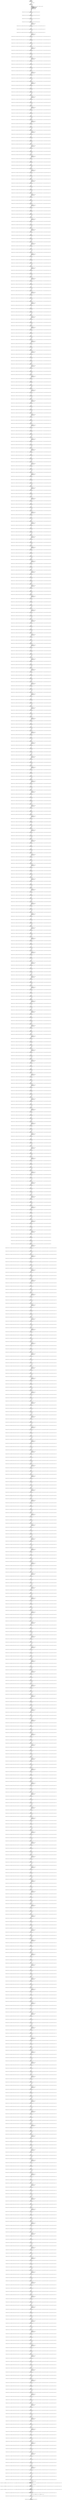 digraph ARG {
node [style="filled" shape="box" color="white"]
0 [label="0 @ N19\nmain entry\nValueAnalysisState: []\n ConstraintsState: []\n" id="0"]
1 [label="1 @ N45\nmain\nValueAnalysisState: []\n ConstraintsState: []\n" id="1"]
2 [label="2 @ N24\nmain\nValueAnalysisState: [main::x=NumericValue [number=0] (int), main::y=NumericValue [number=0] (int)]\n ConstraintsState: []\n" id="2"]
3 [label="3 @ N25\nmain\nValueAnalysisState: [main::x=NumericValue [number=0] (int), main::y=NumericValue [number=0] (int)]\n ConstraintsState: []\n" id="3"]
4 [label="4 @ N26\nmain\nValueAnalysisState: [main::x=NumericValue [number=0] (int), main::y=NumericValue [number=0] (int)]\n ConstraintsState: []\n" id="4"]
5 [label="5 @ N29\nmain\nValueAnalysisState: [main::x=NumericValue [number=0] (int), main::y=NumericValue [number=0] (int)]\n ConstraintsState: []\n" id="5"]
6 [label="6 @ N33\nmain\nValueAnalysisState: [main::__CPAchecker_TMP_0=NumericValue [number=0] (int), main::x=NumericValue [number=0] (int), main::y=NumericValue [number=1] (int)]\n ConstraintsState: []\n" id="6"]
7 [label="7 @ N28\nmain\nValueAnalysisState: [main::__CPAchecker_TMP_0=NumericValue [number=0] (int), main::x=NumericValue [number=0] (int), main::y=NumericValue [number=1] (int)]\n ConstraintsState: []\n" id="7"]
8 [label="8 @ N37\nmain\nValueAnalysisState: [main::__CPAchecker_TMP_0=NumericValue [number=0] (int), main::x=NumericValue [number=0] (int), main::y=NumericValue [number=1] (int)]\n ConstraintsState: []\n" id="8"]
9 [label="9 @ N42\nmain\nValueAnalysisState: [main::__CPAchecker_TMP_0=NumericValue [number=0] (int), main::__CPAchecker_TMP_2=NumericValue [number=0] (int), main::x=NumericValue [number=1] (int), main::y=NumericValue [number=1] (int)]\n ConstraintsState: []\n" id="9"]
10 [label="10 @ N25\nmain\nValueAnalysisState: [main::__CPAchecker_TMP_0=NumericValue [number=0] (int), main::__CPAchecker_TMP_2=NumericValue [number=0] (int), main::x=NumericValue [number=1] (int), main::y=NumericValue [number=1] (int)]\n ConstraintsState: []\n" id="10"]
11 [label="11 @ N26\nmain\nValueAnalysisState: [main::__CPAchecker_TMP_0=NumericValue [number=0] (int), main::__CPAchecker_TMP_2=NumericValue [number=0] (int), main::x=NumericValue [number=1] (int), main::y=NumericValue [number=1] (int)]\n ConstraintsState: []\n" id="11"]
12 [label="12 @ N29\nmain\nValueAnalysisState: [main::__CPAchecker_TMP_0=NumericValue [number=0] (int), main::__CPAchecker_TMP_2=NumericValue [number=0] (int), main::x=NumericValue [number=1] (int), main::y=NumericValue [number=1] (int)]\n ConstraintsState: []\n" id="12"]
13 [label="13 @ N33\nmain\nValueAnalysisState: [main::__CPAchecker_TMP_0=NumericValue [number=1] (int), main::__CPAchecker_TMP_2=NumericValue [number=0] (int), main::x=NumericValue [number=1] (int), main::y=NumericValue [number=2] (int)]\n ConstraintsState: []\n" id="13"]
14 [label="14 @ N28\nmain\nValueAnalysisState: [main::__CPAchecker_TMP_0=NumericValue [number=1] (int), main::__CPAchecker_TMP_2=NumericValue [number=0] (int), main::x=NumericValue [number=1] (int), main::y=NumericValue [number=2] (int)]\n ConstraintsState: []\n" id="14"]
15 [label="15 @ N37\nmain\nValueAnalysisState: [main::__CPAchecker_TMP_0=NumericValue [number=1] (int), main::__CPAchecker_TMP_2=NumericValue [number=0] (int), main::x=NumericValue [number=1] (int), main::y=NumericValue [number=2] (int)]\n ConstraintsState: []\n" id="15"]
16 [label="16 @ N42\nmain\nValueAnalysisState: [main::__CPAchecker_TMP_0=NumericValue [number=1] (int), main::__CPAchecker_TMP_2=NumericValue [number=1] (int), main::x=NumericValue [number=2] (int), main::y=NumericValue [number=2] (int)]\n ConstraintsState: []\n" id="16"]
17 [label="17 @ N25\nmain\nValueAnalysisState: [main::__CPAchecker_TMP_0=NumericValue [number=1] (int), main::__CPAchecker_TMP_2=NumericValue [number=1] (int), main::x=NumericValue [number=2] (int), main::y=NumericValue [number=2] (int)]\n ConstraintsState: []\n" id="17"]
18 [label="18 @ N26\nmain\nValueAnalysisState: [main::__CPAchecker_TMP_0=NumericValue [number=1] (int), main::__CPAchecker_TMP_2=NumericValue [number=1] (int), main::x=NumericValue [number=2] (int), main::y=NumericValue [number=2] (int)]\n ConstraintsState: []\n" id="18"]
19 [label="19 @ N29\nmain\nValueAnalysisState: [main::__CPAchecker_TMP_0=NumericValue [number=1] (int), main::__CPAchecker_TMP_2=NumericValue [number=1] (int), main::x=NumericValue [number=2] (int), main::y=NumericValue [number=2] (int)]\n ConstraintsState: []\n" id="19"]
20 [label="20 @ N33\nmain\nValueAnalysisState: [main::__CPAchecker_TMP_0=NumericValue [number=2] (int), main::__CPAchecker_TMP_2=NumericValue [number=1] (int), main::x=NumericValue [number=2] (int), main::y=NumericValue [number=3] (int)]\n ConstraintsState: []\n" id="20"]
21 [label="21 @ N28\nmain\nValueAnalysisState: [main::__CPAchecker_TMP_0=NumericValue [number=2] (int), main::__CPAchecker_TMP_2=NumericValue [number=1] (int), main::x=NumericValue [number=2] (int), main::y=NumericValue [number=3] (int)]\n ConstraintsState: []\n" id="21"]
22 [label="22 @ N37\nmain\nValueAnalysisState: [main::__CPAchecker_TMP_0=NumericValue [number=2] (int), main::__CPAchecker_TMP_2=NumericValue [number=1] (int), main::x=NumericValue [number=2] (int), main::y=NumericValue [number=3] (int)]\n ConstraintsState: []\n" id="22"]
23 [label="23 @ N42\nmain\nValueAnalysisState: [main::__CPAchecker_TMP_0=NumericValue [number=2] (int), main::__CPAchecker_TMP_2=NumericValue [number=2] (int), main::x=NumericValue [number=3] (int), main::y=NumericValue [number=3] (int)]\n ConstraintsState: []\n" id="23"]
24 [label="24 @ N25\nmain\nValueAnalysisState: [main::__CPAchecker_TMP_0=NumericValue [number=2] (int), main::__CPAchecker_TMP_2=NumericValue [number=2] (int), main::x=NumericValue [number=3] (int), main::y=NumericValue [number=3] (int)]\n ConstraintsState: []\n" id="24"]
25 [label="25 @ N26\nmain\nValueAnalysisState: [main::__CPAchecker_TMP_0=NumericValue [number=2] (int), main::__CPAchecker_TMP_2=NumericValue [number=2] (int), main::x=NumericValue [number=3] (int), main::y=NumericValue [number=3] (int)]\n ConstraintsState: []\n" id="25"]
26 [label="26 @ N29\nmain\nValueAnalysisState: [main::__CPAchecker_TMP_0=NumericValue [number=2] (int), main::__CPAchecker_TMP_2=NumericValue [number=2] (int), main::x=NumericValue [number=3] (int), main::y=NumericValue [number=3] (int)]\n ConstraintsState: []\n" id="26"]
27 [label="27 @ N33\nmain\nValueAnalysisState: [main::__CPAchecker_TMP_0=NumericValue [number=3] (int), main::__CPAchecker_TMP_2=NumericValue [number=2] (int), main::x=NumericValue [number=3] (int), main::y=NumericValue [number=4] (int)]\n ConstraintsState: []\n" id="27"]
28 [label="28 @ N28\nmain\nValueAnalysisState: [main::__CPAchecker_TMP_0=NumericValue [number=3] (int), main::__CPAchecker_TMP_2=NumericValue [number=2] (int), main::x=NumericValue [number=3] (int), main::y=NumericValue [number=4] (int)]\n ConstraintsState: []\n" id="28"]
29 [label="29 @ N37\nmain\nValueAnalysisState: [main::__CPAchecker_TMP_0=NumericValue [number=3] (int), main::__CPAchecker_TMP_2=NumericValue [number=2] (int), main::x=NumericValue [number=3] (int), main::y=NumericValue [number=4] (int)]\n ConstraintsState: []\n" id="29"]
30 [label="30 @ N42\nmain\nValueAnalysisState: [main::__CPAchecker_TMP_0=NumericValue [number=3] (int), main::__CPAchecker_TMP_2=NumericValue [number=3] (int), main::x=NumericValue [number=4] (int), main::y=NumericValue [number=4] (int)]\n ConstraintsState: []\n" id="30"]
31 [label="31 @ N25\nmain\nValueAnalysisState: [main::__CPAchecker_TMP_0=NumericValue [number=3] (int), main::__CPAchecker_TMP_2=NumericValue [number=3] (int), main::x=NumericValue [number=4] (int), main::y=NumericValue [number=4] (int)]\n ConstraintsState: []\n" id="31"]
32 [label="32 @ N26\nmain\nValueAnalysisState: [main::__CPAchecker_TMP_0=NumericValue [number=3] (int), main::__CPAchecker_TMP_2=NumericValue [number=3] (int), main::x=NumericValue [number=4] (int), main::y=NumericValue [number=4] (int)]\n ConstraintsState: []\n" id="32"]
33 [label="33 @ N29\nmain\nValueAnalysisState: [main::__CPAchecker_TMP_0=NumericValue [number=3] (int), main::__CPAchecker_TMP_2=NumericValue [number=3] (int), main::x=NumericValue [number=4] (int), main::y=NumericValue [number=4] (int)]\n ConstraintsState: []\n" id="33"]
34 [label="34 @ N33\nmain\nValueAnalysisState: [main::__CPAchecker_TMP_0=NumericValue [number=4] (int), main::__CPAchecker_TMP_2=NumericValue [number=3] (int), main::x=NumericValue [number=4] (int), main::y=NumericValue [number=5] (int)]\n ConstraintsState: []\n" id="34"]
35 [label="35 @ N28\nmain\nValueAnalysisState: [main::__CPAchecker_TMP_0=NumericValue [number=4] (int), main::__CPAchecker_TMP_2=NumericValue [number=3] (int), main::x=NumericValue [number=4] (int), main::y=NumericValue [number=5] (int)]\n ConstraintsState: []\n" id="35"]
36 [label="36 @ N37\nmain\nValueAnalysisState: [main::__CPAchecker_TMP_0=NumericValue [number=4] (int), main::__CPAchecker_TMP_2=NumericValue [number=3] (int), main::x=NumericValue [number=4] (int), main::y=NumericValue [number=5] (int)]\n ConstraintsState: []\n" id="36"]
37 [label="37 @ N42\nmain\nValueAnalysisState: [main::__CPAchecker_TMP_0=NumericValue [number=4] (int), main::__CPAchecker_TMP_2=NumericValue [number=4] (int), main::x=NumericValue [number=5] (int), main::y=NumericValue [number=5] (int)]\n ConstraintsState: []\n" id="37"]
38 [label="38 @ N25\nmain\nValueAnalysisState: [main::__CPAchecker_TMP_0=NumericValue [number=4] (int), main::__CPAchecker_TMP_2=NumericValue [number=4] (int), main::x=NumericValue [number=5] (int), main::y=NumericValue [number=5] (int)]\n ConstraintsState: []\n" id="38"]
39 [label="39 @ N26\nmain\nValueAnalysisState: [main::__CPAchecker_TMP_0=NumericValue [number=4] (int), main::__CPAchecker_TMP_2=NumericValue [number=4] (int), main::x=NumericValue [number=5] (int), main::y=NumericValue [number=5] (int)]\n ConstraintsState: []\n" id="39"]
40 [label="40 @ N29\nmain\nValueAnalysisState: [main::__CPAchecker_TMP_0=NumericValue [number=4] (int), main::__CPAchecker_TMP_2=NumericValue [number=4] (int), main::x=NumericValue [number=5] (int), main::y=NumericValue [number=5] (int)]\n ConstraintsState: []\n" id="40"]
41 [label="41 @ N33\nmain\nValueAnalysisState: [main::__CPAchecker_TMP_0=NumericValue [number=5] (int), main::__CPAchecker_TMP_2=NumericValue [number=4] (int), main::x=NumericValue [number=5] (int), main::y=NumericValue [number=6] (int)]\n ConstraintsState: []\n" id="41"]
42 [label="42 @ N28\nmain\nValueAnalysisState: [main::__CPAchecker_TMP_0=NumericValue [number=5] (int), main::__CPAchecker_TMP_2=NumericValue [number=4] (int), main::x=NumericValue [number=5] (int), main::y=NumericValue [number=6] (int)]\n ConstraintsState: []\n" id="42"]
43 [label="43 @ N37\nmain\nValueAnalysisState: [main::__CPAchecker_TMP_0=NumericValue [number=5] (int), main::__CPAchecker_TMP_2=NumericValue [number=4] (int), main::x=NumericValue [number=5] (int), main::y=NumericValue [number=6] (int)]\n ConstraintsState: []\n" id="43"]
44 [label="44 @ N42\nmain\nValueAnalysisState: [main::__CPAchecker_TMP_0=NumericValue [number=5] (int), main::__CPAchecker_TMP_2=NumericValue [number=5] (int), main::x=NumericValue [number=6] (int), main::y=NumericValue [number=6] (int)]\n ConstraintsState: []\n" id="44"]
45 [label="45 @ N25\nmain\nValueAnalysisState: [main::__CPAchecker_TMP_0=NumericValue [number=5] (int), main::__CPAchecker_TMP_2=NumericValue [number=5] (int), main::x=NumericValue [number=6] (int), main::y=NumericValue [number=6] (int)]\n ConstraintsState: []\n" id="45"]
46 [label="46 @ N26\nmain\nValueAnalysisState: [main::__CPAchecker_TMP_0=NumericValue [number=5] (int), main::__CPAchecker_TMP_2=NumericValue [number=5] (int), main::x=NumericValue [number=6] (int), main::y=NumericValue [number=6] (int)]\n ConstraintsState: []\n" id="46"]
47 [label="47 @ N29\nmain\nValueAnalysisState: [main::__CPAchecker_TMP_0=NumericValue [number=5] (int), main::__CPAchecker_TMP_2=NumericValue [number=5] (int), main::x=NumericValue [number=6] (int), main::y=NumericValue [number=6] (int)]\n ConstraintsState: []\n" id="47"]
48 [label="48 @ N33\nmain\nValueAnalysisState: [main::__CPAchecker_TMP_0=NumericValue [number=6] (int), main::__CPAchecker_TMP_2=NumericValue [number=5] (int), main::x=NumericValue [number=6] (int), main::y=NumericValue [number=7] (int)]\n ConstraintsState: []\n" id="48"]
49 [label="49 @ N28\nmain\nValueAnalysisState: [main::__CPAchecker_TMP_0=NumericValue [number=6] (int), main::__CPAchecker_TMP_2=NumericValue [number=5] (int), main::x=NumericValue [number=6] (int), main::y=NumericValue [number=7] (int)]\n ConstraintsState: []\n" id="49"]
50 [label="50 @ N37\nmain\nValueAnalysisState: [main::__CPAchecker_TMP_0=NumericValue [number=6] (int), main::__CPAchecker_TMP_2=NumericValue [number=5] (int), main::x=NumericValue [number=6] (int), main::y=NumericValue [number=7] (int)]\n ConstraintsState: []\n" id="50"]
51 [label="51 @ N42\nmain\nValueAnalysisState: [main::__CPAchecker_TMP_0=NumericValue [number=6] (int), main::__CPAchecker_TMP_2=NumericValue [number=6] (int), main::x=NumericValue [number=7] (int), main::y=NumericValue [number=7] (int)]\n ConstraintsState: []\n" id="51"]
52 [label="52 @ N25\nmain\nValueAnalysisState: [main::__CPAchecker_TMP_0=NumericValue [number=6] (int), main::__CPAchecker_TMP_2=NumericValue [number=6] (int), main::x=NumericValue [number=7] (int), main::y=NumericValue [number=7] (int)]\n ConstraintsState: []\n" id="52"]
53 [label="53 @ N26\nmain\nValueAnalysisState: [main::__CPAchecker_TMP_0=NumericValue [number=6] (int), main::__CPAchecker_TMP_2=NumericValue [number=6] (int), main::x=NumericValue [number=7] (int), main::y=NumericValue [number=7] (int)]\n ConstraintsState: []\n" id="53"]
54 [label="54 @ N29\nmain\nValueAnalysisState: [main::__CPAchecker_TMP_0=NumericValue [number=6] (int), main::__CPAchecker_TMP_2=NumericValue [number=6] (int), main::x=NumericValue [number=7] (int), main::y=NumericValue [number=7] (int)]\n ConstraintsState: []\n" id="54"]
55 [label="55 @ N33\nmain\nValueAnalysisState: [main::__CPAchecker_TMP_0=NumericValue [number=7] (int), main::__CPAchecker_TMP_2=NumericValue [number=6] (int), main::x=NumericValue [number=7] (int), main::y=NumericValue [number=8] (int)]\n ConstraintsState: []\n" id="55"]
56 [label="56 @ N28\nmain\nValueAnalysisState: [main::__CPAchecker_TMP_0=NumericValue [number=7] (int), main::__CPAchecker_TMP_2=NumericValue [number=6] (int), main::x=NumericValue [number=7] (int), main::y=NumericValue [number=8] (int)]\n ConstraintsState: []\n" id="56"]
57 [label="57 @ N37\nmain\nValueAnalysisState: [main::__CPAchecker_TMP_0=NumericValue [number=7] (int), main::__CPAchecker_TMP_2=NumericValue [number=6] (int), main::x=NumericValue [number=7] (int), main::y=NumericValue [number=8] (int)]\n ConstraintsState: []\n" id="57"]
58 [label="58 @ N42\nmain\nValueAnalysisState: [main::__CPAchecker_TMP_0=NumericValue [number=7] (int), main::__CPAchecker_TMP_2=NumericValue [number=7] (int), main::x=NumericValue [number=8] (int), main::y=NumericValue [number=8] (int)]\n ConstraintsState: []\n" id="58"]
59 [label="59 @ N25\nmain\nValueAnalysisState: [main::__CPAchecker_TMP_0=NumericValue [number=7] (int), main::__CPAchecker_TMP_2=NumericValue [number=7] (int), main::x=NumericValue [number=8] (int), main::y=NumericValue [number=8] (int)]\n ConstraintsState: []\n" id="59"]
60 [label="60 @ N26\nmain\nValueAnalysisState: [main::__CPAchecker_TMP_0=NumericValue [number=7] (int), main::__CPAchecker_TMP_2=NumericValue [number=7] (int), main::x=NumericValue [number=8] (int), main::y=NumericValue [number=8] (int)]\n ConstraintsState: []\n" id="60"]
61 [label="61 @ N29\nmain\nValueAnalysisState: [main::__CPAchecker_TMP_0=NumericValue [number=7] (int), main::__CPAchecker_TMP_2=NumericValue [number=7] (int), main::x=NumericValue [number=8] (int), main::y=NumericValue [number=8] (int)]\n ConstraintsState: []\n" id="61"]
62 [label="62 @ N33\nmain\nValueAnalysisState: [main::__CPAchecker_TMP_0=NumericValue [number=8] (int), main::__CPAchecker_TMP_2=NumericValue [number=7] (int), main::x=NumericValue [number=8] (int), main::y=NumericValue [number=9] (int)]\n ConstraintsState: []\n" id="62"]
63 [label="63 @ N28\nmain\nValueAnalysisState: [main::__CPAchecker_TMP_0=NumericValue [number=8] (int), main::__CPAchecker_TMP_2=NumericValue [number=7] (int), main::x=NumericValue [number=8] (int), main::y=NumericValue [number=9] (int)]\n ConstraintsState: []\n" id="63"]
64 [label="64 @ N37\nmain\nValueAnalysisState: [main::__CPAchecker_TMP_0=NumericValue [number=8] (int), main::__CPAchecker_TMP_2=NumericValue [number=7] (int), main::x=NumericValue [number=8] (int), main::y=NumericValue [number=9] (int)]\n ConstraintsState: []\n" id="64"]
65 [label="65 @ N42\nmain\nValueAnalysisState: [main::__CPAchecker_TMP_0=NumericValue [number=8] (int), main::__CPAchecker_TMP_2=NumericValue [number=8] (int), main::x=NumericValue [number=9] (int), main::y=NumericValue [number=9] (int)]\n ConstraintsState: []\n" id="65"]
66 [label="66 @ N25\nmain\nValueAnalysisState: [main::__CPAchecker_TMP_0=NumericValue [number=8] (int), main::__CPAchecker_TMP_2=NumericValue [number=8] (int), main::x=NumericValue [number=9] (int), main::y=NumericValue [number=9] (int)]\n ConstraintsState: []\n" id="66"]
67 [label="67 @ N26\nmain\nValueAnalysisState: [main::__CPAchecker_TMP_0=NumericValue [number=8] (int), main::__CPAchecker_TMP_2=NumericValue [number=8] (int), main::x=NumericValue [number=9] (int), main::y=NumericValue [number=9] (int)]\n ConstraintsState: []\n" id="67"]
68 [label="68 @ N29\nmain\nValueAnalysisState: [main::__CPAchecker_TMP_0=NumericValue [number=8] (int), main::__CPAchecker_TMP_2=NumericValue [number=8] (int), main::x=NumericValue [number=9] (int), main::y=NumericValue [number=9] (int)]\n ConstraintsState: []\n" id="68"]
69 [label="69 @ N33\nmain\nValueAnalysisState: [main::__CPAchecker_TMP_0=NumericValue [number=9] (int), main::__CPAchecker_TMP_2=NumericValue [number=8] (int), main::x=NumericValue [number=9] (int), main::y=NumericValue [number=10] (int)]\n ConstraintsState: []\n" id="69"]
70 [label="70 @ N28\nmain\nValueAnalysisState: [main::__CPAchecker_TMP_0=NumericValue [number=9] (int), main::__CPAchecker_TMP_2=NumericValue [number=8] (int), main::x=NumericValue [number=9] (int), main::y=NumericValue [number=10] (int)]\n ConstraintsState: []\n" id="70"]
71 [label="71 @ N37\nmain\nValueAnalysisState: [main::__CPAchecker_TMP_0=NumericValue [number=9] (int), main::__CPAchecker_TMP_2=NumericValue [number=8] (int), main::x=NumericValue [number=9] (int), main::y=NumericValue [number=10] (int)]\n ConstraintsState: []\n" id="71"]
72 [label="72 @ N42\nmain\nValueAnalysisState: [main::__CPAchecker_TMP_0=NumericValue [number=9] (int), main::__CPAchecker_TMP_2=NumericValue [number=9] (int), main::x=NumericValue [number=10] (int), main::y=NumericValue [number=10] (int)]\n ConstraintsState: []\n" id="72"]
73 [label="73 @ N25\nmain\nValueAnalysisState: [main::__CPAchecker_TMP_0=NumericValue [number=9] (int), main::__CPAchecker_TMP_2=NumericValue [number=9] (int), main::x=NumericValue [number=10] (int), main::y=NumericValue [number=10] (int)]\n ConstraintsState: []\n" id="73"]
74 [label="74 @ N26\nmain\nValueAnalysisState: [main::__CPAchecker_TMP_0=NumericValue [number=9] (int), main::__CPAchecker_TMP_2=NumericValue [number=9] (int), main::x=NumericValue [number=10] (int), main::y=NumericValue [number=10] (int)]\n ConstraintsState: []\n" id="74"]
75 [label="75 @ N29\nmain\nValueAnalysisState: [main::__CPAchecker_TMP_0=NumericValue [number=9] (int), main::__CPAchecker_TMP_2=NumericValue [number=9] (int), main::x=NumericValue [number=10] (int), main::y=NumericValue [number=10] (int)]\n ConstraintsState: []\n" id="75"]
76 [label="76 @ N33\nmain\nValueAnalysisState: [main::__CPAchecker_TMP_0=NumericValue [number=10] (int), main::__CPAchecker_TMP_2=NumericValue [number=9] (int), main::x=NumericValue [number=10] (int), main::y=NumericValue [number=11] (int)]\n ConstraintsState: []\n" id="76"]
77 [label="77 @ N28\nmain\nValueAnalysisState: [main::__CPAchecker_TMP_0=NumericValue [number=10] (int), main::__CPAchecker_TMP_2=NumericValue [number=9] (int), main::x=NumericValue [number=10] (int), main::y=NumericValue [number=11] (int)]\n ConstraintsState: []\n" id="77"]
78 [label="78 @ N37\nmain\nValueAnalysisState: [main::__CPAchecker_TMP_0=NumericValue [number=10] (int), main::__CPAchecker_TMP_2=NumericValue [number=9] (int), main::x=NumericValue [number=10] (int), main::y=NumericValue [number=11] (int)]\n ConstraintsState: []\n" id="78"]
79 [label="79 @ N42\nmain\nValueAnalysisState: [main::__CPAchecker_TMP_0=NumericValue [number=10] (int), main::__CPAchecker_TMP_2=NumericValue [number=10] (int), main::x=NumericValue [number=11] (int), main::y=NumericValue [number=11] (int)]\n ConstraintsState: []\n" id="79"]
80 [label="80 @ N25\nmain\nValueAnalysisState: [main::__CPAchecker_TMP_0=NumericValue [number=10] (int), main::__CPAchecker_TMP_2=NumericValue [number=10] (int), main::x=NumericValue [number=11] (int), main::y=NumericValue [number=11] (int)]\n ConstraintsState: []\n" id="80"]
81 [label="81 @ N26\nmain\nValueAnalysisState: [main::__CPAchecker_TMP_0=NumericValue [number=10] (int), main::__CPAchecker_TMP_2=NumericValue [number=10] (int), main::x=NumericValue [number=11] (int), main::y=NumericValue [number=11] (int)]\n ConstraintsState: []\n" id="81"]
82 [label="82 @ N29\nmain\nValueAnalysisState: [main::__CPAchecker_TMP_0=NumericValue [number=10] (int), main::__CPAchecker_TMP_2=NumericValue [number=10] (int), main::x=NumericValue [number=11] (int), main::y=NumericValue [number=11] (int)]\n ConstraintsState: []\n" id="82"]
83 [label="83 @ N33\nmain\nValueAnalysisState: [main::__CPAchecker_TMP_0=NumericValue [number=11] (int), main::__CPAchecker_TMP_2=NumericValue [number=10] (int), main::x=NumericValue [number=11] (int), main::y=NumericValue [number=12] (int)]\n ConstraintsState: []\n" id="83"]
84 [label="84 @ N28\nmain\nValueAnalysisState: [main::__CPAchecker_TMP_0=NumericValue [number=11] (int), main::__CPAchecker_TMP_2=NumericValue [number=10] (int), main::x=NumericValue [number=11] (int), main::y=NumericValue [number=12] (int)]\n ConstraintsState: []\n" id="84"]
85 [label="85 @ N37\nmain\nValueAnalysisState: [main::__CPAchecker_TMP_0=NumericValue [number=11] (int), main::__CPAchecker_TMP_2=NumericValue [number=10] (int), main::x=NumericValue [number=11] (int), main::y=NumericValue [number=12] (int)]\n ConstraintsState: []\n" id="85"]
86 [label="86 @ N42\nmain\nValueAnalysisState: [main::__CPAchecker_TMP_0=NumericValue [number=11] (int), main::__CPAchecker_TMP_2=NumericValue [number=11] (int), main::x=NumericValue [number=12] (int), main::y=NumericValue [number=12] (int)]\n ConstraintsState: []\n" id="86"]
87 [label="87 @ N25\nmain\nValueAnalysisState: [main::__CPAchecker_TMP_0=NumericValue [number=11] (int), main::__CPAchecker_TMP_2=NumericValue [number=11] (int), main::x=NumericValue [number=12] (int), main::y=NumericValue [number=12] (int)]\n ConstraintsState: []\n" id="87"]
88 [label="88 @ N26\nmain\nValueAnalysisState: [main::__CPAchecker_TMP_0=NumericValue [number=11] (int), main::__CPAchecker_TMP_2=NumericValue [number=11] (int), main::x=NumericValue [number=12] (int), main::y=NumericValue [number=12] (int)]\n ConstraintsState: []\n" id="88"]
89 [label="89 @ N29\nmain\nValueAnalysisState: [main::__CPAchecker_TMP_0=NumericValue [number=11] (int), main::__CPAchecker_TMP_2=NumericValue [number=11] (int), main::x=NumericValue [number=12] (int), main::y=NumericValue [number=12] (int)]\n ConstraintsState: []\n" id="89"]
90 [label="90 @ N33\nmain\nValueAnalysisState: [main::__CPAchecker_TMP_0=NumericValue [number=12] (int), main::__CPAchecker_TMP_2=NumericValue [number=11] (int), main::x=NumericValue [number=12] (int), main::y=NumericValue [number=13] (int)]\n ConstraintsState: []\n" id="90"]
91 [label="91 @ N28\nmain\nValueAnalysisState: [main::__CPAchecker_TMP_0=NumericValue [number=12] (int), main::__CPAchecker_TMP_2=NumericValue [number=11] (int), main::x=NumericValue [number=12] (int), main::y=NumericValue [number=13] (int)]\n ConstraintsState: []\n" id="91"]
92 [label="92 @ N37\nmain\nValueAnalysisState: [main::__CPAchecker_TMP_0=NumericValue [number=12] (int), main::__CPAchecker_TMP_2=NumericValue [number=11] (int), main::x=NumericValue [number=12] (int), main::y=NumericValue [number=13] (int)]\n ConstraintsState: []\n" id="92"]
93 [label="93 @ N42\nmain\nValueAnalysisState: [main::__CPAchecker_TMP_0=NumericValue [number=12] (int), main::__CPAchecker_TMP_2=NumericValue [number=12] (int), main::x=NumericValue [number=13] (int), main::y=NumericValue [number=13] (int)]\n ConstraintsState: []\n" id="93"]
94 [label="94 @ N25\nmain\nValueAnalysisState: [main::__CPAchecker_TMP_0=NumericValue [number=12] (int), main::__CPAchecker_TMP_2=NumericValue [number=12] (int), main::x=NumericValue [number=13] (int), main::y=NumericValue [number=13] (int)]\n ConstraintsState: []\n" id="94"]
95 [label="95 @ N26\nmain\nValueAnalysisState: [main::__CPAchecker_TMP_0=NumericValue [number=12] (int), main::__CPAchecker_TMP_2=NumericValue [number=12] (int), main::x=NumericValue [number=13] (int), main::y=NumericValue [number=13] (int)]\n ConstraintsState: []\n" id="95"]
96 [label="96 @ N29\nmain\nValueAnalysisState: [main::__CPAchecker_TMP_0=NumericValue [number=12] (int), main::__CPAchecker_TMP_2=NumericValue [number=12] (int), main::x=NumericValue [number=13] (int), main::y=NumericValue [number=13] (int)]\n ConstraintsState: []\n" id="96"]
97 [label="97 @ N33\nmain\nValueAnalysisState: [main::__CPAchecker_TMP_0=NumericValue [number=13] (int), main::__CPAchecker_TMP_2=NumericValue [number=12] (int), main::x=NumericValue [number=13] (int), main::y=NumericValue [number=14] (int)]\n ConstraintsState: []\n" id="97"]
98 [label="98 @ N28\nmain\nValueAnalysisState: [main::__CPAchecker_TMP_0=NumericValue [number=13] (int), main::__CPAchecker_TMP_2=NumericValue [number=12] (int), main::x=NumericValue [number=13] (int), main::y=NumericValue [number=14] (int)]\n ConstraintsState: []\n" id="98"]
99 [label="99 @ N37\nmain\nValueAnalysisState: [main::__CPAchecker_TMP_0=NumericValue [number=13] (int), main::__CPAchecker_TMP_2=NumericValue [number=12] (int), main::x=NumericValue [number=13] (int), main::y=NumericValue [number=14] (int)]\n ConstraintsState: []\n" id="99"]
100 [label="100 @ N42\nmain\nValueAnalysisState: [main::__CPAchecker_TMP_0=NumericValue [number=13] (int), main::__CPAchecker_TMP_2=NumericValue [number=13] (int), main::x=NumericValue [number=14] (int), main::y=NumericValue [number=14] (int)]\n ConstraintsState: []\n" id="100"]
101 [label="101 @ N25\nmain\nValueAnalysisState: [main::__CPAchecker_TMP_0=NumericValue [number=13] (int), main::__CPAchecker_TMP_2=NumericValue [number=13] (int), main::x=NumericValue [number=14] (int), main::y=NumericValue [number=14] (int)]\n ConstraintsState: []\n" id="101"]
102 [label="102 @ N26\nmain\nValueAnalysisState: [main::__CPAchecker_TMP_0=NumericValue [number=13] (int), main::__CPAchecker_TMP_2=NumericValue [number=13] (int), main::x=NumericValue [number=14] (int), main::y=NumericValue [number=14] (int)]\n ConstraintsState: []\n" id="102"]
103 [label="103 @ N29\nmain\nValueAnalysisState: [main::__CPAchecker_TMP_0=NumericValue [number=13] (int), main::__CPAchecker_TMP_2=NumericValue [number=13] (int), main::x=NumericValue [number=14] (int), main::y=NumericValue [number=14] (int)]\n ConstraintsState: []\n" id="103"]
104 [label="104 @ N33\nmain\nValueAnalysisState: [main::__CPAchecker_TMP_0=NumericValue [number=14] (int), main::__CPAchecker_TMP_2=NumericValue [number=13] (int), main::x=NumericValue [number=14] (int), main::y=NumericValue [number=15] (int)]\n ConstraintsState: []\n" id="104"]
105 [label="105 @ N28\nmain\nValueAnalysisState: [main::__CPAchecker_TMP_0=NumericValue [number=14] (int), main::__CPAchecker_TMP_2=NumericValue [number=13] (int), main::x=NumericValue [number=14] (int), main::y=NumericValue [number=15] (int)]\n ConstraintsState: []\n" id="105"]
106 [label="106 @ N37\nmain\nValueAnalysisState: [main::__CPAchecker_TMP_0=NumericValue [number=14] (int), main::__CPAchecker_TMP_2=NumericValue [number=13] (int), main::x=NumericValue [number=14] (int), main::y=NumericValue [number=15] (int)]\n ConstraintsState: []\n" id="106"]
107 [label="107 @ N42\nmain\nValueAnalysisState: [main::__CPAchecker_TMP_0=NumericValue [number=14] (int), main::__CPAchecker_TMP_2=NumericValue [number=14] (int), main::x=NumericValue [number=15] (int), main::y=NumericValue [number=15] (int)]\n ConstraintsState: []\n" id="107"]
108 [label="108 @ N25\nmain\nValueAnalysisState: [main::__CPAchecker_TMP_0=NumericValue [number=14] (int), main::__CPAchecker_TMP_2=NumericValue [number=14] (int), main::x=NumericValue [number=15] (int), main::y=NumericValue [number=15] (int)]\n ConstraintsState: []\n" id="108"]
109 [label="109 @ N26\nmain\nValueAnalysisState: [main::__CPAchecker_TMP_0=NumericValue [number=14] (int), main::__CPAchecker_TMP_2=NumericValue [number=14] (int), main::x=NumericValue [number=15] (int), main::y=NumericValue [number=15] (int)]\n ConstraintsState: []\n" id="109"]
110 [label="110 @ N29\nmain\nValueAnalysisState: [main::__CPAchecker_TMP_0=NumericValue [number=14] (int), main::__CPAchecker_TMP_2=NumericValue [number=14] (int), main::x=NumericValue [number=15] (int), main::y=NumericValue [number=15] (int)]\n ConstraintsState: []\n" id="110"]
111 [label="111 @ N33\nmain\nValueAnalysisState: [main::__CPAchecker_TMP_0=NumericValue [number=15] (int), main::__CPAchecker_TMP_2=NumericValue [number=14] (int), main::x=NumericValue [number=15] (int), main::y=NumericValue [number=16] (int)]\n ConstraintsState: []\n" id="111"]
112 [label="112 @ N28\nmain\nValueAnalysisState: [main::__CPAchecker_TMP_0=NumericValue [number=15] (int), main::__CPAchecker_TMP_2=NumericValue [number=14] (int), main::x=NumericValue [number=15] (int), main::y=NumericValue [number=16] (int)]\n ConstraintsState: []\n" id="112"]
113 [label="113 @ N37\nmain\nValueAnalysisState: [main::__CPAchecker_TMP_0=NumericValue [number=15] (int), main::__CPAchecker_TMP_2=NumericValue [number=14] (int), main::x=NumericValue [number=15] (int), main::y=NumericValue [number=16] (int)]\n ConstraintsState: []\n" id="113"]
114 [label="114 @ N42\nmain\nValueAnalysisState: [main::__CPAchecker_TMP_0=NumericValue [number=15] (int), main::__CPAchecker_TMP_2=NumericValue [number=15] (int), main::x=NumericValue [number=16] (int), main::y=NumericValue [number=16] (int)]\n ConstraintsState: []\n" id="114"]
115 [label="115 @ N25\nmain\nValueAnalysisState: [main::__CPAchecker_TMP_0=NumericValue [number=15] (int), main::__CPAchecker_TMP_2=NumericValue [number=15] (int), main::x=NumericValue [number=16] (int), main::y=NumericValue [number=16] (int)]\n ConstraintsState: []\n" id="115"]
116 [label="116 @ N26\nmain\nValueAnalysisState: [main::__CPAchecker_TMP_0=NumericValue [number=15] (int), main::__CPAchecker_TMP_2=NumericValue [number=15] (int), main::x=NumericValue [number=16] (int), main::y=NumericValue [number=16] (int)]\n ConstraintsState: []\n" id="116"]
117 [label="117 @ N29\nmain\nValueAnalysisState: [main::__CPAchecker_TMP_0=NumericValue [number=15] (int), main::__CPAchecker_TMP_2=NumericValue [number=15] (int), main::x=NumericValue [number=16] (int), main::y=NumericValue [number=16] (int)]\n ConstraintsState: []\n" id="117"]
118 [label="118 @ N33\nmain\nValueAnalysisState: [main::__CPAchecker_TMP_0=NumericValue [number=16] (int), main::__CPAchecker_TMP_2=NumericValue [number=15] (int), main::x=NumericValue [number=16] (int), main::y=NumericValue [number=17] (int)]\n ConstraintsState: []\n" id="118"]
119 [label="119 @ N28\nmain\nValueAnalysisState: [main::__CPAchecker_TMP_0=NumericValue [number=16] (int), main::__CPAchecker_TMP_2=NumericValue [number=15] (int), main::x=NumericValue [number=16] (int), main::y=NumericValue [number=17] (int)]\n ConstraintsState: []\n" id="119"]
120 [label="120 @ N37\nmain\nValueAnalysisState: [main::__CPAchecker_TMP_0=NumericValue [number=16] (int), main::__CPAchecker_TMP_2=NumericValue [number=15] (int), main::x=NumericValue [number=16] (int), main::y=NumericValue [number=17] (int)]\n ConstraintsState: []\n" id="120"]
121 [label="121 @ N42\nmain\nValueAnalysisState: [main::__CPAchecker_TMP_0=NumericValue [number=16] (int), main::__CPAchecker_TMP_2=NumericValue [number=16] (int), main::x=NumericValue [number=17] (int), main::y=NumericValue [number=17] (int)]\n ConstraintsState: []\n" id="121"]
122 [label="122 @ N25\nmain\nValueAnalysisState: [main::__CPAchecker_TMP_0=NumericValue [number=16] (int), main::__CPAchecker_TMP_2=NumericValue [number=16] (int), main::x=NumericValue [number=17] (int), main::y=NumericValue [number=17] (int)]\n ConstraintsState: []\n" id="122"]
123 [label="123 @ N26\nmain\nValueAnalysisState: [main::__CPAchecker_TMP_0=NumericValue [number=16] (int), main::__CPAchecker_TMP_2=NumericValue [number=16] (int), main::x=NumericValue [number=17] (int), main::y=NumericValue [number=17] (int)]\n ConstraintsState: []\n" id="123"]
124 [label="124 @ N29\nmain\nValueAnalysisState: [main::__CPAchecker_TMP_0=NumericValue [number=16] (int), main::__CPAchecker_TMP_2=NumericValue [number=16] (int), main::x=NumericValue [number=17] (int), main::y=NumericValue [number=17] (int)]\n ConstraintsState: []\n" id="124"]
125 [label="125 @ N33\nmain\nValueAnalysisState: [main::__CPAchecker_TMP_0=NumericValue [number=17] (int), main::__CPAchecker_TMP_2=NumericValue [number=16] (int), main::x=NumericValue [number=17] (int), main::y=NumericValue [number=18] (int)]\n ConstraintsState: []\n" id="125"]
126 [label="126 @ N28\nmain\nValueAnalysisState: [main::__CPAchecker_TMP_0=NumericValue [number=17] (int), main::__CPAchecker_TMP_2=NumericValue [number=16] (int), main::x=NumericValue [number=17] (int), main::y=NumericValue [number=18] (int)]\n ConstraintsState: []\n" id="126"]
127 [label="127 @ N37\nmain\nValueAnalysisState: [main::__CPAchecker_TMP_0=NumericValue [number=17] (int), main::__CPAchecker_TMP_2=NumericValue [number=16] (int), main::x=NumericValue [number=17] (int), main::y=NumericValue [number=18] (int)]\n ConstraintsState: []\n" id="127"]
128 [label="128 @ N42\nmain\nValueAnalysisState: [main::__CPAchecker_TMP_0=NumericValue [number=17] (int), main::__CPAchecker_TMP_2=NumericValue [number=17] (int), main::x=NumericValue [number=18] (int), main::y=NumericValue [number=18] (int)]\n ConstraintsState: []\n" id="128"]
129 [label="129 @ N25\nmain\nValueAnalysisState: [main::__CPAchecker_TMP_0=NumericValue [number=17] (int), main::__CPAchecker_TMP_2=NumericValue [number=17] (int), main::x=NumericValue [number=18] (int), main::y=NumericValue [number=18] (int)]\n ConstraintsState: []\n" id="129"]
130 [label="130 @ N26\nmain\nValueAnalysisState: [main::__CPAchecker_TMP_0=NumericValue [number=17] (int), main::__CPAchecker_TMP_2=NumericValue [number=17] (int), main::x=NumericValue [number=18] (int), main::y=NumericValue [number=18] (int)]\n ConstraintsState: []\n" id="130"]
131 [label="131 @ N29\nmain\nValueAnalysisState: [main::__CPAchecker_TMP_0=NumericValue [number=17] (int), main::__CPAchecker_TMP_2=NumericValue [number=17] (int), main::x=NumericValue [number=18] (int), main::y=NumericValue [number=18] (int)]\n ConstraintsState: []\n" id="131"]
132 [label="132 @ N33\nmain\nValueAnalysisState: [main::__CPAchecker_TMP_0=NumericValue [number=18] (int), main::__CPAchecker_TMP_2=NumericValue [number=17] (int), main::x=NumericValue [number=18] (int), main::y=NumericValue [number=19] (int)]\n ConstraintsState: []\n" id="132"]
133 [label="133 @ N28\nmain\nValueAnalysisState: [main::__CPAchecker_TMP_0=NumericValue [number=18] (int), main::__CPAchecker_TMP_2=NumericValue [number=17] (int), main::x=NumericValue [number=18] (int), main::y=NumericValue [number=19] (int)]\n ConstraintsState: []\n" id="133"]
134 [label="134 @ N37\nmain\nValueAnalysisState: [main::__CPAchecker_TMP_0=NumericValue [number=18] (int), main::__CPAchecker_TMP_2=NumericValue [number=17] (int), main::x=NumericValue [number=18] (int), main::y=NumericValue [number=19] (int)]\n ConstraintsState: []\n" id="134"]
135 [label="135 @ N42\nmain\nValueAnalysisState: [main::__CPAchecker_TMP_0=NumericValue [number=18] (int), main::__CPAchecker_TMP_2=NumericValue [number=18] (int), main::x=NumericValue [number=19] (int), main::y=NumericValue [number=19] (int)]\n ConstraintsState: []\n" id="135"]
136 [label="136 @ N25\nmain\nValueAnalysisState: [main::__CPAchecker_TMP_0=NumericValue [number=18] (int), main::__CPAchecker_TMP_2=NumericValue [number=18] (int), main::x=NumericValue [number=19] (int), main::y=NumericValue [number=19] (int)]\n ConstraintsState: []\n" id="136"]
137 [label="137 @ N26\nmain\nValueAnalysisState: [main::__CPAchecker_TMP_0=NumericValue [number=18] (int), main::__CPAchecker_TMP_2=NumericValue [number=18] (int), main::x=NumericValue [number=19] (int), main::y=NumericValue [number=19] (int)]\n ConstraintsState: []\n" id="137"]
138 [label="138 @ N29\nmain\nValueAnalysisState: [main::__CPAchecker_TMP_0=NumericValue [number=18] (int), main::__CPAchecker_TMP_2=NumericValue [number=18] (int), main::x=NumericValue [number=19] (int), main::y=NumericValue [number=19] (int)]\n ConstraintsState: []\n" id="138"]
139 [label="139 @ N33\nmain\nValueAnalysisState: [main::__CPAchecker_TMP_0=NumericValue [number=19] (int), main::__CPAchecker_TMP_2=NumericValue [number=18] (int), main::x=NumericValue [number=19] (int), main::y=NumericValue [number=20] (int)]\n ConstraintsState: []\n" id="139"]
140 [label="140 @ N28\nmain\nValueAnalysisState: [main::__CPAchecker_TMP_0=NumericValue [number=19] (int), main::__CPAchecker_TMP_2=NumericValue [number=18] (int), main::x=NumericValue [number=19] (int), main::y=NumericValue [number=20] (int)]\n ConstraintsState: []\n" id="140"]
141 [label="141 @ N37\nmain\nValueAnalysisState: [main::__CPAchecker_TMP_0=NumericValue [number=19] (int), main::__CPAchecker_TMP_2=NumericValue [number=18] (int), main::x=NumericValue [number=19] (int), main::y=NumericValue [number=20] (int)]\n ConstraintsState: []\n" id="141"]
142 [label="142 @ N42\nmain\nValueAnalysisState: [main::__CPAchecker_TMP_0=NumericValue [number=19] (int), main::__CPAchecker_TMP_2=NumericValue [number=19] (int), main::x=NumericValue [number=20] (int), main::y=NumericValue [number=20] (int)]\n ConstraintsState: []\n" id="142"]
143 [label="143 @ N25\nmain\nValueAnalysisState: [main::__CPAchecker_TMP_0=NumericValue [number=19] (int), main::__CPAchecker_TMP_2=NumericValue [number=19] (int), main::x=NumericValue [number=20] (int), main::y=NumericValue [number=20] (int)]\n ConstraintsState: []\n" id="143"]
144 [label="144 @ N26\nmain\nValueAnalysisState: [main::__CPAchecker_TMP_0=NumericValue [number=19] (int), main::__CPAchecker_TMP_2=NumericValue [number=19] (int), main::x=NumericValue [number=20] (int), main::y=NumericValue [number=20] (int)]\n ConstraintsState: []\n" id="144"]
145 [label="145 @ N29\nmain\nValueAnalysisState: [main::__CPAchecker_TMP_0=NumericValue [number=19] (int), main::__CPAchecker_TMP_2=NumericValue [number=19] (int), main::x=NumericValue [number=20] (int), main::y=NumericValue [number=20] (int)]\n ConstraintsState: []\n" id="145"]
146 [label="146 @ N33\nmain\nValueAnalysisState: [main::__CPAchecker_TMP_0=NumericValue [number=20] (int), main::__CPAchecker_TMP_2=NumericValue [number=19] (int), main::x=NumericValue [number=20] (int), main::y=NumericValue [number=21] (int)]\n ConstraintsState: []\n" id="146"]
147 [label="147 @ N28\nmain\nValueAnalysisState: [main::__CPAchecker_TMP_0=NumericValue [number=20] (int), main::__CPAchecker_TMP_2=NumericValue [number=19] (int), main::x=NumericValue [number=20] (int), main::y=NumericValue [number=21] (int)]\n ConstraintsState: []\n" id="147"]
148 [label="148 @ N37\nmain\nValueAnalysisState: [main::__CPAchecker_TMP_0=NumericValue [number=20] (int), main::__CPAchecker_TMP_2=NumericValue [number=19] (int), main::x=NumericValue [number=20] (int), main::y=NumericValue [number=21] (int)]\n ConstraintsState: []\n" id="148"]
149 [label="149 @ N42\nmain\nValueAnalysisState: [main::__CPAchecker_TMP_0=NumericValue [number=20] (int), main::__CPAchecker_TMP_2=NumericValue [number=20] (int), main::x=NumericValue [number=21] (int), main::y=NumericValue [number=21] (int)]\n ConstraintsState: []\n" id="149"]
150 [label="150 @ N25\nmain\nValueAnalysisState: [main::__CPAchecker_TMP_0=NumericValue [number=20] (int), main::__CPAchecker_TMP_2=NumericValue [number=20] (int), main::x=NumericValue [number=21] (int), main::y=NumericValue [number=21] (int)]\n ConstraintsState: []\n" id="150"]
151 [label="151 @ N26\nmain\nValueAnalysisState: [main::__CPAchecker_TMP_0=NumericValue [number=20] (int), main::__CPAchecker_TMP_2=NumericValue [number=20] (int), main::x=NumericValue [number=21] (int), main::y=NumericValue [number=21] (int)]\n ConstraintsState: []\n" id="151"]
152 [label="152 @ N29\nmain\nValueAnalysisState: [main::__CPAchecker_TMP_0=NumericValue [number=20] (int), main::__CPAchecker_TMP_2=NumericValue [number=20] (int), main::x=NumericValue [number=21] (int), main::y=NumericValue [number=21] (int)]\n ConstraintsState: []\n" id="152"]
153 [label="153 @ N33\nmain\nValueAnalysisState: [main::__CPAchecker_TMP_0=NumericValue [number=21] (int), main::__CPAchecker_TMP_2=NumericValue [number=20] (int), main::x=NumericValue [number=21] (int), main::y=NumericValue [number=22] (int)]\n ConstraintsState: []\n" id="153"]
154 [label="154 @ N28\nmain\nValueAnalysisState: [main::__CPAchecker_TMP_0=NumericValue [number=21] (int), main::__CPAchecker_TMP_2=NumericValue [number=20] (int), main::x=NumericValue [number=21] (int), main::y=NumericValue [number=22] (int)]\n ConstraintsState: []\n" id="154"]
155 [label="155 @ N37\nmain\nValueAnalysisState: [main::__CPAchecker_TMP_0=NumericValue [number=21] (int), main::__CPAchecker_TMP_2=NumericValue [number=20] (int), main::x=NumericValue [number=21] (int), main::y=NumericValue [number=22] (int)]\n ConstraintsState: []\n" id="155"]
156 [label="156 @ N42\nmain\nValueAnalysisState: [main::__CPAchecker_TMP_0=NumericValue [number=21] (int), main::__CPAchecker_TMP_2=NumericValue [number=21] (int), main::x=NumericValue [number=22] (int), main::y=NumericValue [number=22] (int)]\n ConstraintsState: []\n" id="156"]
157 [label="157 @ N25\nmain\nValueAnalysisState: [main::__CPAchecker_TMP_0=NumericValue [number=21] (int), main::__CPAchecker_TMP_2=NumericValue [number=21] (int), main::x=NumericValue [number=22] (int), main::y=NumericValue [number=22] (int)]\n ConstraintsState: []\n" id="157"]
158 [label="158 @ N26\nmain\nValueAnalysisState: [main::__CPAchecker_TMP_0=NumericValue [number=21] (int), main::__CPAchecker_TMP_2=NumericValue [number=21] (int), main::x=NumericValue [number=22] (int), main::y=NumericValue [number=22] (int)]\n ConstraintsState: []\n" id="158"]
159 [label="159 @ N29\nmain\nValueAnalysisState: [main::__CPAchecker_TMP_0=NumericValue [number=21] (int), main::__CPAchecker_TMP_2=NumericValue [number=21] (int), main::x=NumericValue [number=22] (int), main::y=NumericValue [number=22] (int)]\n ConstraintsState: []\n" id="159"]
160 [label="160 @ N33\nmain\nValueAnalysisState: [main::__CPAchecker_TMP_0=NumericValue [number=22] (int), main::__CPAchecker_TMP_2=NumericValue [number=21] (int), main::x=NumericValue [number=22] (int), main::y=NumericValue [number=23] (int)]\n ConstraintsState: []\n" id="160"]
161 [label="161 @ N28\nmain\nValueAnalysisState: [main::__CPAchecker_TMP_0=NumericValue [number=22] (int), main::__CPAchecker_TMP_2=NumericValue [number=21] (int), main::x=NumericValue [number=22] (int), main::y=NumericValue [number=23] (int)]\n ConstraintsState: []\n" id="161"]
162 [label="162 @ N37\nmain\nValueAnalysisState: [main::__CPAchecker_TMP_0=NumericValue [number=22] (int), main::__CPAchecker_TMP_2=NumericValue [number=21] (int), main::x=NumericValue [number=22] (int), main::y=NumericValue [number=23] (int)]\n ConstraintsState: []\n" id="162"]
163 [label="163 @ N42\nmain\nValueAnalysisState: [main::__CPAchecker_TMP_0=NumericValue [number=22] (int), main::__CPAchecker_TMP_2=NumericValue [number=22] (int), main::x=NumericValue [number=23] (int), main::y=NumericValue [number=23] (int)]\n ConstraintsState: []\n" id="163"]
164 [label="164 @ N25\nmain\nValueAnalysisState: [main::__CPAchecker_TMP_0=NumericValue [number=22] (int), main::__CPAchecker_TMP_2=NumericValue [number=22] (int), main::x=NumericValue [number=23] (int), main::y=NumericValue [number=23] (int)]\n ConstraintsState: []\n" id="164"]
165 [label="165 @ N26\nmain\nValueAnalysisState: [main::__CPAchecker_TMP_0=NumericValue [number=22] (int), main::__CPAchecker_TMP_2=NumericValue [number=22] (int), main::x=NumericValue [number=23] (int), main::y=NumericValue [number=23] (int)]\n ConstraintsState: []\n" id="165"]
166 [label="166 @ N29\nmain\nValueAnalysisState: [main::__CPAchecker_TMP_0=NumericValue [number=22] (int), main::__CPAchecker_TMP_2=NumericValue [number=22] (int), main::x=NumericValue [number=23] (int), main::y=NumericValue [number=23] (int)]\n ConstraintsState: []\n" id="166"]
167 [label="167 @ N33\nmain\nValueAnalysisState: [main::__CPAchecker_TMP_0=NumericValue [number=23] (int), main::__CPAchecker_TMP_2=NumericValue [number=22] (int), main::x=NumericValue [number=23] (int), main::y=NumericValue [number=24] (int)]\n ConstraintsState: []\n" id="167"]
168 [label="168 @ N28\nmain\nValueAnalysisState: [main::__CPAchecker_TMP_0=NumericValue [number=23] (int), main::__CPAchecker_TMP_2=NumericValue [number=22] (int), main::x=NumericValue [number=23] (int), main::y=NumericValue [number=24] (int)]\n ConstraintsState: []\n" id="168"]
169 [label="169 @ N37\nmain\nValueAnalysisState: [main::__CPAchecker_TMP_0=NumericValue [number=23] (int), main::__CPAchecker_TMP_2=NumericValue [number=22] (int), main::x=NumericValue [number=23] (int), main::y=NumericValue [number=24] (int)]\n ConstraintsState: []\n" id="169"]
170 [label="170 @ N42\nmain\nValueAnalysisState: [main::__CPAchecker_TMP_0=NumericValue [number=23] (int), main::__CPAchecker_TMP_2=NumericValue [number=23] (int), main::x=NumericValue [number=24] (int), main::y=NumericValue [number=24] (int)]\n ConstraintsState: []\n" id="170"]
171 [label="171 @ N25\nmain\nValueAnalysisState: [main::__CPAchecker_TMP_0=NumericValue [number=23] (int), main::__CPAchecker_TMP_2=NumericValue [number=23] (int), main::x=NumericValue [number=24] (int), main::y=NumericValue [number=24] (int)]\n ConstraintsState: []\n" id="171"]
172 [label="172 @ N26\nmain\nValueAnalysisState: [main::__CPAchecker_TMP_0=NumericValue [number=23] (int), main::__CPAchecker_TMP_2=NumericValue [number=23] (int), main::x=NumericValue [number=24] (int), main::y=NumericValue [number=24] (int)]\n ConstraintsState: []\n" id="172"]
173 [label="173 @ N29\nmain\nValueAnalysisState: [main::__CPAchecker_TMP_0=NumericValue [number=23] (int), main::__CPAchecker_TMP_2=NumericValue [number=23] (int), main::x=NumericValue [number=24] (int), main::y=NumericValue [number=24] (int)]\n ConstraintsState: []\n" id="173"]
174 [label="174 @ N33\nmain\nValueAnalysisState: [main::__CPAchecker_TMP_0=NumericValue [number=24] (int), main::__CPAchecker_TMP_2=NumericValue [number=23] (int), main::x=NumericValue [number=24] (int), main::y=NumericValue [number=25] (int)]\n ConstraintsState: []\n" id="174"]
175 [label="175 @ N28\nmain\nValueAnalysisState: [main::__CPAchecker_TMP_0=NumericValue [number=24] (int), main::__CPAchecker_TMP_2=NumericValue [number=23] (int), main::x=NumericValue [number=24] (int), main::y=NumericValue [number=25] (int)]\n ConstraintsState: []\n" id="175"]
176 [label="176 @ N37\nmain\nValueAnalysisState: [main::__CPAchecker_TMP_0=NumericValue [number=24] (int), main::__CPAchecker_TMP_2=NumericValue [number=23] (int), main::x=NumericValue [number=24] (int), main::y=NumericValue [number=25] (int)]\n ConstraintsState: []\n" id="176"]
177 [label="177 @ N42\nmain\nValueAnalysisState: [main::__CPAchecker_TMP_0=NumericValue [number=24] (int), main::__CPAchecker_TMP_2=NumericValue [number=24] (int), main::x=NumericValue [number=25] (int), main::y=NumericValue [number=25] (int)]\n ConstraintsState: []\n" id="177"]
178 [label="178 @ N25\nmain\nValueAnalysisState: [main::__CPAchecker_TMP_0=NumericValue [number=24] (int), main::__CPAchecker_TMP_2=NumericValue [number=24] (int), main::x=NumericValue [number=25] (int), main::y=NumericValue [number=25] (int)]\n ConstraintsState: []\n" id="178"]
179 [label="179 @ N26\nmain\nValueAnalysisState: [main::__CPAchecker_TMP_0=NumericValue [number=24] (int), main::__CPAchecker_TMP_2=NumericValue [number=24] (int), main::x=NumericValue [number=25] (int), main::y=NumericValue [number=25] (int)]\n ConstraintsState: []\n" id="179"]
180 [label="180 @ N29\nmain\nValueAnalysisState: [main::__CPAchecker_TMP_0=NumericValue [number=24] (int), main::__CPAchecker_TMP_2=NumericValue [number=24] (int), main::x=NumericValue [number=25] (int), main::y=NumericValue [number=25] (int)]\n ConstraintsState: []\n" id="180"]
181 [label="181 @ N33\nmain\nValueAnalysisState: [main::__CPAchecker_TMP_0=NumericValue [number=25] (int), main::__CPAchecker_TMP_2=NumericValue [number=24] (int), main::x=NumericValue [number=25] (int), main::y=NumericValue [number=26] (int)]\n ConstraintsState: []\n" id="181"]
182 [label="182 @ N28\nmain\nValueAnalysisState: [main::__CPAchecker_TMP_0=NumericValue [number=25] (int), main::__CPAchecker_TMP_2=NumericValue [number=24] (int), main::x=NumericValue [number=25] (int), main::y=NumericValue [number=26] (int)]\n ConstraintsState: []\n" id="182"]
183 [label="183 @ N37\nmain\nValueAnalysisState: [main::__CPAchecker_TMP_0=NumericValue [number=25] (int), main::__CPAchecker_TMP_2=NumericValue [number=24] (int), main::x=NumericValue [number=25] (int), main::y=NumericValue [number=26] (int)]\n ConstraintsState: []\n" id="183"]
184 [label="184 @ N42\nmain\nValueAnalysisState: [main::__CPAchecker_TMP_0=NumericValue [number=25] (int), main::__CPAchecker_TMP_2=NumericValue [number=25] (int), main::x=NumericValue [number=26] (int), main::y=NumericValue [number=26] (int)]\n ConstraintsState: []\n" id="184"]
185 [label="185 @ N25\nmain\nValueAnalysisState: [main::__CPAchecker_TMP_0=NumericValue [number=25] (int), main::__CPAchecker_TMP_2=NumericValue [number=25] (int), main::x=NumericValue [number=26] (int), main::y=NumericValue [number=26] (int)]\n ConstraintsState: []\n" id="185"]
186 [label="186 @ N26\nmain\nValueAnalysisState: [main::__CPAchecker_TMP_0=NumericValue [number=25] (int), main::__CPAchecker_TMP_2=NumericValue [number=25] (int), main::x=NumericValue [number=26] (int), main::y=NumericValue [number=26] (int)]\n ConstraintsState: []\n" id="186"]
187 [label="187 @ N29\nmain\nValueAnalysisState: [main::__CPAchecker_TMP_0=NumericValue [number=25] (int), main::__CPAchecker_TMP_2=NumericValue [number=25] (int), main::x=NumericValue [number=26] (int), main::y=NumericValue [number=26] (int)]\n ConstraintsState: []\n" id="187"]
188 [label="188 @ N33\nmain\nValueAnalysisState: [main::__CPAchecker_TMP_0=NumericValue [number=26] (int), main::__CPAchecker_TMP_2=NumericValue [number=25] (int), main::x=NumericValue [number=26] (int), main::y=NumericValue [number=27] (int)]\n ConstraintsState: []\n" id="188"]
189 [label="189 @ N28\nmain\nValueAnalysisState: [main::__CPAchecker_TMP_0=NumericValue [number=26] (int), main::__CPAchecker_TMP_2=NumericValue [number=25] (int), main::x=NumericValue [number=26] (int), main::y=NumericValue [number=27] (int)]\n ConstraintsState: []\n" id="189"]
190 [label="190 @ N37\nmain\nValueAnalysisState: [main::__CPAchecker_TMP_0=NumericValue [number=26] (int), main::__CPAchecker_TMP_2=NumericValue [number=25] (int), main::x=NumericValue [number=26] (int), main::y=NumericValue [number=27] (int)]\n ConstraintsState: []\n" id="190"]
191 [label="191 @ N42\nmain\nValueAnalysisState: [main::__CPAchecker_TMP_0=NumericValue [number=26] (int), main::__CPAchecker_TMP_2=NumericValue [number=26] (int), main::x=NumericValue [number=27] (int), main::y=NumericValue [number=27] (int)]\n ConstraintsState: []\n" id="191"]
192 [label="192 @ N25\nmain\nValueAnalysisState: [main::__CPAchecker_TMP_0=NumericValue [number=26] (int), main::__CPAchecker_TMP_2=NumericValue [number=26] (int), main::x=NumericValue [number=27] (int), main::y=NumericValue [number=27] (int)]\n ConstraintsState: []\n" id="192"]
193 [label="193 @ N26\nmain\nValueAnalysisState: [main::__CPAchecker_TMP_0=NumericValue [number=26] (int), main::__CPAchecker_TMP_2=NumericValue [number=26] (int), main::x=NumericValue [number=27] (int), main::y=NumericValue [number=27] (int)]\n ConstraintsState: []\n" id="193"]
194 [label="194 @ N29\nmain\nValueAnalysisState: [main::__CPAchecker_TMP_0=NumericValue [number=26] (int), main::__CPAchecker_TMP_2=NumericValue [number=26] (int), main::x=NumericValue [number=27] (int), main::y=NumericValue [number=27] (int)]\n ConstraintsState: []\n" id="194"]
195 [label="195 @ N33\nmain\nValueAnalysisState: [main::__CPAchecker_TMP_0=NumericValue [number=27] (int), main::__CPAchecker_TMP_2=NumericValue [number=26] (int), main::x=NumericValue [number=27] (int), main::y=NumericValue [number=28] (int)]\n ConstraintsState: []\n" id="195"]
196 [label="196 @ N28\nmain\nValueAnalysisState: [main::__CPAchecker_TMP_0=NumericValue [number=27] (int), main::__CPAchecker_TMP_2=NumericValue [number=26] (int), main::x=NumericValue [number=27] (int), main::y=NumericValue [number=28] (int)]\n ConstraintsState: []\n" id="196"]
197 [label="197 @ N37\nmain\nValueAnalysisState: [main::__CPAchecker_TMP_0=NumericValue [number=27] (int), main::__CPAchecker_TMP_2=NumericValue [number=26] (int), main::x=NumericValue [number=27] (int), main::y=NumericValue [number=28] (int)]\n ConstraintsState: []\n" id="197"]
198 [label="198 @ N42\nmain\nValueAnalysisState: [main::__CPAchecker_TMP_0=NumericValue [number=27] (int), main::__CPAchecker_TMP_2=NumericValue [number=27] (int), main::x=NumericValue [number=28] (int), main::y=NumericValue [number=28] (int)]\n ConstraintsState: []\n" id="198"]
199 [label="199 @ N25\nmain\nValueAnalysisState: [main::__CPAchecker_TMP_0=NumericValue [number=27] (int), main::__CPAchecker_TMP_2=NumericValue [number=27] (int), main::x=NumericValue [number=28] (int), main::y=NumericValue [number=28] (int)]\n ConstraintsState: []\n" id="199"]
200 [label="200 @ N26\nmain\nValueAnalysisState: [main::__CPAchecker_TMP_0=NumericValue [number=27] (int), main::__CPAchecker_TMP_2=NumericValue [number=27] (int), main::x=NumericValue [number=28] (int), main::y=NumericValue [number=28] (int)]\n ConstraintsState: []\n" id="200"]
201 [label="201 @ N29\nmain\nValueAnalysisState: [main::__CPAchecker_TMP_0=NumericValue [number=27] (int), main::__CPAchecker_TMP_2=NumericValue [number=27] (int), main::x=NumericValue [number=28] (int), main::y=NumericValue [number=28] (int)]\n ConstraintsState: []\n" id="201"]
202 [label="202 @ N33\nmain\nValueAnalysisState: [main::__CPAchecker_TMP_0=NumericValue [number=28] (int), main::__CPAchecker_TMP_2=NumericValue [number=27] (int), main::x=NumericValue [number=28] (int), main::y=NumericValue [number=29] (int)]\n ConstraintsState: []\n" id="202"]
203 [label="203 @ N28\nmain\nValueAnalysisState: [main::__CPAchecker_TMP_0=NumericValue [number=28] (int), main::__CPAchecker_TMP_2=NumericValue [number=27] (int), main::x=NumericValue [number=28] (int), main::y=NumericValue [number=29] (int)]\n ConstraintsState: []\n" id="203"]
204 [label="204 @ N37\nmain\nValueAnalysisState: [main::__CPAchecker_TMP_0=NumericValue [number=28] (int), main::__CPAchecker_TMP_2=NumericValue [number=27] (int), main::x=NumericValue [number=28] (int), main::y=NumericValue [number=29] (int)]\n ConstraintsState: []\n" id="204"]
205 [label="205 @ N42\nmain\nValueAnalysisState: [main::__CPAchecker_TMP_0=NumericValue [number=28] (int), main::__CPAchecker_TMP_2=NumericValue [number=28] (int), main::x=NumericValue [number=29] (int), main::y=NumericValue [number=29] (int)]\n ConstraintsState: []\n" id="205"]
206 [label="206 @ N25\nmain\nValueAnalysisState: [main::__CPAchecker_TMP_0=NumericValue [number=28] (int), main::__CPAchecker_TMP_2=NumericValue [number=28] (int), main::x=NumericValue [number=29] (int), main::y=NumericValue [number=29] (int)]\n ConstraintsState: []\n" id="206"]
207 [label="207 @ N26\nmain\nValueAnalysisState: [main::__CPAchecker_TMP_0=NumericValue [number=28] (int), main::__CPAchecker_TMP_2=NumericValue [number=28] (int), main::x=NumericValue [number=29] (int), main::y=NumericValue [number=29] (int)]\n ConstraintsState: []\n" id="207"]
208 [label="208 @ N29\nmain\nValueAnalysisState: [main::__CPAchecker_TMP_0=NumericValue [number=28] (int), main::__CPAchecker_TMP_2=NumericValue [number=28] (int), main::x=NumericValue [number=29] (int), main::y=NumericValue [number=29] (int)]\n ConstraintsState: []\n" id="208"]
209 [label="209 @ N33\nmain\nValueAnalysisState: [main::__CPAchecker_TMP_0=NumericValue [number=29] (int), main::__CPAchecker_TMP_2=NumericValue [number=28] (int), main::x=NumericValue [number=29] (int), main::y=NumericValue [number=30] (int)]\n ConstraintsState: []\n" id="209"]
210 [label="210 @ N28\nmain\nValueAnalysisState: [main::__CPAchecker_TMP_0=NumericValue [number=29] (int), main::__CPAchecker_TMP_2=NumericValue [number=28] (int), main::x=NumericValue [number=29] (int), main::y=NumericValue [number=30] (int)]\n ConstraintsState: []\n" id="210"]
211 [label="211 @ N37\nmain\nValueAnalysisState: [main::__CPAchecker_TMP_0=NumericValue [number=29] (int), main::__CPAchecker_TMP_2=NumericValue [number=28] (int), main::x=NumericValue [number=29] (int), main::y=NumericValue [number=30] (int)]\n ConstraintsState: []\n" id="211"]
212 [label="212 @ N42\nmain\nValueAnalysisState: [main::__CPAchecker_TMP_0=NumericValue [number=29] (int), main::__CPAchecker_TMP_2=NumericValue [number=29] (int), main::x=NumericValue [number=30] (int), main::y=NumericValue [number=30] (int)]\n ConstraintsState: []\n" id="212"]
213 [label="213 @ N25\nmain\nValueAnalysisState: [main::__CPAchecker_TMP_0=NumericValue [number=29] (int), main::__CPAchecker_TMP_2=NumericValue [number=29] (int), main::x=NumericValue [number=30] (int), main::y=NumericValue [number=30] (int)]\n ConstraintsState: []\n" id="213"]
214 [label="214 @ N26\nmain\nValueAnalysisState: [main::__CPAchecker_TMP_0=NumericValue [number=29] (int), main::__CPAchecker_TMP_2=NumericValue [number=29] (int), main::x=NumericValue [number=30] (int), main::y=NumericValue [number=30] (int)]\n ConstraintsState: []\n" id="214"]
215 [label="215 @ N29\nmain\nValueAnalysisState: [main::__CPAchecker_TMP_0=NumericValue [number=29] (int), main::__CPAchecker_TMP_2=NumericValue [number=29] (int), main::x=NumericValue [number=30] (int), main::y=NumericValue [number=30] (int)]\n ConstraintsState: []\n" id="215"]
216 [label="216 @ N33\nmain\nValueAnalysisState: [main::__CPAchecker_TMP_0=NumericValue [number=30] (int), main::__CPAchecker_TMP_2=NumericValue [number=29] (int), main::x=NumericValue [number=30] (int), main::y=NumericValue [number=31] (int)]\n ConstraintsState: []\n" id="216"]
217 [label="217 @ N28\nmain\nValueAnalysisState: [main::__CPAchecker_TMP_0=NumericValue [number=30] (int), main::__CPAchecker_TMP_2=NumericValue [number=29] (int), main::x=NumericValue [number=30] (int), main::y=NumericValue [number=31] (int)]\n ConstraintsState: []\n" id="217"]
218 [label="218 @ N37\nmain\nValueAnalysisState: [main::__CPAchecker_TMP_0=NumericValue [number=30] (int), main::__CPAchecker_TMP_2=NumericValue [number=29] (int), main::x=NumericValue [number=30] (int), main::y=NumericValue [number=31] (int)]\n ConstraintsState: []\n" id="218"]
219 [label="219 @ N42\nmain\nValueAnalysisState: [main::__CPAchecker_TMP_0=NumericValue [number=30] (int), main::__CPAchecker_TMP_2=NumericValue [number=30] (int), main::x=NumericValue [number=31] (int), main::y=NumericValue [number=31] (int)]\n ConstraintsState: []\n" id="219"]
220 [label="220 @ N25\nmain\nValueAnalysisState: [main::__CPAchecker_TMP_0=NumericValue [number=30] (int), main::__CPAchecker_TMP_2=NumericValue [number=30] (int), main::x=NumericValue [number=31] (int), main::y=NumericValue [number=31] (int)]\n ConstraintsState: []\n" id="220"]
221 [label="221 @ N26\nmain\nValueAnalysisState: [main::__CPAchecker_TMP_0=NumericValue [number=30] (int), main::__CPAchecker_TMP_2=NumericValue [number=30] (int), main::x=NumericValue [number=31] (int), main::y=NumericValue [number=31] (int)]\n ConstraintsState: []\n" id="221"]
222 [label="222 @ N29\nmain\nValueAnalysisState: [main::__CPAchecker_TMP_0=NumericValue [number=30] (int), main::__CPAchecker_TMP_2=NumericValue [number=30] (int), main::x=NumericValue [number=31] (int), main::y=NumericValue [number=31] (int)]\n ConstraintsState: []\n" id="222"]
223 [label="223 @ N33\nmain\nValueAnalysisState: [main::__CPAchecker_TMP_0=NumericValue [number=31] (int), main::__CPAchecker_TMP_2=NumericValue [number=30] (int), main::x=NumericValue [number=31] (int), main::y=NumericValue [number=32] (int)]\n ConstraintsState: []\n" id="223"]
224 [label="224 @ N28\nmain\nValueAnalysisState: [main::__CPAchecker_TMP_0=NumericValue [number=31] (int), main::__CPAchecker_TMP_2=NumericValue [number=30] (int), main::x=NumericValue [number=31] (int), main::y=NumericValue [number=32] (int)]\n ConstraintsState: []\n" id="224"]
225 [label="225 @ N37\nmain\nValueAnalysisState: [main::__CPAchecker_TMP_0=NumericValue [number=31] (int), main::__CPAchecker_TMP_2=NumericValue [number=30] (int), main::x=NumericValue [number=31] (int), main::y=NumericValue [number=32] (int)]\n ConstraintsState: []\n" id="225"]
226 [label="226 @ N42\nmain\nValueAnalysisState: [main::__CPAchecker_TMP_0=NumericValue [number=31] (int), main::__CPAchecker_TMP_2=NumericValue [number=31] (int), main::x=NumericValue [number=32] (int), main::y=NumericValue [number=32] (int)]\n ConstraintsState: []\n" id="226"]
227 [label="227 @ N25\nmain\nValueAnalysisState: [main::__CPAchecker_TMP_0=NumericValue [number=31] (int), main::__CPAchecker_TMP_2=NumericValue [number=31] (int), main::x=NumericValue [number=32] (int), main::y=NumericValue [number=32] (int)]\n ConstraintsState: []\n" id="227"]
228 [label="228 @ N26\nmain\nValueAnalysisState: [main::__CPAchecker_TMP_0=NumericValue [number=31] (int), main::__CPAchecker_TMP_2=NumericValue [number=31] (int), main::x=NumericValue [number=32] (int), main::y=NumericValue [number=32] (int)]\n ConstraintsState: []\n" id="228"]
229 [label="229 @ N29\nmain\nValueAnalysisState: [main::__CPAchecker_TMP_0=NumericValue [number=31] (int), main::__CPAchecker_TMP_2=NumericValue [number=31] (int), main::x=NumericValue [number=32] (int), main::y=NumericValue [number=32] (int)]\n ConstraintsState: []\n" id="229"]
230 [label="230 @ N33\nmain\nValueAnalysisState: [main::__CPAchecker_TMP_0=NumericValue [number=32] (int), main::__CPAchecker_TMP_2=NumericValue [number=31] (int), main::x=NumericValue [number=32] (int), main::y=NumericValue [number=33] (int)]\n ConstraintsState: []\n" id="230"]
231 [label="231 @ N28\nmain\nValueAnalysisState: [main::__CPAchecker_TMP_0=NumericValue [number=32] (int), main::__CPAchecker_TMP_2=NumericValue [number=31] (int), main::x=NumericValue [number=32] (int), main::y=NumericValue [number=33] (int)]\n ConstraintsState: []\n" id="231"]
232 [label="232 @ N37\nmain\nValueAnalysisState: [main::__CPAchecker_TMP_0=NumericValue [number=32] (int), main::__CPAchecker_TMP_2=NumericValue [number=31] (int), main::x=NumericValue [number=32] (int), main::y=NumericValue [number=33] (int)]\n ConstraintsState: []\n" id="232"]
233 [label="233 @ N42\nmain\nValueAnalysisState: [main::__CPAchecker_TMP_0=NumericValue [number=32] (int), main::__CPAchecker_TMP_2=NumericValue [number=32] (int), main::x=NumericValue [number=33] (int), main::y=NumericValue [number=33] (int)]\n ConstraintsState: []\n" id="233"]
234 [label="234 @ N25\nmain\nValueAnalysisState: [main::__CPAchecker_TMP_0=NumericValue [number=32] (int), main::__CPAchecker_TMP_2=NumericValue [number=32] (int), main::x=NumericValue [number=33] (int), main::y=NumericValue [number=33] (int)]\n ConstraintsState: []\n" id="234"]
235 [label="235 @ N26\nmain\nValueAnalysisState: [main::__CPAchecker_TMP_0=NumericValue [number=32] (int), main::__CPAchecker_TMP_2=NumericValue [number=32] (int), main::x=NumericValue [number=33] (int), main::y=NumericValue [number=33] (int)]\n ConstraintsState: []\n" id="235"]
236 [label="236 @ N29\nmain\nValueAnalysisState: [main::__CPAchecker_TMP_0=NumericValue [number=32] (int), main::__CPAchecker_TMP_2=NumericValue [number=32] (int), main::x=NumericValue [number=33] (int), main::y=NumericValue [number=33] (int)]\n ConstraintsState: []\n" id="236"]
237 [label="237 @ N33\nmain\nValueAnalysisState: [main::__CPAchecker_TMP_0=NumericValue [number=33] (int), main::__CPAchecker_TMP_2=NumericValue [number=32] (int), main::x=NumericValue [number=33] (int), main::y=NumericValue [number=34] (int)]\n ConstraintsState: []\n" id="237"]
238 [label="238 @ N28\nmain\nValueAnalysisState: [main::__CPAchecker_TMP_0=NumericValue [number=33] (int), main::__CPAchecker_TMP_2=NumericValue [number=32] (int), main::x=NumericValue [number=33] (int), main::y=NumericValue [number=34] (int)]\n ConstraintsState: []\n" id="238"]
239 [label="239 @ N37\nmain\nValueAnalysisState: [main::__CPAchecker_TMP_0=NumericValue [number=33] (int), main::__CPAchecker_TMP_2=NumericValue [number=32] (int), main::x=NumericValue [number=33] (int), main::y=NumericValue [number=34] (int)]\n ConstraintsState: []\n" id="239"]
240 [label="240 @ N42\nmain\nValueAnalysisState: [main::__CPAchecker_TMP_0=NumericValue [number=33] (int), main::__CPAchecker_TMP_2=NumericValue [number=33] (int), main::x=NumericValue [number=34] (int), main::y=NumericValue [number=34] (int)]\n ConstraintsState: []\n" id="240"]
241 [label="241 @ N25\nmain\nValueAnalysisState: [main::__CPAchecker_TMP_0=NumericValue [number=33] (int), main::__CPAchecker_TMP_2=NumericValue [number=33] (int), main::x=NumericValue [number=34] (int), main::y=NumericValue [number=34] (int)]\n ConstraintsState: []\n" id="241"]
242 [label="242 @ N26\nmain\nValueAnalysisState: [main::__CPAchecker_TMP_0=NumericValue [number=33] (int), main::__CPAchecker_TMP_2=NumericValue [number=33] (int), main::x=NumericValue [number=34] (int), main::y=NumericValue [number=34] (int)]\n ConstraintsState: []\n" id="242"]
243 [label="243 @ N29\nmain\nValueAnalysisState: [main::__CPAchecker_TMP_0=NumericValue [number=33] (int), main::__CPAchecker_TMP_2=NumericValue [number=33] (int), main::x=NumericValue [number=34] (int), main::y=NumericValue [number=34] (int)]\n ConstraintsState: []\n" id="243"]
244 [label="244 @ N33\nmain\nValueAnalysisState: [main::__CPAchecker_TMP_0=NumericValue [number=34] (int), main::__CPAchecker_TMP_2=NumericValue [number=33] (int), main::x=NumericValue [number=34] (int), main::y=NumericValue [number=35] (int)]\n ConstraintsState: []\n" id="244"]
245 [label="245 @ N28\nmain\nValueAnalysisState: [main::__CPAchecker_TMP_0=NumericValue [number=34] (int), main::__CPAchecker_TMP_2=NumericValue [number=33] (int), main::x=NumericValue [number=34] (int), main::y=NumericValue [number=35] (int)]\n ConstraintsState: []\n" id="245"]
246 [label="246 @ N37\nmain\nValueAnalysisState: [main::__CPAchecker_TMP_0=NumericValue [number=34] (int), main::__CPAchecker_TMP_2=NumericValue [number=33] (int), main::x=NumericValue [number=34] (int), main::y=NumericValue [number=35] (int)]\n ConstraintsState: []\n" id="246"]
247 [label="247 @ N42\nmain\nValueAnalysisState: [main::__CPAchecker_TMP_0=NumericValue [number=34] (int), main::__CPAchecker_TMP_2=NumericValue [number=34] (int), main::x=NumericValue [number=35] (int), main::y=NumericValue [number=35] (int)]\n ConstraintsState: []\n" id="247"]
248 [label="248 @ N25\nmain\nValueAnalysisState: [main::__CPAchecker_TMP_0=NumericValue [number=34] (int), main::__CPAchecker_TMP_2=NumericValue [number=34] (int), main::x=NumericValue [number=35] (int), main::y=NumericValue [number=35] (int)]\n ConstraintsState: []\n" id="248"]
249 [label="249 @ N26\nmain\nValueAnalysisState: [main::__CPAchecker_TMP_0=NumericValue [number=34] (int), main::__CPAchecker_TMP_2=NumericValue [number=34] (int), main::x=NumericValue [number=35] (int), main::y=NumericValue [number=35] (int)]\n ConstraintsState: []\n" id="249"]
250 [label="250 @ N29\nmain\nValueAnalysisState: [main::__CPAchecker_TMP_0=NumericValue [number=34] (int), main::__CPAchecker_TMP_2=NumericValue [number=34] (int), main::x=NumericValue [number=35] (int), main::y=NumericValue [number=35] (int)]\n ConstraintsState: []\n" id="250"]
251 [label="251 @ N33\nmain\nValueAnalysisState: [main::__CPAchecker_TMP_0=NumericValue [number=35] (int), main::__CPAchecker_TMP_2=NumericValue [number=34] (int), main::x=NumericValue [number=35] (int), main::y=NumericValue [number=36] (int)]\n ConstraintsState: []\n" id="251"]
252 [label="252 @ N28\nmain\nValueAnalysisState: [main::__CPAchecker_TMP_0=NumericValue [number=35] (int), main::__CPAchecker_TMP_2=NumericValue [number=34] (int), main::x=NumericValue [number=35] (int), main::y=NumericValue [number=36] (int)]\n ConstraintsState: []\n" id="252"]
253 [label="253 @ N37\nmain\nValueAnalysisState: [main::__CPAchecker_TMP_0=NumericValue [number=35] (int), main::__CPAchecker_TMP_2=NumericValue [number=34] (int), main::x=NumericValue [number=35] (int), main::y=NumericValue [number=36] (int)]\n ConstraintsState: []\n" id="253"]
254 [label="254 @ N42\nmain\nValueAnalysisState: [main::__CPAchecker_TMP_0=NumericValue [number=35] (int), main::__CPAchecker_TMP_2=NumericValue [number=35] (int), main::x=NumericValue [number=36] (int), main::y=NumericValue [number=36] (int)]\n ConstraintsState: []\n" id="254"]
255 [label="255 @ N25\nmain\nValueAnalysisState: [main::__CPAchecker_TMP_0=NumericValue [number=35] (int), main::__CPAchecker_TMP_2=NumericValue [number=35] (int), main::x=NumericValue [number=36] (int), main::y=NumericValue [number=36] (int)]\n ConstraintsState: []\n" id="255"]
256 [label="256 @ N26\nmain\nValueAnalysisState: [main::__CPAchecker_TMP_0=NumericValue [number=35] (int), main::__CPAchecker_TMP_2=NumericValue [number=35] (int), main::x=NumericValue [number=36] (int), main::y=NumericValue [number=36] (int)]\n ConstraintsState: []\n" id="256"]
257 [label="257 @ N29\nmain\nValueAnalysisState: [main::__CPAchecker_TMP_0=NumericValue [number=35] (int), main::__CPAchecker_TMP_2=NumericValue [number=35] (int), main::x=NumericValue [number=36] (int), main::y=NumericValue [number=36] (int)]\n ConstraintsState: []\n" id="257"]
258 [label="258 @ N33\nmain\nValueAnalysisState: [main::__CPAchecker_TMP_0=NumericValue [number=36] (int), main::__CPAchecker_TMP_2=NumericValue [number=35] (int), main::x=NumericValue [number=36] (int), main::y=NumericValue [number=37] (int)]\n ConstraintsState: []\n" id="258"]
259 [label="259 @ N28\nmain\nValueAnalysisState: [main::__CPAchecker_TMP_0=NumericValue [number=36] (int), main::__CPAchecker_TMP_2=NumericValue [number=35] (int), main::x=NumericValue [number=36] (int), main::y=NumericValue [number=37] (int)]\n ConstraintsState: []\n" id="259"]
260 [label="260 @ N37\nmain\nValueAnalysisState: [main::__CPAchecker_TMP_0=NumericValue [number=36] (int), main::__CPAchecker_TMP_2=NumericValue [number=35] (int), main::x=NumericValue [number=36] (int), main::y=NumericValue [number=37] (int)]\n ConstraintsState: []\n" id="260"]
261 [label="261 @ N42\nmain\nValueAnalysisState: [main::__CPAchecker_TMP_0=NumericValue [number=36] (int), main::__CPAchecker_TMP_2=NumericValue [number=36] (int), main::x=NumericValue [number=37] (int), main::y=NumericValue [number=37] (int)]\n ConstraintsState: []\n" id="261"]
262 [label="262 @ N25\nmain\nValueAnalysisState: [main::__CPAchecker_TMP_0=NumericValue [number=36] (int), main::__CPAchecker_TMP_2=NumericValue [number=36] (int), main::x=NumericValue [number=37] (int), main::y=NumericValue [number=37] (int)]\n ConstraintsState: []\n" id="262"]
263 [label="263 @ N26\nmain\nValueAnalysisState: [main::__CPAchecker_TMP_0=NumericValue [number=36] (int), main::__CPAchecker_TMP_2=NumericValue [number=36] (int), main::x=NumericValue [number=37] (int), main::y=NumericValue [number=37] (int)]\n ConstraintsState: []\n" id="263"]
264 [label="264 @ N29\nmain\nValueAnalysisState: [main::__CPAchecker_TMP_0=NumericValue [number=36] (int), main::__CPAchecker_TMP_2=NumericValue [number=36] (int), main::x=NumericValue [number=37] (int), main::y=NumericValue [number=37] (int)]\n ConstraintsState: []\n" id="264"]
265 [label="265 @ N33\nmain\nValueAnalysisState: [main::__CPAchecker_TMP_0=NumericValue [number=37] (int), main::__CPAchecker_TMP_2=NumericValue [number=36] (int), main::x=NumericValue [number=37] (int), main::y=NumericValue [number=38] (int)]\n ConstraintsState: []\n" id="265"]
266 [label="266 @ N28\nmain\nValueAnalysisState: [main::__CPAchecker_TMP_0=NumericValue [number=37] (int), main::__CPAchecker_TMP_2=NumericValue [number=36] (int), main::x=NumericValue [number=37] (int), main::y=NumericValue [number=38] (int)]\n ConstraintsState: []\n" id="266"]
267 [label="267 @ N37\nmain\nValueAnalysisState: [main::__CPAchecker_TMP_0=NumericValue [number=37] (int), main::__CPAchecker_TMP_2=NumericValue [number=36] (int), main::x=NumericValue [number=37] (int), main::y=NumericValue [number=38] (int)]\n ConstraintsState: []\n" id="267"]
268 [label="268 @ N42\nmain\nValueAnalysisState: [main::__CPAchecker_TMP_0=NumericValue [number=37] (int), main::__CPAchecker_TMP_2=NumericValue [number=37] (int), main::x=NumericValue [number=38] (int), main::y=NumericValue [number=38] (int)]\n ConstraintsState: []\n" id="268"]
269 [label="269 @ N25\nmain\nValueAnalysisState: [main::__CPAchecker_TMP_0=NumericValue [number=37] (int), main::__CPAchecker_TMP_2=NumericValue [number=37] (int), main::x=NumericValue [number=38] (int), main::y=NumericValue [number=38] (int)]\n ConstraintsState: []\n" id="269"]
270 [label="270 @ N26\nmain\nValueAnalysisState: [main::__CPAchecker_TMP_0=NumericValue [number=37] (int), main::__CPAchecker_TMP_2=NumericValue [number=37] (int), main::x=NumericValue [number=38] (int), main::y=NumericValue [number=38] (int)]\n ConstraintsState: []\n" id="270"]
271 [label="271 @ N29\nmain\nValueAnalysisState: [main::__CPAchecker_TMP_0=NumericValue [number=37] (int), main::__CPAchecker_TMP_2=NumericValue [number=37] (int), main::x=NumericValue [number=38] (int), main::y=NumericValue [number=38] (int)]\n ConstraintsState: []\n" id="271"]
272 [label="272 @ N33\nmain\nValueAnalysisState: [main::__CPAchecker_TMP_0=NumericValue [number=38] (int), main::__CPAchecker_TMP_2=NumericValue [number=37] (int), main::x=NumericValue [number=38] (int), main::y=NumericValue [number=39] (int)]\n ConstraintsState: []\n" id="272"]
273 [label="273 @ N28\nmain\nValueAnalysisState: [main::__CPAchecker_TMP_0=NumericValue [number=38] (int), main::__CPAchecker_TMP_2=NumericValue [number=37] (int), main::x=NumericValue [number=38] (int), main::y=NumericValue [number=39] (int)]\n ConstraintsState: []\n" id="273"]
274 [label="274 @ N37\nmain\nValueAnalysisState: [main::__CPAchecker_TMP_0=NumericValue [number=38] (int), main::__CPAchecker_TMP_2=NumericValue [number=37] (int), main::x=NumericValue [number=38] (int), main::y=NumericValue [number=39] (int)]\n ConstraintsState: []\n" id="274"]
275 [label="275 @ N42\nmain\nValueAnalysisState: [main::__CPAchecker_TMP_0=NumericValue [number=38] (int), main::__CPAchecker_TMP_2=NumericValue [number=38] (int), main::x=NumericValue [number=39] (int), main::y=NumericValue [number=39] (int)]\n ConstraintsState: []\n" id="275"]
276 [label="276 @ N25\nmain\nValueAnalysisState: [main::__CPAchecker_TMP_0=NumericValue [number=38] (int), main::__CPAchecker_TMP_2=NumericValue [number=38] (int), main::x=NumericValue [number=39] (int), main::y=NumericValue [number=39] (int)]\n ConstraintsState: []\n" id="276"]
277 [label="277 @ N26\nmain\nValueAnalysisState: [main::__CPAchecker_TMP_0=NumericValue [number=38] (int), main::__CPAchecker_TMP_2=NumericValue [number=38] (int), main::x=NumericValue [number=39] (int), main::y=NumericValue [number=39] (int)]\n ConstraintsState: []\n" id="277"]
278 [label="278 @ N29\nmain\nValueAnalysisState: [main::__CPAchecker_TMP_0=NumericValue [number=38] (int), main::__CPAchecker_TMP_2=NumericValue [number=38] (int), main::x=NumericValue [number=39] (int), main::y=NumericValue [number=39] (int)]\n ConstraintsState: []\n" id="278"]
279 [label="279 @ N33\nmain\nValueAnalysisState: [main::__CPAchecker_TMP_0=NumericValue [number=39] (int), main::__CPAchecker_TMP_2=NumericValue [number=38] (int), main::x=NumericValue [number=39] (int), main::y=NumericValue [number=40] (int)]\n ConstraintsState: []\n" id="279"]
280 [label="280 @ N28\nmain\nValueAnalysisState: [main::__CPAchecker_TMP_0=NumericValue [number=39] (int), main::__CPAchecker_TMP_2=NumericValue [number=38] (int), main::x=NumericValue [number=39] (int), main::y=NumericValue [number=40] (int)]\n ConstraintsState: []\n" id="280"]
281 [label="281 @ N37\nmain\nValueAnalysisState: [main::__CPAchecker_TMP_0=NumericValue [number=39] (int), main::__CPAchecker_TMP_2=NumericValue [number=38] (int), main::x=NumericValue [number=39] (int), main::y=NumericValue [number=40] (int)]\n ConstraintsState: []\n" id="281"]
282 [label="282 @ N42\nmain\nValueAnalysisState: [main::__CPAchecker_TMP_0=NumericValue [number=39] (int), main::__CPAchecker_TMP_2=NumericValue [number=39] (int), main::x=NumericValue [number=40] (int), main::y=NumericValue [number=40] (int)]\n ConstraintsState: []\n" id="282"]
283 [label="283 @ N25\nmain\nValueAnalysisState: [main::__CPAchecker_TMP_0=NumericValue [number=39] (int), main::__CPAchecker_TMP_2=NumericValue [number=39] (int), main::x=NumericValue [number=40] (int), main::y=NumericValue [number=40] (int)]\n ConstraintsState: []\n" id="283"]
284 [label="284 @ N26\nmain\nValueAnalysisState: [main::__CPAchecker_TMP_0=NumericValue [number=39] (int), main::__CPAchecker_TMP_2=NumericValue [number=39] (int), main::x=NumericValue [number=40] (int), main::y=NumericValue [number=40] (int)]\n ConstraintsState: []\n" id="284"]
285 [label="285 @ N29\nmain\nValueAnalysisState: [main::__CPAchecker_TMP_0=NumericValue [number=39] (int), main::__CPAchecker_TMP_2=NumericValue [number=39] (int), main::x=NumericValue [number=40] (int), main::y=NumericValue [number=40] (int)]\n ConstraintsState: []\n" id="285"]
286 [label="286 @ N33\nmain\nValueAnalysisState: [main::__CPAchecker_TMP_0=NumericValue [number=40] (int), main::__CPAchecker_TMP_2=NumericValue [number=39] (int), main::x=NumericValue [number=40] (int), main::y=NumericValue [number=41] (int)]\n ConstraintsState: []\n" id="286"]
287 [label="287 @ N28\nmain\nValueAnalysisState: [main::__CPAchecker_TMP_0=NumericValue [number=40] (int), main::__CPAchecker_TMP_2=NumericValue [number=39] (int), main::x=NumericValue [number=40] (int), main::y=NumericValue [number=41] (int)]\n ConstraintsState: []\n" id="287"]
288 [label="288 @ N37\nmain\nValueAnalysisState: [main::__CPAchecker_TMP_0=NumericValue [number=40] (int), main::__CPAchecker_TMP_2=NumericValue [number=39] (int), main::x=NumericValue [number=40] (int), main::y=NumericValue [number=41] (int)]\n ConstraintsState: []\n" id="288"]
289 [label="289 @ N42\nmain\nValueAnalysisState: [main::__CPAchecker_TMP_0=NumericValue [number=40] (int), main::__CPAchecker_TMP_2=NumericValue [number=40] (int), main::x=NumericValue [number=41] (int), main::y=NumericValue [number=41] (int)]\n ConstraintsState: []\n" id="289"]
290 [label="290 @ N25\nmain\nValueAnalysisState: [main::__CPAchecker_TMP_0=NumericValue [number=40] (int), main::__CPAchecker_TMP_2=NumericValue [number=40] (int), main::x=NumericValue [number=41] (int), main::y=NumericValue [number=41] (int)]\n ConstraintsState: []\n" id="290"]
291 [label="291 @ N26\nmain\nValueAnalysisState: [main::__CPAchecker_TMP_0=NumericValue [number=40] (int), main::__CPAchecker_TMP_2=NumericValue [number=40] (int), main::x=NumericValue [number=41] (int), main::y=NumericValue [number=41] (int)]\n ConstraintsState: []\n" id="291"]
292 [label="292 @ N29\nmain\nValueAnalysisState: [main::__CPAchecker_TMP_0=NumericValue [number=40] (int), main::__CPAchecker_TMP_2=NumericValue [number=40] (int), main::x=NumericValue [number=41] (int), main::y=NumericValue [number=41] (int)]\n ConstraintsState: []\n" id="292"]
293 [label="293 @ N33\nmain\nValueAnalysisState: [main::__CPAchecker_TMP_0=NumericValue [number=41] (int), main::__CPAchecker_TMP_2=NumericValue [number=40] (int), main::x=NumericValue [number=41] (int), main::y=NumericValue [number=42] (int)]\n ConstraintsState: []\n" id="293"]
294 [label="294 @ N28\nmain\nValueAnalysisState: [main::__CPAchecker_TMP_0=NumericValue [number=41] (int), main::__CPAchecker_TMP_2=NumericValue [number=40] (int), main::x=NumericValue [number=41] (int), main::y=NumericValue [number=42] (int)]\n ConstraintsState: []\n" id="294"]
295 [label="295 @ N37\nmain\nValueAnalysisState: [main::__CPAchecker_TMP_0=NumericValue [number=41] (int), main::__CPAchecker_TMP_2=NumericValue [number=40] (int), main::x=NumericValue [number=41] (int), main::y=NumericValue [number=42] (int)]\n ConstraintsState: []\n" id="295"]
296 [label="296 @ N42\nmain\nValueAnalysisState: [main::__CPAchecker_TMP_0=NumericValue [number=41] (int), main::__CPAchecker_TMP_2=NumericValue [number=41] (int), main::x=NumericValue [number=42] (int), main::y=NumericValue [number=42] (int)]\n ConstraintsState: []\n" id="296"]
297 [label="297 @ N25\nmain\nValueAnalysisState: [main::__CPAchecker_TMP_0=NumericValue [number=41] (int), main::__CPAchecker_TMP_2=NumericValue [number=41] (int), main::x=NumericValue [number=42] (int), main::y=NumericValue [number=42] (int)]\n ConstraintsState: []\n" id="297"]
298 [label="298 @ N26\nmain\nValueAnalysisState: [main::__CPAchecker_TMP_0=NumericValue [number=41] (int), main::__CPAchecker_TMP_2=NumericValue [number=41] (int), main::x=NumericValue [number=42] (int), main::y=NumericValue [number=42] (int)]\n ConstraintsState: []\n" id="298"]
299 [label="299 @ N29\nmain\nValueAnalysisState: [main::__CPAchecker_TMP_0=NumericValue [number=41] (int), main::__CPAchecker_TMP_2=NumericValue [number=41] (int), main::x=NumericValue [number=42] (int), main::y=NumericValue [number=42] (int)]\n ConstraintsState: []\n" id="299"]
300 [label="300 @ N33\nmain\nValueAnalysisState: [main::__CPAchecker_TMP_0=NumericValue [number=42] (int), main::__CPAchecker_TMP_2=NumericValue [number=41] (int), main::x=NumericValue [number=42] (int), main::y=NumericValue [number=43] (int)]\n ConstraintsState: []\n" id="300"]
301 [label="301 @ N28\nmain\nValueAnalysisState: [main::__CPAchecker_TMP_0=NumericValue [number=42] (int), main::__CPAchecker_TMP_2=NumericValue [number=41] (int), main::x=NumericValue [number=42] (int), main::y=NumericValue [number=43] (int)]\n ConstraintsState: []\n" id="301"]
302 [label="302 @ N37\nmain\nValueAnalysisState: [main::__CPAchecker_TMP_0=NumericValue [number=42] (int), main::__CPAchecker_TMP_2=NumericValue [number=41] (int), main::x=NumericValue [number=42] (int), main::y=NumericValue [number=43] (int)]\n ConstraintsState: []\n" id="302"]
303 [label="303 @ N42\nmain\nValueAnalysisState: [main::__CPAchecker_TMP_0=NumericValue [number=42] (int), main::__CPAchecker_TMP_2=NumericValue [number=42] (int), main::x=NumericValue [number=43] (int), main::y=NumericValue [number=43] (int)]\n ConstraintsState: []\n" id="303"]
304 [label="304 @ N25\nmain\nValueAnalysisState: [main::__CPAchecker_TMP_0=NumericValue [number=42] (int), main::__CPAchecker_TMP_2=NumericValue [number=42] (int), main::x=NumericValue [number=43] (int), main::y=NumericValue [number=43] (int)]\n ConstraintsState: []\n" id="304"]
305 [label="305 @ N26\nmain\nValueAnalysisState: [main::__CPAchecker_TMP_0=NumericValue [number=42] (int), main::__CPAchecker_TMP_2=NumericValue [number=42] (int), main::x=NumericValue [number=43] (int), main::y=NumericValue [number=43] (int)]\n ConstraintsState: []\n" id="305"]
306 [label="306 @ N29\nmain\nValueAnalysisState: [main::__CPAchecker_TMP_0=NumericValue [number=42] (int), main::__CPAchecker_TMP_2=NumericValue [number=42] (int), main::x=NumericValue [number=43] (int), main::y=NumericValue [number=43] (int)]\n ConstraintsState: []\n" id="306"]
307 [label="307 @ N33\nmain\nValueAnalysisState: [main::__CPAchecker_TMP_0=NumericValue [number=43] (int), main::__CPAchecker_TMP_2=NumericValue [number=42] (int), main::x=NumericValue [number=43] (int), main::y=NumericValue [number=44] (int)]\n ConstraintsState: []\n" id="307"]
308 [label="308 @ N28\nmain\nValueAnalysisState: [main::__CPAchecker_TMP_0=NumericValue [number=43] (int), main::__CPAchecker_TMP_2=NumericValue [number=42] (int), main::x=NumericValue [number=43] (int), main::y=NumericValue [number=44] (int)]\n ConstraintsState: []\n" id="308"]
309 [label="309 @ N37\nmain\nValueAnalysisState: [main::__CPAchecker_TMP_0=NumericValue [number=43] (int), main::__CPAchecker_TMP_2=NumericValue [number=42] (int), main::x=NumericValue [number=43] (int), main::y=NumericValue [number=44] (int)]\n ConstraintsState: []\n" id="309"]
310 [label="310 @ N42\nmain\nValueAnalysisState: [main::__CPAchecker_TMP_0=NumericValue [number=43] (int), main::__CPAchecker_TMP_2=NumericValue [number=43] (int), main::x=NumericValue [number=44] (int), main::y=NumericValue [number=44] (int)]\n ConstraintsState: []\n" id="310"]
311 [label="311 @ N25\nmain\nValueAnalysisState: [main::__CPAchecker_TMP_0=NumericValue [number=43] (int), main::__CPAchecker_TMP_2=NumericValue [number=43] (int), main::x=NumericValue [number=44] (int), main::y=NumericValue [number=44] (int)]\n ConstraintsState: []\n" id="311"]
312 [label="312 @ N26\nmain\nValueAnalysisState: [main::__CPAchecker_TMP_0=NumericValue [number=43] (int), main::__CPAchecker_TMP_2=NumericValue [number=43] (int), main::x=NumericValue [number=44] (int), main::y=NumericValue [number=44] (int)]\n ConstraintsState: []\n" id="312"]
313 [label="313 @ N29\nmain\nValueAnalysisState: [main::__CPAchecker_TMP_0=NumericValue [number=43] (int), main::__CPAchecker_TMP_2=NumericValue [number=43] (int), main::x=NumericValue [number=44] (int), main::y=NumericValue [number=44] (int)]\n ConstraintsState: []\n" id="313"]
314 [label="314 @ N33\nmain\nValueAnalysisState: [main::__CPAchecker_TMP_0=NumericValue [number=44] (int), main::__CPAchecker_TMP_2=NumericValue [number=43] (int), main::x=NumericValue [number=44] (int), main::y=NumericValue [number=45] (int)]\n ConstraintsState: []\n" id="314"]
315 [label="315 @ N28\nmain\nValueAnalysisState: [main::__CPAchecker_TMP_0=NumericValue [number=44] (int), main::__CPAchecker_TMP_2=NumericValue [number=43] (int), main::x=NumericValue [number=44] (int), main::y=NumericValue [number=45] (int)]\n ConstraintsState: []\n" id="315"]
316 [label="316 @ N37\nmain\nValueAnalysisState: [main::__CPAchecker_TMP_0=NumericValue [number=44] (int), main::__CPAchecker_TMP_2=NumericValue [number=43] (int), main::x=NumericValue [number=44] (int), main::y=NumericValue [number=45] (int)]\n ConstraintsState: []\n" id="316"]
317 [label="317 @ N42\nmain\nValueAnalysisState: [main::__CPAchecker_TMP_0=NumericValue [number=44] (int), main::__CPAchecker_TMP_2=NumericValue [number=44] (int), main::x=NumericValue [number=45] (int), main::y=NumericValue [number=45] (int)]\n ConstraintsState: []\n" id="317"]
318 [label="318 @ N25\nmain\nValueAnalysisState: [main::__CPAchecker_TMP_0=NumericValue [number=44] (int), main::__CPAchecker_TMP_2=NumericValue [number=44] (int), main::x=NumericValue [number=45] (int), main::y=NumericValue [number=45] (int)]\n ConstraintsState: []\n" id="318"]
319 [label="319 @ N26\nmain\nValueAnalysisState: [main::__CPAchecker_TMP_0=NumericValue [number=44] (int), main::__CPAchecker_TMP_2=NumericValue [number=44] (int), main::x=NumericValue [number=45] (int), main::y=NumericValue [number=45] (int)]\n ConstraintsState: []\n" id="319"]
320 [label="320 @ N29\nmain\nValueAnalysisState: [main::__CPAchecker_TMP_0=NumericValue [number=44] (int), main::__CPAchecker_TMP_2=NumericValue [number=44] (int), main::x=NumericValue [number=45] (int), main::y=NumericValue [number=45] (int)]\n ConstraintsState: []\n" id="320"]
321 [label="321 @ N33\nmain\nValueAnalysisState: [main::__CPAchecker_TMP_0=NumericValue [number=45] (int), main::__CPAchecker_TMP_2=NumericValue [number=44] (int), main::x=NumericValue [number=45] (int), main::y=NumericValue [number=46] (int)]\n ConstraintsState: []\n" id="321"]
322 [label="322 @ N28\nmain\nValueAnalysisState: [main::__CPAchecker_TMP_0=NumericValue [number=45] (int), main::__CPAchecker_TMP_2=NumericValue [number=44] (int), main::x=NumericValue [number=45] (int), main::y=NumericValue [number=46] (int)]\n ConstraintsState: []\n" id="322"]
323 [label="323 @ N37\nmain\nValueAnalysisState: [main::__CPAchecker_TMP_0=NumericValue [number=45] (int), main::__CPAchecker_TMP_2=NumericValue [number=44] (int), main::x=NumericValue [number=45] (int), main::y=NumericValue [number=46] (int)]\n ConstraintsState: []\n" id="323"]
324 [label="324 @ N42\nmain\nValueAnalysisState: [main::__CPAchecker_TMP_0=NumericValue [number=45] (int), main::__CPAchecker_TMP_2=NumericValue [number=45] (int), main::x=NumericValue [number=46] (int), main::y=NumericValue [number=46] (int)]\n ConstraintsState: []\n" id="324"]
325 [label="325 @ N25\nmain\nValueAnalysisState: [main::__CPAchecker_TMP_0=NumericValue [number=45] (int), main::__CPAchecker_TMP_2=NumericValue [number=45] (int), main::x=NumericValue [number=46] (int), main::y=NumericValue [number=46] (int)]\n ConstraintsState: []\n" id="325"]
326 [label="326 @ N26\nmain\nValueAnalysisState: [main::__CPAchecker_TMP_0=NumericValue [number=45] (int), main::__CPAchecker_TMP_2=NumericValue [number=45] (int), main::x=NumericValue [number=46] (int), main::y=NumericValue [number=46] (int)]\n ConstraintsState: []\n" id="326"]
327 [label="327 @ N29\nmain\nValueAnalysisState: [main::__CPAchecker_TMP_0=NumericValue [number=45] (int), main::__CPAchecker_TMP_2=NumericValue [number=45] (int), main::x=NumericValue [number=46] (int), main::y=NumericValue [number=46] (int)]\n ConstraintsState: []\n" id="327"]
328 [label="328 @ N33\nmain\nValueAnalysisState: [main::__CPAchecker_TMP_0=NumericValue [number=46] (int), main::__CPAchecker_TMP_2=NumericValue [number=45] (int), main::x=NumericValue [number=46] (int), main::y=NumericValue [number=47] (int)]\n ConstraintsState: []\n" id="328"]
329 [label="329 @ N28\nmain\nValueAnalysisState: [main::__CPAchecker_TMP_0=NumericValue [number=46] (int), main::__CPAchecker_TMP_2=NumericValue [number=45] (int), main::x=NumericValue [number=46] (int), main::y=NumericValue [number=47] (int)]\n ConstraintsState: []\n" id="329"]
330 [label="330 @ N37\nmain\nValueAnalysisState: [main::__CPAchecker_TMP_0=NumericValue [number=46] (int), main::__CPAchecker_TMP_2=NumericValue [number=45] (int), main::x=NumericValue [number=46] (int), main::y=NumericValue [number=47] (int)]\n ConstraintsState: []\n" id="330"]
331 [label="331 @ N42\nmain\nValueAnalysisState: [main::__CPAchecker_TMP_0=NumericValue [number=46] (int), main::__CPAchecker_TMP_2=NumericValue [number=46] (int), main::x=NumericValue [number=47] (int), main::y=NumericValue [number=47] (int)]\n ConstraintsState: []\n" id="331"]
332 [label="332 @ N25\nmain\nValueAnalysisState: [main::__CPAchecker_TMP_0=NumericValue [number=46] (int), main::__CPAchecker_TMP_2=NumericValue [number=46] (int), main::x=NumericValue [number=47] (int), main::y=NumericValue [number=47] (int)]\n ConstraintsState: []\n" id="332"]
333 [label="333 @ N26\nmain\nValueAnalysisState: [main::__CPAchecker_TMP_0=NumericValue [number=46] (int), main::__CPAchecker_TMP_2=NumericValue [number=46] (int), main::x=NumericValue [number=47] (int), main::y=NumericValue [number=47] (int)]\n ConstraintsState: []\n" id="333"]
334 [label="334 @ N29\nmain\nValueAnalysisState: [main::__CPAchecker_TMP_0=NumericValue [number=46] (int), main::__CPAchecker_TMP_2=NumericValue [number=46] (int), main::x=NumericValue [number=47] (int), main::y=NumericValue [number=47] (int)]\n ConstraintsState: []\n" id="334"]
335 [label="335 @ N33\nmain\nValueAnalysisState: [main::__CPAchecker_TMP_0=NumericValue [number=47] (int), main::__CPAchecker_TMP_2=NumericValue [number=46] (int), main::x=NumericValue [number=47] (int), main::y=NumericValue [number=48] (int)]\n ConstraintsState: []\n" id="335"]
336 [label="336 @ N28\nmain\nValueAnalysisState: [main::__CPAchecker_TMP_0=NumericValue [number=47] (int), main::__CPAchecker_TMP_2=NumericValue [number=46] (int), main::x=NumericValue [number=47] (int), main::y=NumericValue [number=48] (int)]\n ConstraintsState: []\n" id="336"]
337 [label="337 @ N37\nmain\nValueAnalysisState: [main::__CPAchecker_TMP_0=NumericValue [number=47] (int), main::__CPAchecker_TMP_2=NumericValue [number=46] (int), main::x=NumericValue [number=47] (int), main::y=NumericValue [number=48] (int)]\n ConstraintsState: []\n" id="337"]
338 [label="338 @ N42\nmain\nValueAnalysisState: [main::__CPAchecker_TMP_0=NumericValue [number=47] (int), main::__CPAchecker_TMP_2=NumericValue [number=47] (int), main::x=NumericValue [number=48] (int), main::y=NumericValue [number=48] (int)]\n ConstraintsState: []\n" id="338"]
339 [label="339 @ N25\nmain\nValueAnalysisState: [main::__CPAchecker_TMP_0=NumericValue [number=47] (int), main::__CPAchecker_TMP_2=NumericValue [number=47] (int), main::x=NumericValue [number=48] (int), main::y=NumericValue [number=48] (int)]\n ConstraintsState: []\n" id="339"]
340 [label="340 @ N26\nmain\nValueAnalysisState: [main::__CPAchecker_TMP_0=NumericValue [number=47] (int), main::__CPAchecker_TMP_2=NumericValue [number=47] (int), main::x=NumericValue [number=48] (int), main::y=NumericValue [number=48] (int)]\n ConstraintsState: []\n" id="340"]
341 [label="341 @ N29\nmain\nValueAnalysisState: [main::__CPAchecker_TMP_0=NumericValue [number=47] (int), main::__CPAchecker_TMP_2=NumericValue [number=47] (int), main::x=NumericValue [number=48] (int), main::y=NumericValue [number=48] (int)]\n ConstraintsState: []\n" id="341"]
342 [label="342 @ N33\nmain\nValueAnalysisState: [main::__CPAchecker_TMP_0=NumericValue [number=48] (int), main::__CPAchecker_TMP_2=NumericValue [number=47] (int), main::x=NumericValue [number=48] (int), main::y=NumericValue [number=49] (int)]\n ConstraintsState: []\n" id="342"]
343 [label="343 @ N28\nmain\nValueAnalysisState: [main::__CPAchecker_TMP_0=NumericValue [number=48] (int), main::__CPAchecker_TMP_2=NumericValue [number=47] (int), main::x=NumericValue [number=48] (int), main::y=NumericValue [number=49] (int)]\n ConstraintsState: []\n" id="343"]
344 [label="344 @ N37\nmain\nValueAnalysisState: [main::__CPAchecker_TMP_0=NumericValue [number=48] (int), main::__CPAchecker_TMP_2=NumericValue [number=47] (int), main::x=NumericValue [number=48] (int), main::y=NumericValue [number=49] (int)]\n ConstraintsState: []\n" id="344"]
345 [label="345 @ N42\nmain\nValueAnalysisState: [main::__CPAchecker_TMP_0=NumericValue [number=48] (int), main::__CPAchecker_TMP_2=NumericValue [number=48] (int), main::x=NumericValue [number=49] (int), main::y=NumericValue [number=49] (int)]\n ConstraintsState: []\n" id="345"]
346 [label="346 @ N25\nmain\nValueAnalysisState: [main::__CPAchecker_TMP_0=NumericValue [number=48] (int), main::__CPAchecker_TMP_2=NumericValue [number=48] (int), main::x=NumericValue [number=49] (int), main::y=NumericValue [number=49] (int)]\n ConstraintsState: []\n" id="346"]
347 [label="347 @ N26\nmain\nValueAnalysisState: [main::__CPAchecker_TMP_0=NumericValue [number=48] (int), main::__CPAchecker_TMP_2=NumericValue [number=48] (int), main::x=NumericValue [number=49] (int), main::y=NumericValue [number=49] (int)]\n ConstraintsState: []\n" id="347"]
348 [label="348 @ N29\nmain\nValueAnalysisState: [main::__CPAchecker_TMP_0=NumericValue [number=48] (int), main::__CPAchecker_TMP_2=NumericValue [number=48] (int), main::x=NumericValue [number=49] (int), main::y=NumericValue [number=49] (int)]\n ConstraintsState: []\n" id="348"]
349 [label="349 @ N33\nmain\nValueAnalysisState: [main::__CPAchecker_TMP_0=NumericValue [number=49] (int), main::__CPAchecker_TMP_2=NumericValue [number=48] (int), main::x=NumericValue [number=49] (int), main::y=NumericValue [number=50] (int)]\n ConstraintsState: []\n" id="349"]
350 [label="350 @ N28\nmain\nValueAnalysisState: [main::__CPAchecker_TMP_0=NumericValue [number=49] (int), main::__CPAchecker_TMP_2=NumericValue [number=48] (int), main::x=NumericValue [number=49] (int), main::y=NumericValue [number=50] (int)]\n ConstraintsState: []\n" id="350"]
351 [label="351 @ N37\nmain\nValueAnalysisState: [main::__CPAchecker_TMP_0=NumericValue [number=49] (int), main::__CPAchecker_TMP_2=NumericValue [number=48] (int), main::x=NumericValue [number=49] (int), main::y=NumericValue [number=50] (int)]\n ConstraintsState: []\n" id="351"]
352 [label="352 @ N42\nmain\nValueAnalysisState: [main::__CPAchecker_TMP_0=NumericValue [number=49] (int), main::__CPAchecker_TMP_2=NumericValue [number=49] (int), main::x=NumericValue [number=50] (int), main::y=NumericValue [number=50] (int)]\n ConstraintsState: []\n" id="352"]
353 [label="353 @ N25\nmain\nValueAnalysisState: [main::__CPAchecker_TMP_0=NumericValue [number=49] (int), main::__CPAchecker_TMP_2=NumericValue [number=49] (int), main::x=NumericValue [number=50] (int), main::y=NumericValue [number=50] (int)]\n ConstraintsState: []\n" id="353"]
354 [label="354 @ N26\nmain\nValueAnalysisState: [main::__CPAchecker_TMP_0=NumericValue [number=49] (int), main::__CPAchecker_TMP_2=NumericValue [number=49] (int), main::x=NumericValue [number=50] (int), main::y=NumericValue [number=50] (int)]\n ConstraintsState: []\n" id="354"]
355 [label="355 @ N30\nmain\nValueAnalysisState: [main::__CPAchecker_TMP_0=NumericValue [number=49] (int), main::__CPAchecker_TMP_2=NumericValue [number=49] (int), main::x=NumericValue [number=50] (int), main::y=NumericValue [number=50] (int)]\n ConstraintsState: []\n" id="355"]
356 [label="356 @ N36\nmain\nValueAnalysisState: [main::__CPAchecker_TMP_0=NumericValue [number=49] (int), main::__CPAchecker_TMP_1=NumericValue [number=50] (int), main::__CPAchecker_TMP_2=NumericValue [number=49] (int), main::x=NumericValue [number=50] (int), main::y=NumericValue [number=49] (int)]\n ConstraintsState: []\n" id="356"]
357 [label="357 @ N28\nmain\nValueAnalysisState: [main::__CPAchecker_TMP_0=NumericValue [number=49] (int), main::__CPAchecker_TMP_1=NumericValue [number=50] (int), main::__CPAchecker_TMP_2=NumericValue [number=49] (int), main::x=NumericValue [number=50] (int), main::y=NumericValue [number=49] (int)]\n ConstraintsState: []\n" id="357"]
358 [label="358 @ N37\nmain\nValueAnalysisState: [main::__CPAchecker_TMP_0=NumericValue [number=49] (int), main::__CPAchecker_TMP_1=NumericValue [number=50] (int), main::__CPAchecker_TMP_2=NumericValue [number=49] (int), main::x=NumericValue [number=50] (int), main::y=NumericValue [number=49] (int)]\n ConstraintsState: []\n" id="358"]
359 [label="359 @ N42\nmain\nValueAnalysisState: [main::__CPAchecker_TMP_0=NumericValue [number=49] (int), main::__CPAchecker_TMP_1=NumericValue [number=50] (int), main::__CPAchecker_TMP_2=NumericValue [number=50] (int), main::x=NumericValue [number=51] (int), main::y=NumericValue [number=49] (int)]\n ConstraintsState: []\n" id="359"]
360 [label="360 @ N25\nmain\nValueAnalysisState: [main::__CPAchecker_TMP_0=NumericValue [number=49] (int), main::__CPAchecker_TMP_1=NumericValue [number=50] (int), main::__CPAchecker_TMP_2=NumericValue [number=50] (int), main::x=NumericValue [number=51] (int), main::y=NumericValue [number=49] (int)]\n ConstraintsState: []\n" id="360"]
361 [label="361 @ N26\nmain\nValueAnalysisState: [main::__CPAchecker_TMP_0=NumericValue [number=49] (int), main::__CPAchecker_TMP_1=NumericValue [number=50] (int), main::__CPAchecker_TMP_2=NumericValue [number=50] (int), main::x=NumericValue [number=51] (int), main::y=NumericValue [number=49] (int)]\n ConstraintsState: []\n" id="361"]
362 [label="362 @ N30\nmain\nValueAnalysisState: [main::__CPAchecker_TMP_0=NumericValue [number=49] (int), main::__CPAchecker_TMP_1=NumericValue [number=50] (int), main::__CPAchecker_TMP_2=NumericValue [number=50] (int), main::x=NumericValue [number=51] (int), main::y=NumericValue [number=49] (int)]\n ConstraintsState: []\n" id="362"]
363 [label="363 @ N36\nmain\nValueAnalysisState: [main::__CPAchecker_TMP_0=NumericValue [number=49] (int), main::__CPAchecker_TMP_1=NumericValue [number=49] (int), main::__CPAchecker_TMP_2=NumericValue [number=50] (int), main::x=NumericValue [number=51] (int), main::y=NumericValue [number=48] (int)]\n ConstraintsState: []\n" id="363"]
364 [label="364 @ N28\nmain\nValueAnalysisState: [main::__CPAchecker_TMP_0=NumericValue [number=49] (int), main::__CPAchecker_TMP_1=NumericValue [number=49] (int), main::__CPAchecker_TMP_2=NumericValue [number=50] (int), main::x=NumericValue [number=51] (int), main::y=NumericValue [number=48] (int)]\n ConstraintsState: []\n" id="364"]
365 [label="365 @ N37\nmain\nValueAnalysisState: [main::__CPAchecker_TMP_0=NumericValue [number=49] (int), main::__CPAchecker_TMP_1=NumericValue [number=49] (int), main::__CPAchecker_TMP_2=NumericValue [number=50] (int), main::x=NumericValue [number=51] (int), main::y=NumericValue [number=48] (int)]\n ConstraintsState: []\n" id="365"]
366 [label="366 @ N42\nmain\nValueAnalysisState: [main::__CPAchecker_TMP_0=NumericValue [number=49] (int), main::__CPAchecker_TMP_1=NumericValue [number=49] (int), main::__CPAchecker_TMP_2=NumericValue [number=51] (int), main::x=NumericValue [number=52] (int), main::y=NumericValue [number=48] (int)]\n ConstraintsState: []\n" id="366"]
367 [label="367 @ N25\nmain\nValueAnalysisState: [main::__CPAchecker_TMP_0=NumericValue [number=49] (int), main::__CPAchecker_TMP_1=NumericValue [number=49] (int), main::__CPAchecker_TMP_2=NumericValue [number=51] (int), main::x=NumericValue [number=52] (int), main::y=NumericValue [number=48] (int)]\n ConstraintsState: []\n" id="367"]
368 [label="368 @ N26\nmain\nValueAnalysisState: [main::__CPAchecker_TMP_0=NumericValue [number=49] (int), main::__CPAchecker_TMP_1=NumericValue [number=49] (int), main::__CPAchecker_TMP_2=NumericValue [number=51] (int), main::x=NumericValue [number=52] (int), main::y=NumericValue [number=48] (int)]\n ConstraintsState: []\n" id="368"]
369 [label="369 @ N30\nmain\nValueAnalysisState: [main::__CPAchecker_TMP_0=NumericValue [number=49] (int), main::__CPAchecker_TMP_1=NumericValue [number=49] (int), main::__CPAchecker_TMP_2=NumericValue [number=51] (int), main::x=NumericValue [number=52] (int), main::y=NumericValue [number=48] (int)]\n ConstraintsState: []\n" id="369"]
370 [label="370 @ N36\nmain\nValueAnalysisState: [main::__CPAchecker_TMP_0=NumericValue [number=49] (int), main::__CPAchecker_TMP_1=NumericValue [number=48] (int), main::__CPAchecker_TMP_2=NumericValue [number=51] (int), main::x=NumericValue [number=52] (int), main::y=NumericValue [number=47] (int)]\n ConstraintsState: []\n" id="370"]
371 [label="371 @ N28\nmain\nValueAnalysisState: [main::__CPAchecker_TMP_0=NumericValue [number=49] (int), main::__CPAchecker_TMP_1=NumericValue [number=48] (int), main::__CPAchecker_TMP_2=NumericValue [number=51] (int), main::x=NumericValue [number=52] (int), main::y=NumericValue [number=47] (int)]\n ConstraintsState: []\n" id="371"]
372 [label="372 @ N37\nmain\nValueAnalysisState: [main::__CPAchecker_TMP_0=NumericValue [number=49] (int), main::__CPAchecker_TMP_1=NumericValue [number=48] (int), main::__CPAchecker_TMP_2=NumericValue [number=51] (int), main::x=NumericValue [number=52] (int), main::y=NumericValue [number=47] (int)]\n ConstraintsState: []\n" id="372"]
373 [label="373 @ N42\nmain\nValueAnalysisState: [main::__CPAchecker_TMP_0=NumericValue [number=49] (int), main::__CPAchecker_TMP_1=NumericValue [number=48] (int), main::__CPAchecker_TMP_2=NumericValue [number=52] (int), main::x=NumericValue [number=53] (int), main::y=NumericValue [number=47] (int)]\n ConstraintsState: []\n" id="373"]
374 [label="374 @ N25\nmain\nValueAnalysisState: [main::__CPAchecker_TMP_0=NumericValue [number=49] (int), main::__CPAchecker_TMP_1=NumericValue [number=48] (int), main::__CPAchecker_TMP_2=NumericValue [number=52] (int), main::x=NumericValue [number=53] (int), main::y=NumericValue [number=47] (int)]\n ConstraintsState: []\n" id="374"]
375 [label="375 @ N26\nmain\nValueAnalysisState: [main::__CPAchecker_TMP_0=NumericValue [number=49] (int), main::__CPAchecker_TMP_1=NumericValue [number=48] (int), main::__CPAchecker_TMP_2=NumericValue [number=52] (int), main::x=NumericValue [number=53] (int), main::y=NumericValue [number=47] (int)]\n ConstraintsState: []\n" id="375"]
376 [label="376 @ N30\nmain\nValueAnalysisState: [main::__CPAchecker_TMP_0=NumericValue [number=49] (int), main::__CPAchecker_TMP_1=NumericValue [number=48] (int), main::__CPAchecker_TMP_2=NumericValue [number=52] (int), main::x=NumericValue [number=53] (int), main::y=NumericValue [number=47] (int)]\n ConstraintsState: []\n" id="376"]
377 [label="377 @ N36\nmain\nValueAnalysisState: [main::__CPAchecker_TMP_0=NumericValue [number=49] (int), main::__CPAchecker_TMP_1=NumericValue [number=47] (int), main::__CPAchecker_TMP_2=NumericValue [number=52] (int), main::x=NumericValue [number=53] (int), main::y=NumericValue [number=46] (int)]\n ConstraintsState: []\n" id="377"]
378 [label="378 @ N28\nmain\nValueAnalysisState: [main::__CPAchecker_TMP_0=NumericValue [number=49] (int), main::__CPAchecker_TMP_1=NumericValue [number=47] (int), main::__CPAchecker_TMP_2=NumericValue [number=52] (int), main::x=NumericValue [number=53] (int), main::y=NumericValue [number=46] (int)]\n ConstraintsState: []\n" id="378"]
379 [label="379 @ N37\nmain\nValueAnalysisState: [main::__CPAchecker_TMP_0=NumericValue [number=49] (int), main::__CPAchecker_TMP_1=NumericValue [number=47] (int), main::__CPAchecker_TMP_2=NumericValue [number=52] (int), main::x=NumericValue [number=53] (int), main::y=NumericValue [number=46] (int)]\n ConstraintsState: []\n" id="379"]
380 [label="380 @ N42\nmain\nValueAnalysisState: [main::__CPAchecker_TMP_0=NumericValue [number=49] (int), main::__CPAchecker_TMP_1=NumericValue [number=47] (int), main::__CPAchecker_TMP_2=NumericValue [number=53] (int), main::x=NumericValue [number=54] (int), main::y=NumericValue [number=46] (int)]\n ConstraintsState: []\n" id="380"]
381 [label="381 @ N25\nmain\nValueAnalysisState: [main::__CPAchecker_TMP_0=NumericValue [number=49] (int), main::__CPAchecker_TMP_1=NumericValue [number=47] (int), main::__CPAchecker_TMP_2=NumericValue [number=53] (int), main::x=NumericValue [number=54] (int), main::y=NumericValue [number=46] (int)]\n ConstraintsState: []\n" id="381"]
382 [label="382 @ N26\nmain\nValueAnalysisState: [main::__CPAchecker_TMP_0=NumericValue [number=49] (int), main::__CPAchecker_TMP_1=NumericValue [number=47] (int), main::__CPAchecker_TMP_2=NumericValue [number=53] (int), main::x=NumericValue [number=54] (int), main::y=NumericValue [number=46] (int)]\n ConstraintsState: []\n" id="382"]
383 [label="383 @ N30\nmain\nValueAnalysisState: [main::__CPAchecker_TMP_0=NumericValue [number=49] (int), main::__CPAchecker_TMP_1=NumericValue [number=47] (int), main::__CPAchecker_TMP_2=NumericValue [number=53] (int), main::x=NumericValue [number=54] (int), main::y=NumericValue [number=46] (int)]\n ConstraintsState: []\n" id="383"]
384 [label="384 @ N36\nmain\nValueAnalysisState: [main::__CPAchecker_TMP_0=NumericValue [number=49] (int), main::__CPAchecker_TMP_1=NumericValue [number=46] (int), main::__CPAchecker_TMP_2=NumericValue [number=53] (int), main::x=NumericValue [number=54] (int), main::y=NumericValue [number=45] (int)]\n ConstraintsState: []\n" id="384"]
385 [label="385 @ N28\nmain\nValueAnalysisState: [main::__CPAchecker_TMP_0=NumericValue [number=49] (int), main::__CPAchecker_TMP_1=NumericValue [number=46] (int), main::__CPAchecker_TMP_2=NumericValue [number=53] (int), main::x=NumericValue [number=54] (int), main::y=NumericValue [number=45] (int)]\n ConstraintsState: []\n" id="385"]
386 [label="386 @ N37\nmain\nValueAnalysisState: [main::__CPAchecker_TMP_0=NumericValue [number=49] (int), main::__CPAchecker_TMP_1=NumericValue [number=46] (int), main::__CPAchecker_TMP_2=NumericValue [number=53] (int), main::x=NumericValue [number=54] (int), main::y=NumericValue [number=45] (int)]\n ConstraintsState: []\n" id="386"]
387 [label="387 @ N42\nmain\nValueAnalysisState: [main::__CPAchecker_TMP_0=NumericValue [number=49] (int), main::__CPAchecker_TMP_1=NumericValue [number=46] (int), main::__CPAchecker_TMP_2=NumericValue [number=54] (int), main::x=NumericValue [number=55] (int), main::y=NumericValue [number=45] (int)]\n ConstraintsState: []\n" id="387"]
388 [label="388 @ N25\nmain\nValueAnalysisState: [main::__CPAchecker_TMP_0=NumericValue [number=49] (int), main::__CPAchecker_TMP_1=NumericValue [number=46] (int), main::__CPAchecker_TMP_2=NumericValue [number=54] (int), main::x=NumericValue [number=55] (int), main::y=NumericValue [number=45] (int)]\n ConstraintsState: []\n" id="388"]
389 [label="389 @ N26\nmain\nValueAnalysisState: [main::__CPAchecker_TMP_0=NumericValue [number=49] (int), main::__CPAchecker_TMP_1=NumericValue [number=46] (int), main::__CPAchecker_TMP_2=NumericValue [number=54] (int), main::x=NumericValue [number=55] (int), main::y=NumericValue [number=45] (int)]\n ConstraintsState: []\n" id="389"]
390 [label="390 @ N30\nmain\nValueAnalysisState: [main::__CPAchecker_TMP_0=NumericValue [number=49] (int), main::__CPAchecker_TMP_1=NumericValue [number=46] (int), main::__CPAchecker_TMP_2=NumericValue [number=54] (int), main::x=NumericValue [number=55] (int), main::y=NumericValue [number=45] (int)]\n ConstraintsState: []\n" id="390"]
391 [label="391 @ N36\nmain\nValueAnalysisState: [main::__CPAchecker_TMP_0=NumericValue [number=49] (int), main::__CPAchecker_TMP_1=NumericValue [number=45] (int), main::__CPAchecker_TMP_2=NumericValue [number=54] (int), main::x=NumericValue [number=55] (int), main::y=NumericValue [number=44] (int)]\n ConstraintsState: []\n" id="391"]
392 [label="392 @ N28\nmain\nValueAnalysisState: [main::__CPAchecker_TMP_0=NumericValue [number=49] (int), main::__CPAchecker_TMP_1=NumericValue [number=45] (int), main::__CPAchecker_TMP_2=NumericValue [number=54] (int), main::x=NumericValue [number=55] (int), main::y=NumericValue [number=44] (int)]\n ConstraintsState: []\n" id="392"]
393 [label="393 @ N37\nmain\nValueAnalysisState: [main::__CPAchecker_TMP_0=NumericValue [number=49] (int), main::__CPAchecker_TMP_1=NumericValue [number=45] (int), main::__CPAchecker_TMP_2=NumericValue [number=54] (int), main::x=NumericValue [number=55] (int), main::y=NumericValue [number=44] (int)]\n ConstraintsState: []\n" id="393"]
394 [label="394 @ N42\nmain\nValueAnalysisState: [main::__CPAchecker_TMP_0=NumericValue [number=49] (int), main::__CPAchecker_TMP_1=NumericValue [number=45] (int), main::__CPAchecker_TMP_2=NumericValue [number=55] (int), main::x=NumericValue [number=56] (int), main::y=NumericValue [number=44] (int)]\n ConstraintsState: []\n" id="394"]
395 [label="395 @ N25\nmain\nValueAnalysisState: [main::__CPAchecker_TMP_0=NumericValue [number=49] (int), main::__CPAchecker_TMP_1=NumericValue [number=45] (int), main::__CPAchecker_TMP_2=NumericValue [number=55] (int), main::x=NumericValue [number=56] (int), main::y=NumericValue [number=44] (int)]\n ConstraintsState: []\n" id="395"]
396 [label="396 @ N26\nmain\nValueAnalysisState: [main::__CPAchecker_TMP_0=NumericValue [number=49] (int), main::__CPAchecker_TMP_1=NumericValue [number=45] (int), main::__CPAchecker_TMP_2=NumericValue [number=55] (int), main::x=NumericValue [number=56] (int), main::y=NumericValue [number=44] (int)]\n ConstraintsState: []\n" id="396"]
397 [label="397 @ N30\nmain\nValueAnalysisState: [main::__CPAchecker_TMP_0=NumericValue [number=49] (int), main::__CPAchecker_TMP_1=NumericValue [number=45] (int), main::__CPAchecker_TMP_2=NumericValue [number=55] (int), main::x=NumericValue [number=56] (int), main::y=NumericValue [number=44] (int)]\n ConstraintsState: []\n" id="397"]
398 [label="398 @ N36\nmain\nValueAnalysisState: [main::__CPAchecker_TMP_0=NumericValue [number=49] (int), main::__CPAchecker_TMP_1=NumericValue [number=44] (int), main::__CPAchecker_TMP_2=NumericValue [number=55] (int), main::x=NumericValue [number=56] (int), main::y=NumericValue [number=43] (int)]\n ConstraintsState: []\n" id="398"]
399 [label="399 @ N28\nmain\nValueAnalysisState: [main::__CPAchecker_TMP_0=NumericValue [number=49] (int), main::__CPAchecker_TMP_1=NumericValue [number=44] (int), main::__CPAchecker_TMP_2=NumericValue [number=55] (int), main::x=NumericValue [number=56] (int), main::y=NumericValue [number=43] (int)]\n ConstraintsState: []\n" id="399"]
400 [label="400 @ N37\nmain\nValueAnalysisState: [main::__CPAchecker_TMP_0=NumericValue [number=49] (int), main::__CPAchecker_TMP_1=NumericValue [number=44] (int), main::__CPAchecker_TMP_2=NumericValue [number=55] (int), main::x=NumericValue [number=56] (int), main::y=NumericValue [number=43] (int)]\n ConstraintsState: []\n" id="400"]
401 [label="401 @ N42\nmain\nValueAnalysisState: [main::__CPAchecker_TMP_0=NumericValue [number=49] (int), main::__CPAchecker_TMP_1=NumericValue [number=44] (int), main::__CPAchecker_TMP_2=NumericValue [number=56] (int), main::x=NumericValue [number=57] (int), main::y=NumericValue [number=43] (int)]\n ConstraintsState: []\n" id="401"]
402 [label="402 @ N25\nmain\nValueAnalysisState: [main::__CPAchecker_TMP_0=NumericValue [number=49] (int), main::__CPAchecker_TMP_1=NumericValue [number=44] (int), main::__CPAchecker_TMP_2=NumericValue [number=56] (int), main::x=NumericValue [number=57] (int), main::y=NumericValue [number=43] (int)]\n ConstraintsState: []\n" id="402"]
403 [label="403 @ N26\nmain\nValueAnalysisState: [main::__CPAchecker_TMP_0=NumericValue [number=49] (int), main::__CPAchecker_TMP_1=NumericValue [number=44] (int), main::__CPAchecker_TMP_2=NumericValue [number=56] (int), main::x=NumericValue [number=57] (int), main::y=NumericValue [number=43] (int)]\n ConstraintsState: []\n" id="403"]
404 [label="404 @ N30\nmain\nValueAnalysisState: [main::__CPAchecker_TMP_0=NumericValue [number=49] (int), main::__CPAchecker_TMP_1=NumericValue [number=44] (int), main::__CPAchecker_TMP_2=NumericValue [number=56] (int), main::x=NumericValue [number=57] (int), main::y=NumericValue [number=43] (int)]\n ConstraintsState: []\n" id="404"]
405 [label="405 @ N36\nmain\nValueAnalysisState: [main::__CPAchecker_TMP_0=NumericValue [number=49] (int), main::__CPAchecker_TMP_1=NumericValue [number=43] (int), main::__CPAchecker_TMP_2=NumericValue [number=56] (int), main::x=NumericValue [number=57] (int), main::y=NumericValue [number=42] (int)]\n ConstraintsState: []\n" id="405"]
406 [label="406 @ N28\nmain\nValueAnalysisState: [main::__CPAchecker_TMP_0=NumericValue [number=49] (int), main::__CPAchecker_TMP_1=NumericValue [number=43] (int), main::__CPAchecker_TMP_2=NumericValue [number=56] (int), main::x=NumericValue [number=57] (int), main::y=NumericValue [number=42] (int)]\n ConstraintsState: []\n" id="406"]
407 [label="407 @ N37\nmain\nValueAnalysisState: [main::__CPAchecker_TMP_0=NumericValue [number=49] (int), main::__CPAchecker_TMP_1=NumericValue [number=43] (int), main::__CPAchecker_TMP_2=NumericValue [number=56] (int), main::x=NumericValue [number=57] (int), main::y=NumericValue [number=42] (int)]\n ConstraintsState: []\n" id="407"]
408 [label="408 @ N42\nmain\nValueAnalysisState: [main::__CPAchecker_TMP_0=NumericValue [number=49] (int), main::__CPAchecker_TMP_1=NumericValue [number=43] (int), main::__CPAchecker_TMP_2=NumericValue [number=57] (int), main::x=NumericValue [number=58] (int), main::y=NumericValue [number=42] (int)]\n ConstraintsState: []\n" id="408"]
409 [label="409 @ N25\nmain\nValueAnalysisState: [main::__CPAchecker_TMP_0=NumericValue [number=49] (int), main::__CPAchecker_TMP_1=NumericValue [number=43] (int), main::__CPAchecker_TMP_2=NumericValue [number=57] (int), main::x=NumericValue [number=58] (int), main::y=NumericValue [number=42] (int)]\n ConstraintsState: []\n" id="409"]
410 [label="410 @ N26\nmain\nValueAnalysisState: [main::__CPAchecker_TMP_0=NumericValue [number=49] (int), main::__CPAchecker_TMP_1=NumericValue [number=43] (int), main::__CPAchecker_TMP_2=NumericValue [number=57] (int), main::x=NumericValue [number=58] (int), main::y=NumericValue [number=42] (int)]\n ConstraintsState: []\n" id="410"]
411 [label="411 @ N30\nmain\nValueAnalysisState: [main::__CPAchecker_TMP_0=NumericValue [number=49] (int), main::__CPAchecker_TMP_1=NumericValue [number=43] (int), main::__CPAchecker_TMP_2=NumericValue [number=57] (int), main::x=NumericValue [number=58] (int), main::y=NumericValue [number=42] (int)]\n ConstraintsState: []\n" id="411"]
412 [label="412 @ N36\nmain\nValueAnalysisState: [main::__CPAchecker_TMP_0=NumericValue [number=49] (int), main::__CPAchecker_TMP_1=NumericValue [number=42] (int), main::__CPAchecker_TMP_2=NumericValue [number=57] (int), main::x=NumericValue [number=58] (int), main::y=NumericValue [number=41] (int)]\n ConstraintsState: []\n" id="412"]
413 [label="413 @ N28\nmain\nValueAnalysisState: [main::__CPAchecker_TMP_0=NumericValue [number=49] (int), main::__CPAchecker_TMP_1=NumericValue [number=42] (int), main::__CPAchecker_TMP_2=NumericValue [number=57] (int), main::x=NumericValue [number=58] (int), main::y=NumericValue [number=41] (int)]\n ConstraintsState: []\n" id="413"]
414 [label="414 @ N37\nmain\nValueAnalysisState: [main::__CPAchecker_TMP_0=NumericValue [number=49] (int), main::__CPAchecker_TMP_1=NumericValue [number=42] (int), main::__CPAchecker_TMP_2=NumericValue [number=57] (int), main::x=NumericValue [number=58] (int), main::y=NumericValue [number=41] (int)]\n ConstraintsState: []\n" id="414"]
415 [label="415 @ N42\nmain\nValueAnalysisState: [main::__CPAchecker_TMP_0=NumericValue [number=49] (int), main::__CPAchecker_TMP_1=NumericValue [number=42] (int), main::__CPAchecker_TMP_2=NumericValue [number=58] (int), main::x=NumericValue [number=59] (int), main::y=NumericValue [number=41] (int)]\n ConstraintsState: []\n" id="415"]
416 [label="416 @ N25\nmain\nValueAnalysisState: [main::__CPAchecker_TMP_0=NumericValue [number=49] (int), main::__CPAchecker_TMP_1=NumericValue [number=42] (int), main::__CPAchecker_TMP_2=NumericValue [number=58] (int), main::x=NumericValue [number=59] (int), main::y=NumericValue [number=41] (int)]\n ConstraintsState: []\n" id="416"]
417 [label="417 @ N26\nmain\nValueAnalysisState: [main::__CPAchecker_TMP_0=NumericValue [number=49] (int), main::__CPAchecker_TMP_1=NumericValue [number=42] (int), main::__CPAchecker_TMP_2=NumericValue [number=58] (int), main::x=NumericValue [number=59] (int), main::y=NumericValue [number=41] (int)]\n ConstraintsState: []\n" id="417"]
418 [label="418 @ N30\nmain\nValueAnalysisState: [main::__CPAchecker_TMP_0=NumericValue [number=49] (int), main::__CPAchecker_TMP_1=NumericValue [number=42] (int), main::__CPAchecker_TMP_2=NumericValue [number=58] (int), main::x=NumericValue [number=59] (int), main::y=NumericValue [number=41] (int)]\n ConstraintsState: []\n" id="418"]
419 [label="419 @ N36\nmain\nValueAnalysisState: [main::__CPAchecker_TMP_0=NumericValue [number=49] (int), main::__CPAchecker_TMP_1=NumericValue [number=41] (int), main::__CPAchecker_TMP_2=NumericValue [number=58] (int), main::x=NumericValue [number=59] (int), main::y=NumericValue [number=40] (int)]\n ConstraintsState: []\n" id="419"]
420 [label="420 @ N28\nmain\nValueAnalysisState: [main::__CPAchecker_TMP_0=NumericValue [number=49] (int), main::__CPAchecker_TMP_1=NumericValue [number=41] (int), main::__CPAchecker_TMP_2=NumericValue [number=58] (int), main::x=NumericValue [number=59] (int), main::y=NumericValue [number=40] (int)]\n ConstraintsState: []\n" id="420"]
421 [label="421 @ N37\nmain\nValueAnalysisState: [main::__CPAchecker_TMP_0=NumericValue [number=49] (int), main::__CPAchecker_TMP_1=NumericValue [number=41] (int), main::__CPAchecker_TMP_2=NumericValue [number=58] (int), main::x=NumericValue [number=59] (int), main::y=NumericValue [number=40] (int)]\n ConstraintsState: []\n" id="421"]
422 [label="422 @ N42\nmain\nValueAnalysisState: [main::__CPAchecker_TMP_0=NumericValue [number=49] (int), main::__CPAchecker_TMP_1=NumericValue [number=41] (int), main::__CPAchecker_TMP_2=NumericValue [number=59] (int), main::x=NumericValue [number=60] (int), main::y=NumericValue [number=40] (int)]\n ConstraintsState: []\n" id="422"]
423 [label="423 @ N25\nmain\nValueAnalysisState: [main::__CPAchecker_TMP_0=NumericValue [number=49] (int), main::__CPAchecker_TMP_1=NumericValue [number=41] (int), main::__CPAchecker_TMP_2=NumericValue [number=59] (int), main::x=NumericValue [number=60] (int), main::y=NumericValue [number=40] (int)]\n ConstraintsState: []\n" id="423"]
424 [label="424 @ N26\nmain\nValueAnalysisState: [main::__CPAchecker_TMP_0=NumericValue [number=49] (int), main::__CPAchecker_TMP_1=NumericValue [number=41] (int), main::__CPAchecker_TMP_2=NumericValue [number=59] (int), main::x=NumericValue [number=60] (int), main::y=NumericValue [number=40] (int)]\n ConstraintsState: []\n" id="424"]
425 [label="425 @ N30\nmain\nValueAnalysisState: [main::__CPAchecker_TMP_0=NumericValue [number=49] (int), main::__CPAchecker_TMP_1=NumericValue [number=41] (int), main::__CPAchecker_TMP_2=NumericValue [number=59] (int), main::x=NumericValue [number=60] (int), main::y=NumericValue [number=40] (int)]\n ConstraintsState: []\n" id="425"]
426 [label="426 @ N36\nmain\nValueAnalysisState: [main::__CPAchecker_TMP_0=NumericValue [number=49] (int), main::__CPAchecker_TMP_1=NumericValue [number=40] (int), main::__CPAchecker_TMP_2=NumericValue [number=59] (int), main::x=NumericValue [number=60] (int), main::y=NumericValue [number=39] (int)]\n ConstraintsState: []\n" id="426"]
427 [label="427 @ N28\nmain\nValueAnalysisState: [main::__CPAchecker_TMP_0=NumericValue [number=49] (int), main::__CPAchecker_TMP_1=NumericValue [number=40] (int), main::__CPAchecker_TMP_2=NumericValue [number=59] (int), main::x=NumericValue [number=60] (int), main::y=NumericValue [number=39] (int)]\n ConstraintsState: []\n" id="427"]
428 [label="428 @ N37\nmain\nValueAnalysisState: [main::__CPAchecker_TMP_0=NumericValue [number=49] (int), main::__CPAchecker_TMP_1=NumericValue [number=40] (int), main::__CPAchecker_TMP_2=NumericValue [number=59] (int), main::x=NumericValue [number=60] (int), main::y=NumericValue [number=39] (int)]\n ConstraintsState: []\n" id="428"]
429 [label="429 @ N42\nmain\nValueAnalysisState: [main::__CPAchecker_TMP_0=NumericValue [number=49] (int), main::__CPAchecker_TMP_1=NumericValue [number=40] (int), main::__CPAchecker_TMP_2=NumericValue [number=60] (int), main::x=NumericValue [number=61] (int), main::y=NumericValue [number=39] (int)]\n ConstraintsState: []\n" id="429"]
430 [label="430 @ N25\nmain\nValueAnalysisState: [main::__CPAchecker_TMP_0=NumericValue [number=49] (int), main::__CPAchecker_TMP_1=NumericValue [number=40] (int), main::__CPAchecker_TMP_2=NumericValue [number=60] (int), main::x=NumericValue [number=61] (int), main::y=NumericValue [number=39] (int)]\n ConstraintsState: []\n" id="430"]
431 [label="431 @ N26\nmain\nValueAnalysisState: [main::__CPAchecker_TMP_0=NumericValue [number=49] (int), main::__CPAchecker_TMP_1=NumericValue [number=40] (int), main::__CPAchecker_TMP_2=NumericValue [number=60] (int), main::x=NumericValue [number=61] (int), main::y=NumericValue [number=39] (int)]\n ConstraintsState: []\n" id="431"]
432 [label="432 @ N30\nmain\nValueAnalysisState: [main::__CPAchecker_TMP_0=NumericValue [number=49] (int), main::__CPAchecker_TMP_1=NumericValue [number=40] (int), main::__CPAchecker_TMP_2=NumericValue [number=60] (int), main::x=NumericValue [number=61] (int), main::y=NumericValue [number=39] (int)]\n ConstraintsState: []\n" id="432"]
433 [label="433 @ N36\nmain\nValueAnalysisState: [main::__CPAchecker_TMP_0=NumericValue [number=49] (int), main::__CPAchecker_TMP_1=NumericValue [number=39] (int), main::__CPAchecker_TMP_2=NumericValue [number=60] (int), main::x=NumericValue [number=61] (int), main::y=NumericValue [number=38] (int)]\n ConstraintsState: []\n" id="433"]
434 [label="434 @ N28\nmain\nValueAnalysisState: [main::__CPAchecker_TMP_0=NumericValue [number=49] (int), main::__CPAchecker_TMP_1=NumericValue [number=39] (int), main::__CPAchecker_TMP_2=NumericValue [number=60] (int), main::x=NumericValue [number=61] (int), main::y=NumericValue [number=38] (int)]\n ConstraintsState: []\n" id="434"]
435 [label="435 @ N37\nmain\nValueAnalysisState: [main::__CPAchecker_TMP_0=NumericValue [number=49] (int), main::__CPAchecker_TMP_1=NumericValue [number=39] (int), main::__CPAchecker_TMP_2=NumericValue [number=60] (int), main::x=NumericValue [number=61] (int), main::y=NumericValue [number=38] (int)]\n ConstraintsState: []\n" id="435"]
436 [label="436 @ N42\nmain\nValueAnalysisState: [main::__CPAchecker_TMP_0=NumericValue [number=49] (int), main::__CPAchecker_TMP_1=NumericValue [number=39] (int), main::__CPAchecker_TMP_2=NumericValue [number=61] (int), main::x=NumericValue [number=62] (int), main::y=NumericValue [number=38] (int)]\n ConstraintsState: []\n" id="436"]
437 [label="437 @ N25\nmain\nValueAnalysisState: [main::__CPAchecker_TMP_0=NumericValue [number=49] (int), main::__CPAchecker_TMP_1=NumericValue [number=39] (int), main::__CPAchecker_TMP_2=NumericValue [number=61] (int), main::x=NumericValue [number=62] (int), main::y=NumericValue [number=38] (int)]\n ConstraintsState: []\n" id="437"]
438 [label="438 @ N26\nmain\nValueAnalysisState: [main::__CPAchecker_TMP_0=NumericValue [number=49] (int), main::__CPAchecker_TMP_1=NumericValue [number=39] (int), main::__CPAchecker_TMP_2=NumericValue [number=61] (int), main::x=NumericValue [number=62] (int), main::y=NumericValue [number=38] (int)]\n ConstraintsState: []\n" id="438"]
439 [label="439 @ N30\nmain\nValueAnalysisState: [main::__CPAchecker_TMP_0=NumericValue [number=49] (int), main::__CPAchecker_TMP_1=NumericValue [number=39] (int), main::__CPAchecker_TMP_2=NumericValue [number=61] (int), main::x=NumericValue [number=62] (int), main::y=NumericValue [number=38] (int)]\n ConstraintsState: []\n" id="439"]
440 [label="440 @ N36\nmain\nValueAnalysisState: [main::__CPAchecker_TMP_0=NumericValue [number=49] (int), main::__CPAchecker_TMP_1=NumericValue [number=38] (int), main::__CPAchecker_TMP_2=NumericValue [number=61] (int), main::x=NumericValue [number=62] (int), main::y=NumericValue [number=37] (int)]\n ConstraintsState: []\n" id="440"]
441 [label="441 @ N28\nmain\nValueAnalysisState: [main::__CPAchecker_TMP_0=NumericValue [number=49] (int), main::__CPAchecker_TMP_1=NumericValue [number=38] (int), main::__CPAchecker_TMP_2=NumericValue [number=61] (int), main::x=NumericValue [number=62] (int), main::y=NumericValue [number=37] (int)]\n ConstraintsState: []\n" id="441"]
442 [label="442 @ N37\nmain\nValueAnalysisState: [main::__CPAchecker_TMP_0=NumericValue [number=49] (int), main::__CPAchecker_TMP_1=NumericValue [number=38] (int), main::__CPAchecker_TMP_2=NumericValue [number=61] (int), main::x=NumericValue [number=62] (int), main::y=NumericValue [number=37] (int)]\n ConstraintsState: []\n" id="442"]
443 [label="443 @ N42\nmain\nValueAnalysisState: [main::__CPAchecker_TMP_0=NumericValue [number=49] (int), main::__CPAchecker_TMP_1=NumericValue [number=38] (int), main::__CPAchecker_TMP_2=NumericValue [number=62] (int), main::x=NumericValue [number=63] (int), main::y=NumericValue [number=37] (int)]\n ConstraintsState: []\n" id="443"]
444 [label="444 @ N25\nmain\nValueAnalysisState: [main::__CPAchecker_TMP_0=NumericValue [number=49] (int), main::__CPAchecker_TMP_1=NumericValue [number=38] (int), main::__CPAchecker_TMP_2=NumericValue [number=62] (int), main::x=NumericValue [number=63] (int), main::y=NumericValue [number=37] (int)]\n ConstraintsState: []\n" id="444"]
445 [label="445 @ N26\nmain\nValueAnalysisState: [main::__CPAchecker_TMP_0=NumericValue [number=49] (int), main::__CPAchecker_TMP_1=NumericValue [number=38] (int), main::__CPAchecker_TMP_2=NumericValue [number=62] (int), main::x=NumericValue [number=63] (int), main::y=NumericValue [number=37] (int)]\n ConstraintsState: []\n" id="445"]
446 [label="446 @ N30\nmain\nValueAnalysisState: [main::__CPAchecker_TMP_0=NumericValue [number=49] (int), main::__CPAchecker_TMP_1=NumericValue [number=38] (int), main::__CPAchecker_TMP_2=NumericValue [number=62] (int), main::x=NumericValue [number=63] (int), main::y=NumericValue [number=37] (int)]\n ConstraintsState: []\n" id="446"]
447 [label="447 @ N36\nmain\nValueAnalysisState: [main::__CPAchecker_TMP_0=NumericValue [number=49] (int), main::__CPAchecker_TMP_1=NumericValue [number=37] (int), main::__CPAchecker_TMP_2=NumericValue [number=62] (int), main::x=NumericValue [number=63] (int), main::y=NumericValue [number=36] (int)]\n ConstraintsState: []\n" id="447"]
448 [label="448 @ N28\nmain\nValueAnalysisState: [main::__CPAchecker_TMP_0=NumericValue [number=49] (int), main::__CPAchecker_TMP_1=NumericValue [number=37] (int), main::__CPAchecker_TMP_2=NumericValue [number=62] (int), main::x=NumericValue [number=63] (int), main::y=NumericValue [number=36] (int)]\n ConstraintsState: []\n" id="448"]
449 [label="449 @ N37\nmain\nValueAnalysisState: [main::__CPAchecker_TMP_0=NumericValue [number=49] (int), main::__CPAchecker_TMP_1=NumericValue [number=37] (int), main::__CPAchecker_TMP_2=NumericValue [number=62] (int), main::x=NumericValue [number=63] (int), main::y=NumericValue [number=36] (int)]\n ConstraintsState: []\n" id="449"]
450 [label="450 @ N42\nmain\nValueAnalysisState: [main::__CPAchecker_TMP_0=NumericValue [number=49] (int), main::__CPAchecker_TMP_1=NumericValue [number=37] (int), main::__CPAchecker_TMP_2=NumericValue [number=63] (int), main::x=NumericValue [number=64] (int), main::y=NumericValue [number=36] (int)]\n ConstraintsState: []\n" id="450"]
451 [label="451 @ N25\nmain\nValueAnalysisState: [main::__CPAchecker_TMP_0=NumericValue [number=49] (int), main::__CPAchecker_TMP_1=NumericValue [number=37] (int), main::__CPAchecker_TMP_2=NumericValue [number=63] (int), main::x=NumericValue [number=64] (int), main::y=NumericValue [number=36] (int)]\n ConstraintsState: []\n" id="451"]
452 [label="452 @ N26\nmain\nValueAnalysisState: [main::__CPAchecker_TMP_0=NumericValue [number=49] (int), main::__CPAchecker_TMP_1=NumericValue [number=37] (int), main::__CPAchecker_TMP_2=NumericValue [number=63] (int), main::x=NumericValue [number=64] (int), main::y=NumericValue [number=36] (int)]\n ConstraintsState: []\n" id="452"]
453 [label="453 @ N30\nmain\nValueAnalysisState: [main::__CPAchecker_TMP_0=NumericValue [number=49] (int), main::__CPAchecker_TMP_1=NumericValue [number=37] (int), main::__CPAchecker_TMP_2=NumericValue [number=63] (int), main::x=NumericValue [number=64] (int), main::y=NumericValue [number=36] (int)]\n ConstraintsState: []\n" id="453"]
454 [label="454 @ N36\nmain\nValueAnalysisState: [main::__CPAchecker_TMP_0=NumericValue [number=49] (int), main::__CPAchecker_TMP_1=NumericValue [number=36] (int), main::__CPAchecker_TMP_2=NumericValue [number=63] (int), main::x=NumericValue [number=64] (int), main::y=NumericValue [number=35] (int)]\n ConstraintsState: []\n" id="454"]
455 [label="455 @ N28\nmain\nValueAnalysisState: [main::__CPAchecker_TMP_0=NumericValue [number=49] (int), main::__CPAchecker_TMP_1=NumericValue [number=36] (int), main::__CPAchecker_TMP_2=NumericValue [number=63] (int), main::x=NumericValue [number=64] (int), main::y=NumericValue [number=35] (int)]\n ConstraintsState: []\n" id="455"]
456 [label="456 @ N37\nmain\nValueAnalysisState: [main::__CPAchecker_TMP_0=NumericValue [number=49] (int), main::__CPAchecker_TMP_1=NumericValue [number=36] (int), main::__CPAchecker_TMP_2=NumericValue [number=63] (int), main::x=NumericValue [number=64] (int), main::y=NumericValue [number=35] (int)]\n ConstraintsState: []\n" id="456"]
457 [label="457 @ N42\nmain\nValueAnalysisState: [main::__CPAchecker_TMP_0=NumericValue [number=49] (int), main::__CPAchecker_TMP_1=NumericValue [number=36] (int), main::__CPAchecker_TMP_2=NumericValue [number=64] (int), main::x=NumericValue [number=65] (int), main::y=NumericValue [number=35] (int)]\n ConstraintsState: []\n" id="457"]
458 [label="458 @ N25\nmain\nValueAnalysisState: [main::__CPAchecker_TMP_0=NumericValue [number=49] (int), main::__CPAchecker_TMP_1=NumericValue [number=36] (int), main::__CPAchecker_TMP_2=NumericValue [number=64] (int), main::x=NumericValue [number=65] (int), main::y=NumericValue [number=35] (int)]\n ConstraintsState: []\n" id="458"]
459 [label="459 @ N26\nmain\nValueAnalysisState: [main::__CPAchecker_TMP_0=NumericValue [number=49] (int), main::__CPAchecker_TMP_1=NumericValue [number=36] (int), main::__CPAchecker_TMP_2=NumericValue [number=64] (int), main::x=NumericValue [number=65] (int), main::y=NumericValue [number=35] (int)]\n ConstraintsState: []\n" id="459"]
460 [label="460 @ N30\nmain\nValueAnalysisState: [main::__CPAchecker_TMP_0=NumericValue [number=49] (int), main::__CPAchecker_TMP_1=NumericValue [number=36] (int), main::__CPAchecker_TMP_2=NumericValue [number=64] (int), main::x=NumericValue [number=65] (int), main::y=NumericValue [number=35] (int)]\n ConstraintsState: []\n" id="460"]
461 [label="461 @ N36\nmain\nValueAnalysisState: [main::__CPAchecker_TMP_0=NumericValue [number=49] (int), main::__CPAchecker_TMP_1=NumericValue [number=35] (int), main::__CPAchecker_TMP_2=NumericValue [number=64] (int), main::x=NumericValue [number=65] (int), main::y=NumericValue [number=34] (int)]\n ConstraintsState: []\n" id="461"]
462 [label="462 @ N28\nmain\nValueAnalysisState: [main::__CPAchecker_TMP_0=NumericValue [number=49] (int), main::__CPAchecker_TMP_1=NumericValue [number=35] (int), main::__CPAchecker_TMP_2=NumericValue [number=64] (int), main::x=NumericValue [number=65] (int), main::y=NumericValue [number=34] (int)]\n ConstraintsState: []\n" id="462"]
463 [label="463 @ N37\nmain\nValueAnalysisState: [main::__CPAchecker_TMP_0=NumericValue [number=49] (int), main::__CPAchecker_TMP_1=NumericValue [number=35] (int), main::__CPAchecker_TMP_2=NumericValue [number=64] (int), main::x=NumericValue [number=65] (int), main::y=NumericValue [number=34] (int)]\n ConstraintsState: []\n" id="463"]
464 [label="464 @ N42\nmain\nValueAnalysisState: [main::__CPAchecker_TMP_0=NumericValue [number=49] (int), main::__CPAchecker_TMP_1=NumericValue [number=35] (int), main::__CPAchecker_TMP_2=NumericValue [number=65] (int), main::x=NumericValue [number=66] (int), main::y=NumericValue [number=34] (int)]\n ConstraintsState: []\n" id="464"]
465 [label="465 @ N25\nmain\nValueAnalysisState: [main::__CPAchecker_TMP_0=NumericValue [number=49] (int), main::__CPAchecker_TMP_1=NumericValue [number=35] (int), main::__CPAchecker_TMP_2=NumericValue [number=65] (int), main::x=NumericValue [number=66] (int), main::y=NumericValue [number=34] (int)]\n ConstraintsState: []\n" id="465"]
466 [label="466 @ N26\nmain\nValueAnalysisState: [main::__CPAchecker_TMP_0=NumericValue [number=49] (int), main::__CPAchecker_TMP_1=NumericValue [number=35] (int), main::__CPAchecker_TMP_2=NumericValue [number=65] (int), main::x=NumericValue [number=66] (int), main::y=NumericValue [number=34] (int)]\n ConstraintsState: []\n" id="466"]
467 [label="467 @ N30\nmain\nValueAnalysisState: [main::__CPAchecker_TMP_0=NumericValue [number=49] (int), main::__CPAchecker_TMP_1=NumericValue [number=35] (int), main::__CPAchecker_TMP_2=NumericValue [number=65] (int), main::x=NumericValue [number=66] (int), main::y=NumericValue [number=34] (int)]\n ConstraintsState: []\n" id="467"]
468 [label="468 @ N36\nmain\nValueAnalysisState: [main::__CPAchecker_TMP_0=NumericValue [number=49] (int), main::__CPAchecker_TMP_1=NumericValue [number=34] (int), main::__CPAchecker_TMP_2=NumericValue [number=65] (int), main::x=NumericValue [number=66] (int), main::y=NumericValue [number=33] (int)]\n ConstraintsState: []\n" id="468"]
469 [label="469 @ N28\nmain\nValueAnalysisState: [main::__CPAchecker_TMP_0=NumericValue [number=49] (int), main::__CPAchecker_TMP_1=NumericValue [number=34] (int), main::__CPAchecker_TMP_2=NumericValue [number=65] (int), main::x=NumericValue [number=66] (int), main::y=NumericValue [number=33] (int)]\n ConstraintsState: []\n" id="469"]
470 [label="470 @ N37\nmain\nValueAnalysisState: [main::__CPAchecker_TMP_0=NumericValue [number=49] (int), main::__CPAchecker_TMP_1=NumericValue [number=34] (int), main::__CPAchecker_TMP_2=NumericValue [number=65] (int), main::x=NumericValue [number=66] (int), main::y=NumericValue [number=33] (int)]\n ConstraintsState: []\n" id="470"]
471 [label="471 @ N42\nmain\nValueAnalysisState: [main::__CPAchecker_TMP_0=NumericValue [number=49] (int), main::__CPAchecker_TMP_1=NumericValue [number=34] (int), main::__CPAchecker_TMP_2=NumericValue [number=66] (int), main::x=NumericValue [number=67] (int), main::y=NumericValue [number=33] (int)]\n ConstraintsState: []\n" id="471"]
472 [label="472 @ N25\nmain\nValueAnalysisState: [main::__CPAchecker_TMP_0=NumericValue [number=49] (int), main::__CPAchecker_TMP_1=NumericValue [number=34] (int), main::__CPAchecker_TMP_2=NumericValue [number=66] (int), main::x=NumericValue [number=67] (int), main::y=NumericValue [number=33] (int)]\n ConstraintsState: []\n" id="472"]
473 [label="473 @ N26\nmain\nValueAnalysisState: [main::__CPAchecker_TMP_0=NumericValue [number=49] (int), main::__CPAchecker_TMP_1=NumericValue [number=34] (int), main::__CPAchecker_TMP_2=NumericValue [number=66] (int), main::x=NumericValue [number=67] (int), main::y=NumericValue [number=33] (int)]\n ConstraintsState: []\n" id="473"]
474 [label="474 @ N30\nmain\nValueAnalysisState: [main::__CPAchecker_TMP_0=NumericValue [number=49] (int), main::__CPAchecker_TMP_1=NumericValue [number=34] (int), main::__CPAchecker_TMP_2=NumericValue [number=66] (int), main::x=NumericValue [number=67] (int), main::y=NumericValue [number=33] (int)]\n ConstraintsState: []\n" id="474"]
475 [label="475 @ N36\nmain\nValueAnalysisState: [main::__CPAchecker_TMP_0=NumericValue [number=49] (int), main::__CPAchecker_TMP_1=NumericValue [number=33] (int), main::__CPAchecker_TMP_2=NumericValue [number=66] (int), main::x=NumericValue [number=67] (int), main::y=NumericValue [number=32] (int)]\n ConstraintsState: []\n" id="475"]
476 [label="476 @ N28\nmain\nValueAnalysisState: [main::__CPAchecker_TMP_0=NumericValue [number=49] (int), main::__CPAchecker_TMP_1=NumericValue [number=33] (int), main::__CPAchecker_TMP_2=NumericValue [number=66] (int), main::x=NumericValue [number=67] (int), main::y=NumericValue [number=32] (int)]\n ConstraintsState: []\n" id="476"]
477 [label="477 @ N37\nmain\nValueAnalysisState: [main::__CPAchecker_TMP_0=NumericValue [number=49] (int), main::__CPAchecker_TMP_1=NumericValue [number=33] (int), main::__CPAchecker_TMP_2=NumericValue [number=66] (int), main::x=NumericValue [number=67] (int), main::y=NumericValue [number=32] (int)]\n ConstraintsState: []\n" id="477"]
478 [label="478 @ N42\nmain\nValueAnalysisState: [main::__CPAchecker_TMP_0=NumericValue [number=49] (int), main::__CPAchecker_TMP_1=NumericValue [number=33] (int), main::__CPAchecker_TMP_2=NumericValue [number=67] (int), main::x=NumericValue [number=68] (int), main::y=NumericValue [number=32] (int)]\n ConstraintsState: []\n" id="478"]
479 [label="479 @ N25\nmain\nValueAnalysisState: [main::__CPAchecker_TMP_0=NumericValue [number=49] (int), main::__CPAchecker_TMP_1=NumericValue [number=33] (int), main::__CPAchecker_TMP_2=NumericValue [number=67] (int), main::x=NumericValue [number=68] (int), main::y=NumericValue [number=32] (int)]\n ConstraintsState: []\n" id="479"]
480 [label="480 @ N26\nmain\nValueAnalysisState: [main::__CPAchecker_TMP_0=NumericValue [number=49] (int), main::__CPAchecker_TMP_1=NumericValue [number=33] (int), main::__CPAchecker_TMP_2=NumericValue [number=67] (int), main::x=NumericValue [number=68] (int), main::y=NumericValue [number=32] (int)]\n ConstraintsState: []\n" id="480"]
481 [label="481 @ N30\nmain\nValueAnalysisState: [main::__CPAchecker_TMP_0=NumericValue [number=49] (int), main::__CPAchecker_TMP_1=NumericValue [number=33] (int), main::__CPAchecker_TMP_2=NumericValue [number=67] (int), main::x=NumericValue [number=68] (int), main::y=NumericValue [number=32] (int)]\n ConstraintsState: []\n" id="481"]
482 [label="482 @ N36\nmain\nValueAnalysisState: [main::__CPAchecker_TMP_0=NumericValue [number=49] (int), main::__CPAchecker_TMP_1=NumericValue [number=32] (int), main::__CPAchecker_TMP_2=NumericValue [number=67] (int), main::x=NumericValue [number=68] (int), main::y=NumericValue [number=31] (int)]\n ConstraintsState: []\n" id="482"]
483 [label="483 @ N28\nmain\nValueAnalysisState: [main::__CPAchecker_TMP_0=NumericValue [number=49] (int), main::__CPAchecker_TMP_1=NumericValue [number=32] (int), main::__CPAchecker_TMP_2=NumericValue [number=67] (int), main::x=NumericValue [number=68] (int), main::y=NumericValue [number=31] (int)]\n ConstraintsState: []\n" id="483"]
484 [label="484 @ N37\nmain\nValueAnalysisState: [main::__CPAchecker_TMP_0=NumericValue [number=49] (int), main::__CPAchecker_TMP_1=NumericValue [number=32] (int), main::__CPAchecker_TMP_2=NumericValue [number=67] (int), main::x=NumericValue [number=68] (int), main::y=NumericValue [number=31] (int)]\n ConstraintsState: []\n" id="484"]
485 [label="485 @ N42\nmain\nValueAnalysisState: [main::__CPAchecker_TMP_0=NumericValue [number=49] (int), main::__CPAchecker_TMP_1=NumericValue [number=32] (int), main::__CPAchecker_TMP_2=NumericValue [number=68] (int), main::x=NumericValue [number=69] (int), main::y=NumericValue [number=31] (int)]\n ConstraintsState: []\n" id="485"]
486 [label="486 @ N25\nmain\nValueAnalysisState: [main::__CPAchecker_TMP_0=NumericValue [number=49] (int), main::__CPAchecker_TMP_1=NumericValue [number=32] (int), main::__CPAchecker_TMP_2=NumericValue [number=68] (int), main::x=NumericValue [number=69] (int), main::y=NumericValue [number=31] (int)]\n ConstraintsState: []\n" id="486"]
487 [label="487 @ N26\nmain\nValueAnalysisState: [main::__CPAchecker_TMP_0=NumericValue [number=49] (int), main::__CPAchecker_TMP_1=NumericValue [number=32] (int), main::__CPAchecker_TMP_2=NumericValue [number=68] (int), main::x=NumericValue [number=69] (int), main::y=NumericValue [number=31] (int)]\n ConstraintsState: []\n" id="487"]
488 [label="488 @ N30\nmain\nValueAnalysisState: [main::__CPAchecker_TMP_0=NumericValue [number=49] (int), main::__CPAchecker_TMP_1=NumericValue [number=32] (int), main::__CPAchecker_TMP_2=NumericValue [number=68] (int), main::x=NumericValue [number=69] (int), main::y=NumericValue [number=31] (int)]\n ConstraintsState: []\n" id="488"]
489 [label="489 @ N36\nmain\nValueAnalysisState: [main::__CPAchecker_TMP_0=NumericValue [number=49] (int), main::__CPAchecker_TMP_1=NumericValue [number=31] (int), main::__CPAchecker_TMP_2=NumericValue [number=68] (int), main::x=NumericValue [number=69] (int), main::y=NumericValue [number=30] (int)]\n ConstraintsState: []\n" id="489"]
490 [label="490 @ N28\nmain\nValueAnalysisState: [main::__CPAchecker_TMP_0=NumericValue [number=49] (int), main::__CPAchecker_TMP_1=NumericValue [number=31] (int), main::__CPAchecker_TMP_2=NumericValue [number=68] (int), main::x=NumericValue [number=69] (int), main::y=NumericValue [number=30] (int)]\n ConstraintsState: []\n" id="490"]
491 [label="491 @ N37\nmain\nValueAnalysisState: [main::__CPAchecker_TMP_0=NumericValue [number=49] (int), main::__CPAchecker_TMP_1=NumericValue [number=31] (int), main::__CPAchecker_TMP_2=NumericValue [number=68] (int), main::x=NumericValue [number=69] (int), main::y=NumericValue [number=30] (int)]\n ConstraintsState: []\n" id="491"]
492 [label="492 @ N42\nmain\nValueAnalysisState: [main::__CPAchecker_TMP_0=NumericValue [number=49] (int), main::__CPAchecker_TMP_1=NumericValue [number=31] (int), main::__CPAchecker_TMP_2=NumericValue [number=69] (int), main::x=NumericValue [number=70] (int), main::y=NumericValue [number=30] (int)]\n ConstraintsState: []\n" id="492"]
493 [label="493 @ N25\nmain\nValueAnalysisState: [main::__CPAchecker_TMP_0=NumericValue [number=49] (int), main::__CPAchecker_TMP_1=NumericValue [number=31] (int), main::__CPAchecker_TMP_2=NumericValue [number=69] (int), main::x=NumericValue [number=70] (int), main::y=NumericValue [number=30] (int)]\n ConstraintsState: []\n" id="493"]
494 [label="494 @ N26\nmain\nValueAnalysisState: [main::__CPAchecker_TMP_0=NumericValue [number=49] (int), main::__CPAchecker_TMP_1=NumericValue [number=31] (int), main::__CPAchecker_TMP_2=NumericValue [number=69] (int), main::x=NumericValue [number=70] (int), main::y=NumericValue [number=30] (int)]\n ConstraintsState: []\n" id="494"]
495 [label="495 @ N30\nmain\nValueAnalysisState: [main::__CPAchecker_TMP_0=NumericValue [number=49] (int), main::__CPAchecker_TMP_1=NumericValue [number=31] (int), main::__CPAchecker_TMP_2=NumericValue [number=69] (int), main::x=NumericValue [number=70] (int), main::y=NumericValue [number=30] (int)]\n ConstraintsState: []\n" id="495"]
496 [label="496 @ N36\nmain\nValueAnalysisState: [main::__CPAchecker_TMP_0=NumericValue [number=49] (int), main::__CPAchecker_TMP_1=NumericValue [number=30] (int), main::__CPAchecker_TMP_2=NumericValue [number=69] (int), main::x=NumericValue [number=70] (int), main::y=NumericValue [number=29] (int)]\n ConstraintsState: []\n" id="496"]
497 [label="497 @ N28\nmain\nValueAnalysisState: [main::__CPAchecker_TMP_0=NumericValue [number=49] (int), main::__CPAchecker_TMP_1=NumericValue [number=30] (int), main::__CPAchecker_TMP_2=NumericValue [number=69] (int), main::x=NumericValue [number=70] (int), main::y=NumericValue [number=29] (int)]\n ConstraintsState: []\n" id="497"]
498 [label="498 @ N37\nmain\nValueAnalysisState: [main::__CPAchecker_TMP_0=NumericValue [number=49] (int), main::__CPAchecker_TMP_1=NumericValue [number=30] (int), main::__CPAchecker_TMP_2=NumericValue [number=69] (int), main::x=NumericValue [number=70] (int), main::y=NumericValue [number=29] (int)]\n ConstraintsState: []\n" id="498"]
499 [label="499 @ N42\nmain\nValueAnalysisState: [main::__CPAchecker_TMP_0=NumericValue [number=49] (int), main::__CPAchecker_TMP_1=NumericValue [number=30] (int), main::__CPAchecker_TMP_2=NumericValue [number=70] (int), main::x=NumericValue [number=71] (int), main::y=NumericValue [number=29] (int)]\n ConstraintsState: []\n" id="499"]
500 [label="500 @ N25\nmain\nValueAnalysisState: [main::__CPAchecker_TMP_0=NumericValue [number=49] (int), main::__CPAchecker_TMP_1=NumericValue [number=30] (int), main::__CPAchecker_TMP_2=NumericValue [number=70] (int), main::x=NumericValue [number=71] (int), main::y=NumericValue [number=29] (int)]\n ConstraintsState: []\n" id="500"]
501 [label="501 @ N26\nmain\nValueAnalysisState: [main::__CPAchecker_TMP_0=NumericValue [number=49] (int), main::__CPAchecker_TMP_1=NumericValue [number=30] (int), main::__CPAchecker_TMP_2=NumericValue [number=70] (int), main::x=NumericValue [number=71] (int), main::y=NumericValue [number=29] (int)]\n ConstraintsState: []\n" id="501"]
502 [label="502 @ N30\nmain\nValueAnalysisState: [main::__CPAchecker_TMP_0=NumericValue [number=49] (int), main::__CPAchecker_TMP_1=NumericValue [number=30] (int), main::__CPAchecker_TMP_2=NumericValue [number=70] (int), main::x=NumericValue [number=71] (int), main::y=NumericValue [number=29] (int)]\n ConstraintsState: []\n" id="502"]
503 [label="503 @ N36\nmain\nValueAnalysisState: [main::__CPAchecker_TMP_0=NumericValue [number=49] (int), main::__CPAchecker_TMP_1=NumericValue [number=29] (int), main::__CPAchecker_TMP_2=NumericValue [number=70] (int), main::x=NumericValue [number=71] (int), main::y=NumericValue [number=28] (int)]\n ConstraintsState: []\n" id="503"]
504 [label="504 @ N28\nmain\nValueAnalysisState: [main::__CPAchecker_TMP_0=NumericValue [number=49] (int), main::__CPAchecker_TMP_1=NumericValue [number=29] (int), main::__CPAchecker_TMP_2=NumericValue [number=70] (int), main::x=NumericValue [number=71] (int), main::y=NumericValue [number=28] (int)]\n ConstraintsState: []\n" id="504"]
505 [label="505 @ N37\nmain\nValueAnalysisState: [main::__CPAchecker_TMP_0=NumericValue [number=49] (int), main::__CPAchecker_TMP_1=NumericValue [number=29] (int), main::__CPAchecker_TMP_2=NumericValue [number=70] (int), main::x=NumericValue [number=71] (int), main::y=NumericValue [number=28] (int)]\n ConstraintsState: []\n" id="505"]
506 [label="506 @ N42\nmain\nValueAnalysisState: [main::__CPAchecker_TMP_0=NumericValue [number=49] (int), main::__CPAchecker_TMP_1=NumericValue [number=29] (int), main::__CPAchecker_TMP_2=NumericValue [number=71] (int), main::x=NumericValue [number=72] (int), main::y=NumericValue [number=28] (int)]\n ConstraintsState: []\n" id="506"]
507 [label="507 @ N25\nmain\nValueAnalysisState: [main::__CPAchecker_TMP_0=NumericValue [number=49] (int), main::__CPAchecker_TMP_1=NumericValue [number=29] (int), main::__CPAchecker_TMP_2=NumericValue [number=71] (int), main::x=NumericValue [number=72] (int), main::y=NumericValue [number=28] (int)]\n ConstraintsState: []\n" id="507"]
508 [label="508 @ N26\nmain\nValueAnalysisState: [main::__CPAchecker_TMP_0=NumericValue [number=49] (int), main::__CPAchecker_TMP_1=NumericValue [number=29] (int), main::__CPAchecker_TMP_2=NumericValue [number=71] (int), main::x=NumericValue [number=72] (int), main::y=NumericValue [number=28] (int)]\n ConstraintsState: []\n" id="508"]
509 [label="509 @ N30\nmain\nValueAnalysisState: [main::__CPAchecker_TMP_0=NumericValue [number=49] (int), main::__CPAchecker_TMP_1=NumericValue [number=29] (int), main::__CPAchecker_TMP_2=NumericValue [number=71] (int), main::x=NumericValue [number=72] (int), main::y=NumericValue [number=28] (int)]\n ConstraintsState: []\n" id="509"]
510 [label="510 @ N36\nmain\nValueAnalysisState: [main::__CPAchecker_TMP_0=NumericValue [number=49] (int), main::__CPAchecker_TMP_1=NumericValue [number=28] (int), main::__CPAchecker_TMP_2=NumericValue [number=71] (int), main::x=NumericValue [number=72] (int), main::y=NumericValue [number=27] (int)]\n ConstraintsState: []\n" id="510"]
511 [label="511 @ N28\nmain\nValueAnalysisState: [main::__CPAchecker_TMP_0=NumericValue [number=49] (int), main::__CPAchecker_TMP_1=NumericValue [number=28] (int), main::__CPAchecker_TMP_2=NumericValue [number=71] (int), main::x=NumericValue [number=72] (int), main::y=NumericValue [number=27] (int)]\n ConstraintsState: []\n" id="511"]
512 [label="512 @ N37\nmain\nValueAnalysisState: [main::__CPAchecker_TMP_0=NumericValue [number=49] (int), main::__CPAchecker_TMP_1=NumericValue [number=28] (int), main::__CPAchecker_TMP_2=NumericValue [number=71] (int), main::x=NumericValue [number=72] (int), main::y=NumericValue [number=27] (int)]\n ConstraintsState: []\n" id="512"]
513 [label="513 @ N42\nmain\nValueAnalysisState: [main::__CPAchecker_TMP_0=NumericValue [number=49] (int), main::__CPAchecker_TMP_1=NumericValue [number=28] (int), main::__CPAchecker_TMP_2=NumericValue [number=72] (int), main::x=NumericValue [number=73] (int), main::y=NumericValue [number=27] (int)]\n ConstraintsState: []\n" id="513"]
514 [label="514 @ N25\nmain\nValueAnalysisState: [main::__CPAchecker_TMP_0=NumericValue [number=49] (int), main::__CPAchecker_TMP_1=NumericValue [number=28] (int), main::__CPAchecker_TMP_2=NumericValue [number=72] (int), main::x=NumericValue [number=73] (int), main::y=NumericValue [number=27] (int)]\n ConstraintsState: []\n" id="514"]
515 [label="515 @ N26\nmain\nValueAnalysisState: [main::__CPAchecker_TMP_0=NumericValue [number=49] (int), main::__CPAchecker_TMP_1=NumericValue [number=28] (int), main::__CPAchecker_TMP_2=NumericValue [number=72] (int), main::x=NumericValue [number=73] (int), main::y=NumericValue [number=27] (int)]\n ConstraintsState: []\n" id="515"]
516 [label="516 @ N30\nmain\nValueAnalysisState: [main::__CPAchecker_TMP_0=NumericValue [number=49] (int), main::__CPAchecker_TMP_1=NumericValue [number=28] (int), main::__CPAchecker_TMP_2=NumericValue [number=72] (int), main::x=NumericValue [number=73] (int), main::y=NumericValue [number=27] (int)]\n ConstraintsState: []\n" id="516"]
517 [label="517 @ N36\nmain\nValueAnalysisState: [main::__CPAchecker_TMP_0=NumericValue [number=49] (int), main::__CPAchecker_TMP_1=NumericValue [number=27] (int), main::__CPAchecker_TMP_2=NumericValue [number=72] (int), main::x=NumericValue [number=73] (int), main::y=NumericValue [number=26] (int)]\n ConstraintsState: []\n" id="517"]
518 [label="518 @ N28\nmain\nValueAnalysisState: [main::__CPAchecker_TMP_0=NumericValue [number=49] (int), main::__CPAchecker_TMP_1=NumericValue [number=27] (int), main::__CPAchecker_TMP_2=NumericValue [number=72] (int), main::x=NumericValue [number=73] (int), main::y=NumericValue [number=26] (int)]\n ConstraintsState: []\n" id="518"]
519 [label="519 @ N37\nmain\nValueAnalysisState: [main::__CPAchecker_TMP_0=NumericValue [number=49] (int), main::__CPAchecker_TMP_1=NumericValue [number=27] (int), main::__CPAchecker_TMP_2=NumericValue [number=72] (int), main::x=NumericValue [number=73] (int), main::y=NumericValue [number=26] (int)]\n ConstraintsState: []\n" id="519"]
520 [label="520 @ N42\nmain\nValueAnalysisState: [main::__CPAchecker_TMP_0=NumericValue [number=49] (int), main::__CPAchecker_TMP_1=NumericValue [number=27] (int), main::__CPAchecker_TMP_2=NumericValue [number=73] (int), main::x=NumericValue [number=74] (int), main::y=NumericValue [number=26] (int)]\n ConstraintsState: []\n" id="520"]
521 [label="521 @ N25\nmain\nValueAnalysisState: [main::__CPAchecker_TMP_0=NumericValue [number=49] (int), main::__CPAchecker_TMP_1=NumericValue [number=27] (int), main::__CPAchecker_TMP_2=NumericValue [number=73] (int), main::x=NumericValue [number=74] (int), main::y=NumericValue [number=26] (int)]\n ConstraintsState: []\n" id="521"]
522 [label="522 @ N26\nmain\nValueAnalysisState: [main::__CPAchecker_TMP_0=NumericValue [number=49] (int), main::__CPAchecker_TMP_1=NumericValue [number=27] (int), main::__CPAchecker_TMP_2=NumericValue [number=73] (int), main::x=NumericValue [number=74] (int), main::y=NumericValue [number=26] (int)]\n ConstraintsState: []\n" id="522"]
523 [label="523 @ N30\nmain\nValueAnalysisState: [main::__CPAchecker_TMP_0=NumericValue [number=49] (int), main::__CPAchecker_TMP_1=NumericValue [number=27] (int), main::__CPAchecker_TMP_2=NumericValue [number=73] (int), main::x=NumericValue [number=74] (int), main::y=NumericValue [number=26] (int)]\n ConstraintsState: []\n" id="523"]
524 [label="524 @ N36\nmain\nValueAnalysisState: [main::__CPAchecker_TMP_0=NumericValue [number=49] (int), main::__CPAchecker_TMP_1=NumericValue [number=26] (int), main::__CPAchecker_TMP_2=NumericValue [number=73] (int), main::x=NumericValue [number=74] (int), main::y=NumericValue [number=25] (int)]\n ConstraintsState: []\n" id="524"]
525 [label="525 @ N28\nmain\nValueAnalysisState: [main::__CPAchecker_TMP_0=NumericValue [number=49] (int), main::__CPAchecker_TMP_1=NumericValue [number=26] (int), main::__CPAchecker_TMP_2=NumericValue [number=73] (int), main::x=NumericValue [number=74] (int), main::y=NumericValue [number=25] (int)]\n ConstraintsState: []\n" id="525"]
526 [label="526 @ N37\nmain\nValueAnalysisState: [main::__CPAchecker_TMP_0=NumericValue [number=49] (int), main::__CPAchecker_TMP_1=NumericValue [number=26] (int), main::__CPAchecker_TMP_2=NumericValue [number=73] (int), main::x=NumericValue [number=74] (int), main::y=NumericValue [number=25] (int)]\n ConstraintsState: []\n" id="526"]
527 [label="527 @ N42\nmain\nValueAnalysisState: [main::__CPAchecker_TMP_0=NumericValue [number=49] (int), main::__CPAchecker_TMP_1=NumericValue [number=26] (int), main::__CPAchecker_TMP_2=NumericValue [number=74] (int), main::x=NumericValue [number=75] (int), main::y=NumericValue [number=25] (int)]\n ConstraintsState: []\n" id="527"]
528 [label="528 @ N25\nmain\nValueAnalysisState: [main::__CPAchecker_TMP_0=NumericValue [number=49] (int), main::__CPAchecker_TMP_1=NumericValue [number=26] (int), main::__CPAchecker_TMP_2=NumericValue [number=74] (int), main::x=NumericValue [number=75] (int), main::y=NumericValue [number=25] (int)]\n ConstraintsState: []\n" id="528"]
529 [label="529 @ N26\nmain\nValueAnalysisState: [main::__CPAchecker_TMP_0=NumericValue [number=49] (int), main::__CPAchecker_TMP_1=NumericValue [number=26] (int), main::__CPAchecker_TMP_2=NumericValue [number=74] (int), main::x=NumericValue [number=75] (int), main::y=NumericValue [number=25] (int)]\n ConstraintsState: []\n" id="529"]
530 [label="530 @ N30\nmain\nValueAnalysisState: [main::__CPAchecker_TMP_0=NumericValue [number=49] (int), main::__CPAchecker_TMP_1=NumericValue [number=26] (int), main::__CPAchecker_TMP_2=NumericValue [number=74] (int), main::x=NumericValue [number=75] (int), main::y=NumericValue [number=25] (int)]\n ConstraintsState: []\n" id="530"]
531 [label="531 @ N36\nmain\nValueAnalysisState: [main::__CPAchecker_TMP_0=NumericValue [number=49] (int), main::__CPAchecker_TMP_1=NumericValue [number=25] (int), main::__CPAchecker_TMP_2=NumericValue [number=74] (int), main::x=NumericValue [number=75] (int), main::y=NumericValue [number=24] (int)]\n ConstraintsState: []\n" id="531"]
532 [label="532 @ N28\nmain\nValueAnalysisState: [main::__CPAchecker_TMP_0=NumericValue [number=49] (int), main::__CPAchecker_TMP_1=NumericValue [number=25] (int), main::__CPAchecker_TMP_2=NumericValue [number=74] (int), main::x=NumericValue [number=75] (int), main::y=NumericValue [number=24] (int)]\n ConstraintsState: []\n" id="532"]
533 [label="533 @ N37\nmain\nValueAnalysisState: [main::__CPAchecker_TMP_0=NumericValue [number=49] (int), main::__CPAchecker_TMP_1=NumericValue [number=25] (int), main::__CPAchecker_TMP_2=NumericValue [number=74] (int), main::x=NumericValue [number=75] (int), main::y=NumericValue [number=24] (int)]\n ConstraintsState: []\n" id="533"]
534 [label="534 @ N42\nmain\nValueAnalysisState: [main::__CPAchecker_TMP_0=NumericValue [number=49] (int), main::__CPAchecker_TMP_1=NumericValue [number=25] (int), main::__CPAchecker_TMP_2=NumericValue [number=75] (int), main::x=NumericValue [number=76] (int), main::y=NumericValue [number=24] (int)]\n ConstraintsState: []\n" id="534"]
535 [label="535 @ N25\nmain\nValueAnalysisState: [main::__CPAchecker_TMP_0=NumericValue [number=49] (int), main::__CPAchecker_TMP_1=NumericValue [number=25] (int), main::__CPAchecker_TMP_2=NumericValue [number=75] (int), main::x=NumericValue [number=76] (int), main::y=NumericValue [number=24] (int)]\n ConstraintsState: []\n" id="535"]
536 [label="536 @ N26\nmain\nValueAnalysisState: [main::__CPAchecker_TMP_0=NumericValue [number=49] (int), main::__CPAchecker_TMP_1=NumericValue [number=25] (int), main::__CPAchecker_TMP_2=NumericValue [number=75] (int), main::x=NumericValue [number=76] (int), main::y=NumericValue [number=24] (int)]\n ConstraintsState: []\n" id="536"]
537 [label="537 @ N30\nmain\nValueAnalysisState: [main::__CPAchecker_TMP_0=NumericValue [number=49] (int), main::__CPAchecker_TMP_1=NumericValue [number=25] (int), main::__CPAchecker_TMP_2=NumericValue [number=75] (int), main::x=NumericValue [number=76] (int), main::y=NumericValue [number=24] (int)]\n ConstraintsState: []\n" id="537"]
538 [label="538 @ N36\nmain\nValueAnalysisState: [main::__CPAchecker_TMP_0=NumericValue [number=49] (int), main::__CPAchecker_TMP_1=NumericValue [number=24] (int), main::__CPAchecker_TMP_2=NumericValue [number=75] (int), main::x=NumericValue [number=76] (int), main::y=NumericValue [number=23] (int)]\n ConstraintsState: []\n" id="538"]
539 [label="539 @ N28\nmain\nValueAnalysisState: [main::__CPAchecker_TMP_0=NumericValue [number=49] (int), main::__CPAchecker_TMP_1=NumericValue [number=24] (int), main::__CPAchecker_TMP_2=NumericValue [number=75] (int), main::x=NumericValue [number=76] (int), main::y=NumericValue [number=23] (int)]\n ConstraintsState: []\n" id="539"]
540 [label="540 @ N37\nmain\nValueAnalysisState: [main::__CPAchecker_TMP_0=NumericValue [number=49] (int), main::__CPAchecker_TMP_1=NumericValue [number=24] (int), main::__CPAchecker_TMP_2=NumericValue [number=75] (int), main::x=NumericValue [number=76] (int), main::y=NumericValue [number=23] (int)]\n ConstraintsState: []\n" id="540"]
541 [label="541 @ N42\nmain\nValueAnalysisState: [main::__CPAchecker_TMP_0=NumericValue [number=49] (int), main::__CPAchecker_TMP_1=NumericValue [number=24] (int), main::__CPAchecker_TMP_2=NumericValue [number=76] (int), main::x=NumericValue [number=77] (int), main::y=NumericValue [number=23] (int)]\n ConstraintsState: []\n" id="541"]
542 [label="542 @ N25\nmain\nValueAnalysisState: [main::__CPAchecker_TMP_0=NumericValue [number=49] (int), main::__CPAchecker_TMP_1=NumericValue [number=24] (int), main::__CPAchecker_TMP_2=NumericValue [number=76] (int), main::x=NumericValue [number=77] (int), main::y=NumericValue [number=23] (int)]\n ConstraintsState: []\n" id="542"]
543 [label="543 @ N26\nmain\nValueAnalysisState: [main::__CPAchecker_TMP_0=NumericValue [number=49] (int), main::__CPAchecker_TMP_1=NumericValue [number=24] (int), main::__CPAchecker_TMP_2=NumericValue [number=76] (int), main::x=NumericValue [number=77] (int), main::y=NumericValue [number=23] (int)]\n ConstraintsState: []\n" id="543"]
544 [label="544 @ N30\nmain\nValueAnalysisState: [main::__CPAchecker_TMP_0=NumericValue [number=49] (int), main::__CPAchecker_TMP_1=NumericValue [number=24] (int), main::__CPAchecker_TMP_2=NumericValue [number=76] (int), main::x=NumericValue [number=77] (int), main::y=NumericValue [number=23] (int)]\n ConstraintsState: []\n" id="544"]
545 [label="545 @ N36\nmain\nValueAnalysisState: [main::__CPAchecker_TMP_0=NumericValue [number=49] (int), main::__CPAchecker_TMP_1=NumericValue [number=23] (int), main::__CPAchecker_TMP_2=NumericValue [number=76] (int), main::x=NumericValue [number=77] (int), main::y=NumericValue [number=22] (int)]\n ConstraintsState: []\n" id="545"]
546 [label="546 @ N28\nmain\nValueAnalysisState: [main::__CPAchecker_TMP_0=NumericValue [number=49] (int), main::__CPAchecker_TMP_1=NumericValue [number=23] (int), main::__CPAchecker_TMP_2=NumericValue [number=76] (int), main::x=NumericValue [number=77] (int), main::y=NumericValue [number=22] (int)]\n ConstraintsState: []\n" id="546"]
547 [label="547 @ N37\nmain\nValueAnalysisState: [main::__CPAchecker_TMP_0=NumericValue [number=49] (int), main::__CPAchecker_TMP_1=NumericValue [number=23] (int), main::__CPAchecker_TMP_2=NumericValue [number=76] (int), main::x=NumericValue [number=77] (int), main::y=NumericValue [number=22] (int)]\n ConstraintsState: []\n" id="547"]
548 [label="548 @ N42\nmain\nValueAnalysisState: [main::__CPAchecker_TMP_0=NumericValue [number=49] (int), main::__CPAchecker_TMP_1=NumericValue [number=23] (int), main::__CPAchecker_TMP_2=NumericValue [number=77] (int), main::x=NumericValue [number=78] (int), main::y=NumericValue [number=22] (int)]\n ConstraintsState: []\n" id="548"]
549 [label="549 @ N25\nmain\nValueAnalysisState: [main::__CPAchecker_TMP_0=NumericValue [number=49] (int), main::__CPAchecker_TMP_1=NumericValue [number=23] (int), main::__CPAchecker_TMP_2=NumericValue [number=77] (int), main::x=NumericValue [number=78] (int), main::y=NumericValue [number=22] (int)]\n ConstraintsState: []\n" id="549"]
550 [label="550 @ N26\nmain\nValueAnalysisState: [main::__CPAchecker_TMP_0=NumericValue [number=49] (int), main::__CPAchecker_TMP_1=NumericValue [number=23] (int), main::__CPAchecker_TMP_2=NumericValue [number=77] (int), main::x=NumericValue [number=78] (int), main::y=NumericValue [number=22] (int)]\n ConstraintsState: []\n" id="550"]
551 [label="551 @ N30\nmain\nValueAnalysisState: [main::__CPAchecker_TMP_0=NumericValue [number=49] (int), main::__CPAchecker_TMP_1=NumericValue [number=23] (int), main::__CPAchecker_TMP_2=NumericValue [number=77] (int), main::x=NumericValue [number=78] (int), main::y=NumericValue [number=22] (int)]\n ConstraintsState: []\n" id="551"]
552 [label="552 @ N36\nmain\nValueAnalysisState: [main::__CPAchecker_TMP_0=NumericValue [number=49] (int), main::__CPAchecker_TMP_1=NumericValue [number=22] (int), main::__CPAchecker_TMP_2=NumericValue [number=77] (int), main::x=NumericValue [number=78] (int), main::y=NumericValue [number=21] (int)]\n ConstraintsState: []\n" id="552"]
553 [label="553 @ N28\nmain\nValueAnalysisState: [main::__CPAchecker_TMP_0=NumericValue [number=49] (int), main::__CPAchecker_TMP_1=NumericValue [number=22] (int), main::__CPAchecker_TMP_2=NumericValue [number=77] (int), main::x=NumericValue [number=78] (int), main::y=NumericValue [number=21] (int)]\n ConstraintsState: []\n" id="553"]
554 [label="554 @ N37\nmain\nValueAnalysisState: [main::__CPAchecker_TMP_0=NumericValue [number=49] (int), main::__CPAchecker_TMP_1=NumericValue [number=22] (int), main::__CPAchecker_TMP_2=NumericValue [number=77] (int), main::x=NumericValue [number=78] (int), main::y=NumericValue [number=21] (int)]\n ConstraintsState: []\n" id="554"]
555 [label="555 @ N42\nmain\nValueAnalysisState: [main::__CPAchecker_TMP_0=NumericValue [number=49] (int), main::__CPAchecker_TMP_1=NumericValue [number=22] (int), main::__CPAchecker_TMP_2=NumericValue [number=78] (int), main::x=NumericValue [number=79] (int), main::y=NumericValue [number=21] (int)]\n ConstraintsState: []\n" id="555"]
556 [label="556 @ N25\nmain\nValueAnalysisState: [main::__CPAchecker_TMP_0=NumericValue [number=49] (int), main::__CPAchecker_TMP_1=NumericValue [number=22] (int), main::__CPAchecker_TMP_2=NumericValue [number=78] (int), main::x=NumericValue [number=79] (int), main::y=NumericValue [number=21] (int)]\n ConstraintsState: []\n" id="556"]
557 [label="557 @ N26\nmain\nValueAnalysisState: [main::__CPAchecker_TMP_0=NumericValue [number=49] (int), main::__CPAchecker_TMP_1=NumericValue [number=22] (int), main::__CPAchecker_TMP_2=NumericValue [number=78] (int), main::x=NumericValue [number=79] (int), main::y=NumericValue [number=21] (int)]\n ConstraintsState: []\n" id="557"]
558 [label="558 @ N30\nmain\nValueAnalysisState: [main::__CPAchecker_TMP_0=NumericValue [number=49] (int), main::__CPAchecker_TMP_1=NumericValue [number=22] (int), main::__CPAchecker_TMP_2=NumericValue [number=78] (int), main::x=NumericValue [number=79] (int), main::y=NumericValue [number=21] (int)]\n ConstraintsState: []\n" id="558"]
559 [label="559 @ N36\nmain\nValueAnalysisState: [main::__CPAchecker_TMP_0=NumericValue [number=49] (int), main::__CPAchecker_TMP_1=NumericValue [number=21] (int), main::__CPAchecker_TMP_2=NumericValue [number=78] (int), main::x=NumericValue [number=79] (int), main::y=NumericValue [number=20] (int)]\n ConstraintsState: []\n" id="559"]
560 [label="560 @ N28\nmain\nValueAnalysisState: [main::__CPAchecker_TMP_0=NumericValue [number=49] (int), main::__CPAchecker_TMP_1=NumericValue [number=21] (int), main::__CPAchecker_TMP_2=NumericValue [number=78] (int), main::x=NumericValue [number=79] (int), main::y=NumericValue [number=20] (int)]\n ConstraintsState: []\n" id="560"]
561 [label="561 @ N37\nmain\nValueAnalysisState: [main::__CPAchecker_TMP_0=NumericValue [number=49] (int), main::__CPAchecker_TMP_1=NumericValue [number=21] (int), main::__CPAchecker_TMP_2=NumericValue [number=78] (int), main::x=NumericValue [number=79] (int), main::y=NumericValue [number=20] (int)]\n ConstraintsState: []\n" id="561"]
562 [label="562 @ N42\nmain\nValueAnalysisState: [main::__CPAchecker_TMP_0=NumericValue [number=49] (int), main::__CPAchecker_TMP_1=NumericValue [number=21] (int), main::__CPAchecker_TMP_2=NumericValue [number=79] (int), main::x=NumericValue [number=80] (int), main::y=NumericValue [number=20] (int)]\n ConstraintsState: []\n" id="562"]
563 [label="563 @ N25\nmain\nValueAnalysisState: [main::__CPAchecker_TMP_0=NumericValue [number=49] (int), main::__CPAchecker_TMP_1=NumericValue [number=21] (int), main::__CPAchecker_TMP_2=NumericValue [number=79] (int), main::x=NumericValue [number=80] (int), main::y=NumericValue [number=20] (int)]\n ConstraintsState: []\n" id="563"]
564 [label="564 @ N26\nmain\nValueAnalysisState: [main::__CPAchecker_TMP_0=NumericValue [number=49] (int), main::__CPAchecker_TMP_1=NumericValue [number=21] (int), main::__CPAchecker_TMP_2=NumericValue [number=79] (int), main::x=NumericValue [number=80] (int), main::y=NumericValue [number=20] (int)]\n ConstraintsState: []\n" id="564"]
565 [label="565 @ N30\nmain\nValueAnalysisState: [main::__CPAchecker_TMP_0=NumericValue [number=49] (int), main::__CPAchecker_TMP_1=NumericValue [number=21] (int), main::__CPAchecker_TMP_2=NumericValue [number=79] (int), main::x=NumericValue [number=80] (int), main::y=NumericValue [number=20] (int)]\n ConstraintsState: []\n" id="565"]
566 [label="566 @ N36\nmain\nValueAnalysisState: [main::__CPAchecker_TMP_0=NumericValue [number=49] (int), main::__CPAchecker_TMP_1=NumericValue [number=20] (int), main::__CPAchecker_TMP_2=NumericValue [number=79] (int), main::x=NumericValue [number=80] (int), main::y=NumericValue [number=19] (int)]\n ConstraintsState: []\n" id="566"]
567 [label="567 @ N28\nmain\nValueAnalysisState: [main::__CPAchecker_TMP_0=NumericValue [number=49] (int), main::__CPAchecker_TMP_1=NumericValue [number=20] (int), main::__CPAchecker_TMP_2=NumericValue [number=79] (int), main::x=NumericValue [number=80] (int), main::y=NumericValue [number=19] (int)]\n ConstraintsState: []\n" id="567"]
568 [label="568 @ N37\nmain\nValueAnalysisState: [main::__CPAchecker_TMP_0=NumericValue [number=49] (int), main::__CPAchecker_TMP_1=NumericValue [number=20] (int), main::__CPAchecker_TMP_2=NumericValue [number=79] (int), main::x=NumericValue [number=80] (int), main::y=NumericValue [number=19] (int)]\n ConstraintsState: []\n" id="568"]
569 [label="569 @ N42\nmain\nValueAnalysisState: [main::__CPAchecker_TMP_0=NumericValue [number=49] (int), main::__CPAchecker_TMP_1=NumericValue [number=20] (int), main::__CPAchecker_TMP_2=NumericValue [number=80] (int), main::x=NumericValue [number=81] (int), main::y=NumericValue [number=19] (int)]\n ConstraintsState: []\n" id="569"]
570 [label="570 @ N25\nmain\nValueAnalysisState: [main::__CPAchecker_TMP_0=NumericValue [number=49] (int), main::__CPAchecker_TMP_1=NumericValue [number=20] (int), main::__CPAchecker_TMP_2=NumericValue [number=80] (int), main::x=NumericValue [number=81] (int), main::y=NumericValue [number=19] (int)]\n ConstraintsState: []\n" id="570"]
571 [label="571 @ N26\nmain\nValueAnalysisState: [main::__CPAchecker_TMP_0=NumericValue [number=49] (int), main::__CPAchecker_TMP_1=NumericValue [number=20] (int), main::__CPAchecker_TMP_2=NumericValue [number=80] (int), main::x=NumericValue [number=81] (int), main::y=NumericValue [number=19] (int)]\n ConstraintsState: []\n" id="571"]
572 [label="572 @ N30\nmain\nValueAnalysisState: [main::__CPAchecker_TMP_0=NumericValue [number=49] (int), main::__CPAchecker_TMP_1=NumericValue [number=20] (int), main::__CPAchecker_TMP_2=NumericValue [number=80] (int), main::x=NumericValue [number=81] (int), main::y=NumericValue [number=19] (int)]\n ConstraintsState: []\n" id="572"]
573 [label="573 @ N36\nmain\nValueAnalysisState: [main::__CPAchecker_TMP_0=NumericValue [number=49] (int), main::__CPAchecker_TMP_1=NumericValue [number=19] (int), main::__CPAchecker_TMP_2=NumericValue [number=80] (int), main::x=NumericValue [number=81] (int), main::y=NumericValue [number=18] (int)]\n ConstraintsState: []\n" id="573"]
574 [label="574 @ N28\nmain\nValueAnalysisState: [main::__CPAchecker_TMP_0=NumericValue [number=49] (int), main::__CPAchecker_TMP_1=NumericValue [number=19] (int), main::__CPAchecker_TMP_2=NumericValue [number=80] (int), main::x=NumericValue [number=81] (int), main::y=NumericValue [number=18] (int)]\n ConstraintsState: []\n" id="574"]
575 [label="575 @ N37\nmain\nValueAnalysisState: [main::__CPAchecker_TMP_0=NumericValue [number=49] (int), main::__CPAchecker_TMP_1=NumericValue [number=19] (int), main::__CPAchecker_TMP_2=NumericValue [number=80] (int), main::x=NumericValue [number=81] (int), main::y=NumericValue [number=18] (int)]\n ConstraintsState: []\n" id="575"]
576 [label="576 @ N42\nmain\nValueAnalysisState: [main::__CPAchecker_TMP_0=NumericValue [number=49] (int), main::__CPAchecker_TMP_1=NumericValue [number=19] (int), main::__CPAchecker_TMP_2=NumericValue [number=81] (int), main::x=NumericValue [number=82] (int), main::y=NumericValue [number=18] (int)]\n ConstraintsState: []\n" id="576"]
577 [label="577 @ N25\nmain\nValueAnalysisState: [main::__CPAchecker_TMP_0=NumericValue [number=49] (int), main::__CPAchecker_TMP_1=NumericValue [number=19] (int), main::__CPAchecker_TMP_2=NumericValue [number=81] (int), main::x=NumericValue [number=82] (int), main::y=NumericValue [number=18] (int)]\n ConstraintsState: []\n" id="577"]
578 [label="578 @ N26\nmain\nValueAnalysisState: [main::__CPAchecker_TMP_0=NumericValue [number=49] (int), main::__CPAchecker_TMP_1=NumericValue [number=19] (int), main::__CPAchecker_TMP_2=NumericValue [number=81] (int), main::x=NumericValue [number=82] (int), main::y=NumericValue [number=18] (int)]\n ConstraintsState: []\n" id="578"]
579 [label="579 @ N30\nmain\nValueAnalysisState: [main::__CPAchecker_TMP_0=NumericValue [number=49] (int), main::__CPAchecker_TMP_1=NumericValue [number=19] (int), main::__CPAchecker_TMP_2=NumericValue [number=81] (int), main::x=NumericValue [number=82] (int), main::y=NumericValue [number=18] (int)]\n ConstraintsState: []\n" id="579"]
580 [label="580 @ N36\nmain\nValueAnalysisState: [main::__CPAchecker_TMP_0=NumericValue [number=49] (int), main::__CPAchecker_TMP_1=NumericValue [number=18] (int), main::__CPAchecker_TMP_2=NumericValue [number=81] (int), main::x=NumericValue [number=82] (int), main::y=NumericValue [number=17] (int)]\n ConstraintsState: []\n" id="580"]
581 [label="581 @ N28\nmain\nValueAnalysisState: [main::__CPAchecker_TMP_0=NumericValue [number=49] (int), main::__CPAchecker_TMP_1=NumericValue [number=18] (int), main::__CPAchecker_TMP_2=NumericValue [number=81] (int), main::x=NumericValue [number=82] (int), main::y=NumericValue [number=17] (int)]\n ConstraintsState: []\n" id="581"]
582 [label="582 @ N37\nmain\nValueAnalysisState: [main::__CPAchecker_TMP_0=NumericValue [number=49] (int), main::__CPAchecker_TMP_1=NumericValue [number=18] (int), main::__CPAchecker_TMP_2=NumericValue [number=81] (int), main::x=NumericValue [number=82] (int), main::y=NumericValue [number=17] (int)]\n ConstraintsState: []\n" id="582"]
583 [label="583 @ N42\nmain\nValueAnalysisState: [main::__CPAchecker_TMP_0=NumericValue [number=49] (int), main::__CPAchecker_TMP_1=NumericValue [number=18] (int), main::__CPAchecker_TMP_2=NumericValue [number=82] (int), main::x=NumericValue [number=83] (int), main::y=NumericValue [number=17] (int)]\n ConstraintsState: []\n" id="583"]
584 [label="584 @ N25\nmain\nValueAnalysisState: [main::__CPAchecker_TMP_0=NumericValue [number=49] (int), main::__CPAchecker_TMP_1=NumericValue [number=18] (int), main::__CPAchecker_TMP_2=NumericValue [number=82] (int), main::x=NumericValue [number=83] (int), main::y=NumericValue [number=17] (int)]\n ConstraintsState: []\n" id="584"]
585 [label="585 @ N26\nmain\nValueAnalysisState: [main::__CPAchecker_TMP_0=NumericValue [number=49] (int), main::__CPAchecker_TMP_1=NumericValue [number=18] (int), main::__CPAchecker_TMP_2=NumericValue [number=82] (int), main::x=NumericValue [number=83] (int), main::y=NumericValue [number=17] (int)]\n ConstraintsState: []\n" id="585"]
586 [label="586 @ N30\nmain\nValueAnalysisState: [main::__CPAchecker_TMP_0=NumericValue [number=49] (int), main::__CPAchecker_TMP_1=NumericValue [number=18] (int), main::__CPAchecker_TMP_2=NumericValue [number=82] (int), main::x=NumericValue [number=83] (int), main::y=NumericValue [number=17] (int)]\n ConstraintsState: []\n" id="586"]
587 [label="587 @ N36\nmain\nValueAnalysisState: [main::__CPAchecker_TMP_0=NumericValue [number=49] (int), main::__CPAchecker_TMP_1=NumericValue [number=17] (int), main::__CPAchecker_TMP_2=NumericValue [number=82] (int), main::x=NumericValue [number=83] (int), main::y=NumericValue [number=16] (int)]\n ConstraintsState: []\n" id="587"]
588 [label="588 @ N28\nmain\nValueAnalysisState: [main::__CPAchecker_TMP_0=NumericValue [number=49] (int), main::__CPAchecker_TMP_1=NumericValue [number=17] (int), main::__CPAchecker_TMP_2=NumericValue [number=82] (int), main::x=NumericValue [number=83] (int), main::y=NumericValue [number=16] (int)]\n ConstraintsState: []\n" id="588"]
589 [label="589 @ N37\nmain\nValueAnalysisState: [main::__CPAchecker_TMP_0=NumericValue [number=49] (int), main::__CPAchecker_TMP_1=NumericValue [number=17] (int), main::__CPAchecker_TMP_2=NumericValue [number=82] (int), main::x=NumericValue [number=83] (int), main::y=NumericValue [number=16] (int)]\n ConstraintsState: []\n" id="589"]
590 [label="590 @ N42\nmain\nValueAnalysisState: [main::__CPAchecker_TMP_0=NumericValue [number=49] (int), main::__CPAchecker_TMP_1=NumericValue [number=17] (int), main::__CPAchecker_TMP_2=NumericValue [number=83] (int), main::x=NumericValue [number=84] (int), main::y=NumericValue [number=16] (int)]\n ConstraintsState: []\n" id="590"]
591 [label="591 @ N25\nmain\nValueAnalysisState: [main::__CPAchecker_TMP_0=NumericValue [number=49] (int), main::__CPAchecker_TMP_1=NumericValue [number=17] (int), main::__CPAchecker_TMP_2=NumericValue [number=83] (int), main::x=NumericValue [number=84] (int), main::y=NumericValue [number=16] (int)]\n ConstraintsState: []\n" id="591"]
592 [label="592 @ N26\nmain\nValueAnalysisState: [main::__CPAchecker_TMP_0=NumericValue [number=49] (int), main::__CPAchecker_TMP_1=NumericValue [number=17] (int), main::__CPAchecker_TMP_2=NumericValue [number=83] (int), main::x=NumericValue [number=84] (int), main::y=NumericValue [number=16] (int)]\n ConstraintsState: []\n" id="592"]
593 [label="593 @ N30\nmain\nValueAnalysisState: [main::__CPAchecker_TMP_0=NumericValue [number=49] (int), main::__CPAchecker_TMP_1=NumericValue [number=17] (int), main::__CPAchecker_TMP_2=NumericValue [number=83] (int), main::x=NumericValue [number=84] (int), main::y=NumericValue [number=16] (int)]\n ConstraintsState: []\n" id="593"]
594 [label="594 @ N36\nmain\nValueAnalysisState: [main::__CPAchecker_TMP_0=NumericValue [number=49] (int), main::__CPAchecker_TMP_1=NumericValue [number=16] (int), main::__CPAchecker_TMP_2=NumericValue [number=83] (int), main::x=NumericValue [number=84] (int), main::y=NumericValue [number=15] (int)]\n ConstraintsState: []\n" id="594"]
595 [label="595 @ N28\nmain\nValueAnalysisState: [main::__CPAchecker_TMP_0=NumericValue [number=49] (int), main::__CPAchecker_TMP_1=NumericValue [number=16] (int), main::__CPAchecker_TMP_2=NumericValue [number=83] (int), main::x=NumericValue [number=84] (int), main::y=NumericValue [number=15] (int)]\n ConstraintsState: []\n" id="595"]
596 [label="596 @ N37\nmain\nValueAnalysisState: [main::__CPAchecker_TMP_0=NumericValue [number=49] (int), main::__CPAchecker_TMP_1=NumericValue [number=16] (int), main::__CPAchecker_TMP_2=NumericValue [number=83] (int), main::x=NumericValue [number=84] (int), main::y=NumericValue [number=15] (int)]\n ConstraintsState: []\n" id="596"]
597 [label="597 @ N42\nmain\nValueAnalysisState: [main::__CPAchecker_TMP_0=NumericValue [number=49] (int), main::__CPAchecker_TMP_1=NumericValue [number=16] (int), main::__CPAchecker_TMP_2=NumericValue [number=84] (int), main::x=NumericValue [number=85] (int), main::y=NumericValue [number=15] (int)]\n ConstraintsState: []\n" id="597"]
598 [label="598 @ N25\nmain\nValueAnalysisState: [main::__CPAchecker_TMP_0=NumericValue [number=49] (int), main::__CPAchecker_TMP_1=NumericValue [number=16] (int), main::__CPAchecker_TMP_2=NumericValue [number=84] (int), main::x=NumericValue [number=85] (int), main::y=NumericValue [number=15] (int)]\n ConstraintsState: []\n" id="598"]
599 [label="599 @ N26\nmain\nValueAnalysisState: [main::__CPAchecker_TMP_0=NumericValue [number=49] (int), main::__CPAchecker_TMP_1=NumericValue [number=16] (int), main::__CPAchecker_TMP_2=NumericValue [number=84] (int), main::x=NumericValue [number=85] (int), main::y=NumericValue [number=15] (int)]\n ConstraintsState: []\n" id="599"]
600 [label="600 @ N30\nmain\nValueAnalysisState: [main::__CPAchecker_TMP_0=NumericValue [number=49] (int), main::__CPAchecker_TMP_1=NumericValue [number=16] (int), main::__CPAchecker_TMP_2=NumericValue [number=84] (int), main::x=NumericValue [number=85] (int), main::y=NumericValue [number=15] (int)]\n ConstraintsState: []\n" id="600"]
601 [label="601 @ N36\nmain\nValueAnalysisState: [main::__CPAchecker_TMP_0=NumericValue [number=49] (int), main::__CPAchecker_TMP_1=NumericValue [number=15] (int), main::__CPAchecker_TMP_2=NumericValue [number=84] (int), main::x=NumericValue [number=85] (int), main::y=NumericValue [number=14] (int)]\n ConstraintsState: []\n" id="601"]
602 [label="602 @ N28\nmain\nValueAnalysisState: [main::__CPAchecker_TMP_0=NumericValue [number=49] (int), main::__CPAchecker_TMP_1=NumericValue [number=15] (int), main::__CPAchecker_TMP_2=NumericValue [number=84] (int), main::x=NumericValue [number=85] (int), main::y=NumericValue [number=14] (int)]\n ConstraintsState: []\n" id="602"]
603 [label="603 @ N37\nmain\nValueAnalysisState: [main::__CPAchecker_TMP_0=NumericValue [number=49] (int), main::__CPAchecker_TMP_1=NumericValue [number=15] (int), main::__CPAchecker_TMP_2=NumericValue [number=84] (int), main::x=NumericValue [number=85] (int), main::y=NumericValue [number=14] (int)]\n ConstraintsState: []\n" id="603"]
604 [label="604 @ N42\nmain\nValueAnalysisState: [main::__CPAchecker_TMP_0=NumericValue [number=49] (int), main::__CPAchecker_TMP_1=NumericValue [number=15] (int), main::__CPAchecker_TMP_2=NumericValue [number=85] (int), main::x=NumericValue [number=86] (int), main::y=NumericValue [number=14] (int)]\n ConstraintsState: []\n" id="604"]
605 [label="605 @ N25\nmain\nValueAnalysisState: [main::__CPAchecker_TMP_0=NumericValue [number=49] (int), main::__CPAchecker_TMP_1=NumericValue [number=15] (int), main::__CPAchecker_TMP_2=NumericValue [number=85] (int), main::x=NumericValue [number=86] (int), main::y=NumericValue [number=14] (int)]\n ConstraintsState: []\n" id="605"]
606 [label="606 @ N26\nmain\nValueAnalysisState: [main::__CPAchecker_TMP_0=NumericValue [number=49] (int), main::__CPAchecker_TMP_1=NumericValue [number=15] (int), main::__CPAchecker_TMP_2=NumericValue [number=85] (int), main::x=NumericValue [number=86] (int), main::y=NumericValue [number=14] (int)]\n ConstraintsState: []\n" id="606"]
607 [label="607 @ N30\nmain\nValueAnalysisState: [main::__CPAchecker_TMP_0=NumericValue [number=49] (int), main::__CPAchecker_TMP_1=NumericValue [number=15] (int), main::__CPAchecker_TMP_2=NumericValue [number=85] (int), main::x=NumericValue [number=86] (int), main::y=NumericValue [number=14] (int)]\n ConstraintsState: []\n" id="607"]
608 [label="608 @ N36\nmain\nValueAnalysisState: [main::__CPAchecker_TMP_0=NumericValue [number=49] (int), main::__CPAchecker_TMP_1=NumericValue [number=14] (int), main::__CPAchecker_TMP_2=NumericValue [number=85] (int), main::x=NumericValue [number=86] (int), main::y=NumericValue [number=13] (int)]\n ConstraintsState: []\n" id="608"]
609 [label="609 @ N28\nmain\nValueAnalysisState: [main::__CPAchecker_TMP_0=NumericValue [number=49] (int), main::__CPAchecker_TMP_1=NumericValue [number=14] (int), main::__CPAchecker_TMP_2=NumericValue [number=85] (int), main::x=NumericValue [number=86] (int), main::y=NumericValue [number=13] (int)]\n ConstraintsState: []\n" id="609"]
610 [label="610 @ N37\nmain\nValueAnalysisState: [main::__CPAchecker_TMP_0=NumericValue [number=49] (int), main::__CPAchecker_TMP_1=NumericValue [number=14] (int), main::__CPAchecker_TMP_2=NumericValue [number=85] (int), main::x=NumericValue [number=86] (int), main::y=NumericValue [number=13] (int)]\n ConstraintsState: []\n" id="610"]
611 [label="611 @ N42\nmain\nValueAnalysisState: [main::__CPAchecker_TMP_0=NumericValue [number=49] (int), main::__CPAchecker_TMP_1=NumericValue [number=14] (int), main::__CPAchecker_TMP_2=NumericValue [number=86] (int), main::x=NumericValue [number=87] (int), main::y=NumericValue [number=13] (int)]\n ConstraintsState: []\n" id="611"]
612 [label="612 @ N25\nmain\nValueAnalysisState: [main::__CPAchecker_TMP_0=NumericValue [number=49] (int), main::__CPAchecker_TMP_1=NumericValue [number=14] (int), main::__CPAchecker_TMP_2=NumericValue [number=86] (int), main::x=NumericValue [number=87] (int), main::y=NumericValue [number=13] (int)]\n ConstraintsState: []\n" id="612"]
613 [label="613 @ N26\nmain\nValueAnalysisState: [main::__CPAchecker_TMP_0=NumericValue [number=49] (int), main::__CPAchecker_TMP_1=NumericValue [number=14] (int), main::__CPAchecker_TMP_2=NumericValue [number=86] (int), main::x=NumericValue [number=87] (int), main::y=NumericValue [number=13] (int)]\n ConstraintsState: []\n" id="613"]
614 [label="614 @ N30\nmain\nValueAnalysisState: [main::__CPAchecker_TMP_0=NumericValue [number=49] (int), main::__CPAchecker_TMP_1=NumericValue [number=14] (int), main::__CPAchecker_TMP_2=NumericValue [number=86] (int), main::x=NumericValue [number=87] (int), main::y=NumericValue [number=13] (int)]\n ConstraintsState: []\n" id="614"]
615 [label="615 @ N36\nmain\nValueAnalysisState: [main::__CPAchecker_TMP_0=NumericValue [number=49] (int), main::__CPAchecker_TMP_1=NumericValue [number=13] (int), main::__CPAchecker_TMP_2=NumericValue [number=86] (int), main::x=NumericValue [number=87] (int), main::y=NumericValue [number=12] (int)]\n ConstraintsState: []\n" id="615"]
616 [label="616 @ N28\nmain\nValueAnalysisState: [main::__CPAchecker_TMP_0=NumericValue [number=49] (int), main::__CPAchecker_TMP_1=NumericValue [number=13] (int), main::__CPAchecker_TMP_2=NumericValue [number=86] (int), main::x=NumericValue [number=87] (int), main::y=NumericValue [number=12] (int)]\n ConstraintsState: []\n" id="616"]
617 [label="617 @ N37\nmain\nValueAnalysisState: [main::__CPAchecker_TMP_0=NumericValue [number=49] (int), main::__CPAchecker_TMP_1=NumericValue [number=13] (int), main::__CPAchecker_TMP_2=NumericValue [number=86] (int), main::x=NumericValue [number=87] (int), main::y=NumericValue [number=12] (int)]\n ConstraintsState: []\n" id="617"]
618 [label="618 @ N42\nmain\nValueAnalysisState: [main::__CPAchecker_TMP_0=NumericValue [number=49] (int), main::__CPAchecker_TMP_1=NumericValue [number=13] (int), main::__CPAchecker_TMP_2=NumericValue [number=87] (int), main::x=NumericValue [number=88] (int), main::y=NumericValue [number=12] (int)]\n ConstraintsState: []\n" id="618"]
619 [label="619 @ N25\nmain\nValueAnalysisState: [main::__CPAchecker_TMP_0=NumericValue [number=49] (int), main::__CPAchecker_TMP_1=NumericValue [number=13] (int), main::__CPAchecker_TMP_2=NumericValue [number=87] (int), main::x=NumericValue [number=88] (int), main::y=NumericValue [number=12] (int)]\n ConstraintsState: []\n" id="619"]
620 [label="620 @ N26\nmain\nValueAnalysisState: [main::__CPAchecker_TMP_0=NumericValue [number=49] (int), main::__CPAchecker_TMP_1=NumericValue [number=13] (int), main::__CPAchecker_TMP_2=NumericValue [number=87] (int), main::x=NumericValue [number=88] (int), main::y=NumericValue [number=12] (int)]\n ConstraintsState: []\n" id="620"]
621 [label="621 @ N30\nmain\nValueAnalysisState: [main::__CPAchecker_TMP_0=NumericValue [number=49] (int), main::__CPAchecker_TMP_1=NumericValue [number=13] (int), main::__CPAchecker_TMP_2=NumericValue [number=87] (int), main::x=NumericValue [number=88] (int), main::y=NumericValue [number=12] (int)]\n ConstraintsState: []\n" id="621"]
622 [label="622 @ N36\nmain\nValueAnalysisState: [main::__CPAchecker_TMP_0=NumericValue [number=49] (int), main::__CPAchecker_TMP_1=NumericValue [number=12] (int), main::__CPAchecker_TMP_2=NumericValue [number=87] (int), main::x=NumericValue [number=88] (int), main::y=NumericValue [number=11] (int)]\n ConstraintsState: []\n" id="622"]
623 [label="623 @ N28\nmain\nValueAnalysisState: [main::__CPAchecker_TMP_0=NumericValue [number=49] (int), main::__CPAchecker_TMP_1=NumericValue [number=12] (int), main::__CPAchecker_TMP_2=NumericValue [number=87] (int), main::x=NumericValue [number=88] (int), main::y=NumericValue [number=11] (int)]\n ConstraintsState: []\n" id="623"]
624 [label="624 @ N37\nmain\nValueAnalysisState: [main::__CPAchecker_TMP_0=NumericValue [number=49] (int), main::__CPAchecker_TMP_1=NumericValue [number=12] (int), main::__CPAchecker_TMP_2=NumericValue [number=87] (int), main::x=NumericValue [number=88] (int), main::y=NumericValue [number=11] (int)]\n ConstraintsState: []\n" id="624"]
625 [label="625 @ N42\nmain\nValueAnalysisState: [main::__CPAchecker_TMP_0=NumericValue [number=49] (int), main::__CPAchecker_TMP_1=NumericValue [number=12] (int), main::__CPAchecker_TMP_2=NumericValue [number=88] (int), main::x=NumericValue [number=89] (int), main::y=NumericValue [number=11] (int)]\n ConstraintsState: []\n" id="625"]
626 [label="626 @ N25\nmain\nValueAnalysisState: [main::__CPAchecker_TMP_0=NumericValue [number=49] (int), main::__CPAchecker_TMP_1=NumericValue [number=12] (int), main::__CPAchecker_TMP_2=NumericValue [number=88] (int), main::x=NumericValue [number=89] (int), main::y=NumericValue [number=11] (int)]\n ConstraintsState: []\n" id="626"]
627 [label="627 @ N26\nmain\nValueAnalysisState: [main::__CPAchecker_TMP_0=NumericValue [number=49] (int), main::__CPAchecker_TMP_1=NumericValue [number=12] (int), main::__CPAchecker_TMP_2=NumericValue [number=88] (int), main::x=NumericValue [number=89] (int), main::y=NumericValue [number=11] (int)]\n ConstraintsState: []\n" id="627"]
628 [label="628 @ N30\nmain\nValueAnalysisState: [main::__CPAchecker_TMP_0=NumericValue [number=49] (int), main::__CPAchecker_TMP_1=NumericValue [number=12] (int), main::__CPAchecker_TMP_2=NumericValue [number=88] (int), main::x=NumericValue [number=89] (int), main::y=NumericValue [number=11] (int)]\n ConstraintsState: []\n" id="628"]
629 [label="629 @ N36\nmain\nValueAnalysisState: [main::__CPAchecker_TMP_0=NumericValue [number=49] (int), main::__CPAchecker_TMP_1=NumericValue [number=11] (int), main::__CPAchecker_TMP_2=NumericValue [number=88] (int), main::x=NumericValue [number=89] (int), main::y=NumericValue [number=10] (int)]\n ConstraintsState: []\n" id="629"]
630 [label="630 @ N28\nmain\nValueAnalysisState: [main::__CPAchecker_TMP_0=NumericValue [number=49] (int), main::__CPAchecker_TMP_1=NumericValue [number=11] (int), main::__CPAchecker_TMP_2=NumericValue [number=88] (int), main::x=NumericValue [number=89] (int), main::y=NumericValue [number=10] (int)]\n ConstraintsState: []\n" id="630"]
631 [label="631 @ N37\nmain\nValueAnalysisState: [main::__CPAchecker_TMP_0=NumericValue [number=49] (int), main::__CPAchecker_TMP_1=NumericValue [number=11] (int), main::__CPAchecker_TMP_2=NumericValue [number=88] (int), main::x=NumericValue [number=89] (int), main::y=NumericValue [number=10] (int)]\n ConstraintsState: []\n" id="631"]
632 [label="632 @ N42\nmain\nValueAnalysisState: [main::__CPAchecker_TMP_0=NumericValue [number=49] (int), main::__CPAchecker_TMP_1=NumericValue [number=11] (int), main::__CPAchecker_TMP_2=NumericValue [number=89] (int), main::x=NumericValue [number=90] (int), main::y=NumericValue [number=10] (int)]\n ConstraintsState: []\n" id="632"]
633 [label="633 @ N25\nmain\nValueAnalysisState: [main::__CPAchecker_TMP_0=NumericValue [number=49] (int), main::__CPAchecker_TMP_1=NumericValue [number=11] (int), main::__CPAchecker_TMP_2=NumericValue [number=89] (int), main::x=NumericValue [number=90] (int), main::y=NumericValue [number=10] (int)]\n ConstraintsState: []\n" id="633"]
634 [label="634 @ N26\nmain\nValueAnalysisState: [main::__CPAchecker_TMP_0=NumericValue [number=49] (int), main::__CPAchecker_TMP_1=NumericValue [number=11] (int), main::__CPAchecker_TMP_2=NumericValue [number=89] (int), main::x=NumericValue [number=90] (int), main::y=NumericValue [number=10] (int)]\n ConstraintsState: []\n" id="634"]
635 [label="635 @ N30\nmain\nValueAnalysisState: [main::__CPAchecker_TMP_0=NumericValue [number=49] (int), main::__CPAchecker_TMP_1=NumericValue [number=11] (int), main::__CPAchecker_TMP_2=NumericValue [number=89] (int), main::x=NumericValue [number=90] (int), main::y=NumericValue [number=10] (int)]\n ConstraintsState: []\n" id="635"]
636 [label="636 @ N36\nmain\nValueAnalysisState: [main::__CPAchecker_TMP_0=NumericValue [number=49] (int), main::__CPAchecker_TMP_1=NumericValue [number=10] (int), main::__CPAchecker_TMP_2=NumericValue [number=89] (int), main::x=NumericValue [number=90] (int), main::y=NumericValue [number=9] (int)]\n ConstraintsState: []\n" id="636"]
637 [label="637 @ N28\nmain\nValueAnalysisState: [main::__CPAchecker_TMP_0=NumericValue [number=49] (int), main::__CPAchecker_TMP_1=NumericValue [number=10] (int), main::__CPAchecker_TMP_2=NumericValue [number=89] (int), main::x=NumericValue [number=90] (int), main::y=NumericValue [number=9] (int)]\n ConstraintsState: []\n" id="637"]
638 [label="638 @ N37\nmain\nValueAnalysisState: [main::__CPAchecker_TMP_0=NumericValue [number=49] (int), main::__CPAchecker_TMP_1=NumericValue [number=10] (int), main::__CPAchecker_TMP_2=NumericValue [number=89] (int), main::x=NumericValue [number=90] (int), main::y=NumericValue [number=9] (int)]\n ConstraintsState: []\n" id="638"]
639 [label="639 @ N42\nmain\nValueAnalysisState: [main::__CPAchecker_TMP_0=NumericValue [number=49] (int), main::__CPAchecker_TMP_1=NumericValue [number=10] (int), main::__CPAchecker_TMP_2=NumericValue [number=90] (int), main::x=NumericValue [number=91] (int), main::y=NumericValue [number=9] (int)]\n ConstraintsState: []\n" id="639"]
640 [label="640 @ N25\nmain\nValueAnalysisState: [main::__CPAchecker_TMP_0=NumericValue [number=49] (int), main::__CPAchecker_TMP_1=NumericValue [number=10] (int), main::__CPAchecker_TMP_2=NumericValue [number=90] (int), main::x=NumericValue [number=91] (int), main::y=NumericValue [number=9] (int)]\n ConstraintsState: []\n" id="640"]
641 [label="641 @ N26\nmain\nValueAnalysisState: [main::__CPAchecker_TMP_0=NumericValue [number=49] (int), main::__CPAchecker_TMP_1=NumericValue [number=10] (int), main::__CPAchecker_TMP_2=NumericValue [number=90] (int), main::x=NumericValue [number=91] (int), main::y=NumericValue [number=9] (int)]\n ConstraintsState: []\n" id="641"]
642 [label="642 @ N30\nmain\nValueAnalysisState: [main::__CPAchecker_TMP_0=NumericValue [number=49] (int), main::__CPAchecker_TMP_1=NumericValue [number=10] (int), main::__CPAchecker_TMP_2=NumericValue [number=90] (int), main::x=NumericValue [number=91] (int), main::y=NumericValue [number=9] (int)]\n ConstraintsState: []\n" id="642"]
643 [label="643 @ N36\nmain\nValueAnalysisState: [main::__CPAchecker_TMP_0=NumericValue [number=49] (int), main::__CPAchecker_TMP_1=NumericValue [number=9] (int), main::__CPAchecker_TMP_2=NumericValue [number=90] (int), main::x=NumericValue [number=91] (int), main::y=NumericValue [number=8] (int)]\n ConstraintsState: []\n" id="643"]
644 [label="644 @ N28\nmain\nValueAnalysisState: [main::__CPAchecker_TMP_0=NumericValue [number=49] (int), main::__CPAchecker_TMP_1=NumericValue [number=9] (int), main::__CPAchecker_TMP_2=NumericValue [number=90] (int), main::x=NumericValue [number=91] (int), main::y=NumericValue [number=8] (int)]\n ConstraintsState: []\n" id="644"]
645 [label="645 @ N37\nmain\nValueAnalysisState: [main::__CPAchecker_TMP_0=NumericValue [number=49] (int), main::__CPAchecker_TMP_1=NumericValue [number=9] (int), main::__CPAchecker_TMP_2=NumericValue [number=90] (int), main::x=NumericValue [number=91] (int), main::y=NumericValue [number=8] (int)]\n ConstraintsState: []\n" id="645"]
646 [label="646 @ N42\nmain\nValueAnalysisState: [main::__CPAchecker_TMP_0=NumericValue [number=49] (int), main::__CPAchecker_TMP_1=NumericValue [number=9] (int), main::__CPAchecker_TMP_2=NumericValue [number=91] (int), main::x=NumericValue [number=92] (int), main::y=NumericValue [number=8] (int)]\n ConstraintsState: []\n" id="646"]
647 [label="647 @ N25\nmain\nValueAnalysisState: [main::__CPAchecker_TMP_0=NumericValue [number=49] (int), main::__CPAchecker_TMP_1=NumericValue [number=9] (int), main::__CPAchecker_TMP_2=NumericValue [number=91] (int), main::x=NumericValue [number=92] (int), main::y=NumericValue [number=8] (int)]\n ConstraintsState: []\n" id="647"]
648 [label="648 @ N26\nmain\nValueAnalysisState: [main::__CPAchecker_TMP_0=NumericValue [number=49] (int), main::__CPAchecker_TMP_1=NumericValue [number=9] (int), main::__CPAchecker_TMP_2=NumericValue [number=91] (int), main::x=NumericValue [number=92] (int), main::y=NumericValue [number=8] (int)]\n ConstraintsState: []\n" id="648"]
649 [label="649 @ N30\nmain\nValueAnalysisState: [main::__CPAchecker_TMP_0=NumericValue [number=49] (int), main::__CPAchecker_TMP_1=NumericValue [number=9] (int), main::__CPAchecker_TMP_2=NumericValue [number=91] (int), main::x=NumericValue [number=92] (int), main::y=NumericValue [number=8] (int)]\n ConstraintsState: []\n" id="649"]
650 [label="650 @ N36\nmain\nValueAnalysisState: [main::__CPAchecker_TMP_0=NumericValue [number=49] (int), main::__CPAchecker_TMP_1=NumericValue [number=8] (int), main::__CPAchecker_TMP_2=NumericValue [number=91] (int), main::x=NumericValue [number=92] (int), main::y=NumericValue [number=7] (int)]\n ConstraintsState: []\n" id="650"]
651 [label="651 @ N28\nmain\nValueAnalysisState: [main::__CPAchecker_TMP_0=NumericValue [number=49] (int), main::__CPAchecker_TMP_1=NumericValue [number=8] (int), main::__CPAchecker_TMP_2=NumericValue [number=91] (int), main::x=NumericValue [number=92] (int), main::y=NumericValue [number=7] (int)]\n ConstraintsState: []\n" id="651"]
652 [label="652 @ N37\nmain\nValueAnalysisState: [main::__CPAchecker_TMP_0=NumericValue [number=49] (int), main::__CPAchecker_TMP_1=NumericValue [number=8] (int), main::__CPAchecker_TMP_2=NumericValue [number=91] (int), main::x=NumericValue [number=92] (int), main::y=NumericValue [number=7] (int)]\n ConstraintsState: []\n" id="652"]
653 [label="653 @ N42\nmain\nValueAnalysisState: [main::__CPAchecker_TMP_0=NumericValue [number=49] (int), main::__CPAchecker_TMP_1=NumericValue [number=8] (int), main::__CPAchecker_TMP_2=NumericValue [number=92] (int), main::x=NumericValue [number=93] (int), main::y=NumericValue [number=7] (int)]\n ConstraintsState: []\n" id="653"]
654 [label="654 @ N25\nmain\nValueAnalysisState: [main::__CPAchecker_TMP_0=NumericValue [number=49] (int), main::__CPAchecker_TMP_1=NumericValue [number=8] (int), main::__CPAchecker_TMP_2=NumericValue [number=92] (int), main::x=NumericValue [number=93] (int), main::y=NumericValue [number=7] (int)]\n ConstraintsState: []\n" id="654"]
655 [label="655 @ N26\nmain\nValueAnalysisState: [main::__CPAchecker_TMP_0=NumericValue [number=49] (int), main::__CPAchecker_TMP_1=NumericValue [number=8] (int), main::__CPAchecker_TMP_2=NumericValue [number=92] (int), main::x=NumericValue [number=93] (int), main::y=NumericValue [number=7] (int)]\n ConstraintsState: []\n" id="655"]
656 [label="656 @ N30\nmain\nValueAnalysisState: [main::__CPAchecker_TMP_0=NumericValue [number=49] (int), main::__CPAchecker_TMP_1=NumericValue [number=8] (int), main::__CPAchecker_TMP_2=NumericValue [number=92] (int), main::x=NumericValue [number=93] (int), main::y=NumericValue [number=7] (int)]\n ConstraintsState: []\n" id="656"]
657 [label="657 @ N36\nmain\nValueAnalysisState: [main::__CPAchecker_TMP_0=NumericValue [number=49] (int), main::__CPAchecker_TMP_1=NumericValue [number=7] (int), main::__CPAchecker_TMP_2=NumericValue [number=92] (int), main::x=NumericValue [number=93] (int), main::y=NumericValue [number=6] (int)]\n ConstraintsState: []\n" id="657"]
658 [label="658 @ N28\nmain\nValueAnalysisState: [main::__CPAchecker_TMP_0=NumericValue [number=49] (int), main::__CPAchecker_TMP_1=NumericValue [number=7] (int), main::__CPAchecker_TMP_2=NumericValue [number=92] (int), main::x=NumericValue [number=93] (int), main::y=NumericValue [number=6] (int)]\n ConstraintsState: []\n" id="658"]
659 [label="659 @ N37\nmain\nValueAnalysisState: [main::__CPAchecker_TMP_0=NumericValue [number=49] (int), main::__CPAchecker_TMP_1=NumericValue [number=7] (int), main::__CPAchecker_TMP_2=NumericValue [number=92] (int), main::x=NumericValue [number=93] (int), main::y=NumericValue [number=6] (int)]\n ConstraintsState: []\n" id="659"]
660 [label="660 @ N42\nmain\nValueAnalysisState: [main::__CPAchecker_TMP_0=NumericValue [number=49] (int), main::__CPAchecker_TMP_1=NumericValue [number=7] (int), main::__CPAchecker_TMP_2=NumericValue [number=93] (int), main::x=NumericValue [number=94] (int), main::y=NumericValue [number=6] (int)]\n ConstraintsState: []\n" id="660"]
661 [label="661 @ N25\nmain\nValueAnalysisState: [main::__CPAchecker_TMP_0=NumericValue [number=49] (int), main::__CPAchecker_TMP_1=NumericValue [number=7] (int), main::__CPAchecker_TMP_2=NumericValue [number=93] (int), main::x=NumericValue [number=94] (int), main::y=NumericValue [number=6] (int)]\n ConstraintsState: []\n" id="661"]
662 [label="662 @ N26\nmain\nValueAnalysisState: [main::__CPAchecker_TMP_0=NumericValue [number=49] (int), main::__CPAchecker_TMP_1=NumericValue [number=7] (int), main::__CPAchecker_TMP_2=NumericValue [number=93] (int), main::x=NumericValue [number=94] (int), main::y=NumericValue [number=6] (int)]\n ConstraintsState: []\n" id="662"]
663 [label="663 @ N30\nmain\nValueAnalysisState: [main::__CPAchecker_TMP_0=NumericValue [number=49] (int), main::__CPAchecker_TMP_1=NumericValue [number=7] (int), main::__CPAchecker_TMP_2=NumericValue [number=93] (int), main::x=NumericValue [number=94] (int), main::y=NumericValue [number=6] (int)]\n ConstraintsState: []\n" id="663"]
664 [label="664 @ N36\nmain\nValueAnalysisState: [main::__CPAchecker_TMP_0=NumericValue [number=49] (int), main::__CPAchecker_TMP_1=NumericValue [number=6] (int), main::__CPAchecker_TMP_2=NumericValue [number=93] (int), main::x=NumericValue [number=94] (int), main::y=NumericValue [number=5] (int)]\n ConstraintsState: []\n" id="664"]
665 [label="665 @ N28\nmain\nValueAnalysisState: [main::__CPAchecker_TMP_0=NumericValue [number=49] (int), main::__CPAchecker_TMP_1=NumericValue [number=6] (int), main::__CPAchecker_TMP_2=NumericValue [number=93] (int), main::x=NumericValue [number=94] (int), main::y=NumericValue [number=5] (int)]\n ConstraintsState: []\n" id="665"]
666 [label="666 @ N37\nmain\nValueAnalysisState: [main::__CPAchecker_TMP_0=NumericValue [number=49] (int), main::__CPAchecker_TMP_1=NumericValue [number=6] (int), main::__CPAchecker_TMP_2=NumericValue [number=93] (int), main::x=NumericValue [number=94] (int), main::y=NumericValue [number=5] (int)]\n ConstraintsState: []\n" id="666"]
667 [label="667 @ N42\nmain\nValueAnalysisState: [main::__CPAchecker_TMP_0=NumericValue [number=49] (int), main::__CPAchecker_TMP_1=NumericValue [number=6] (int), main::__CPAchecker_TMP_2=NumericValue [number=94] (int), main::x=NumericValue [number=95] (int), main::y=NumericValue [number=5] (int)]\n ConstraintsState: []\n" id="667"]
668 [label="668 @ N25\nmain\nValueAnalysisState: [main::__CPAchecker_TMP_0=NumericValue [number=49] (int), main::__CPAchecker_TMP_1=NumericValue [number=6] (int), main::__CPAchecker_TMP_2=NumericValue [number=94] (int), main::x=NumericValue [number=95] (int), main::y=NumericValue [number=5] (int)]\n ConstraintsState: []\n" id="668"]
669 [label="669 @ N26\nmain\nValueAnalysisState: [main::__CPAchecker_TMP_0=NumericValue [number=49] (int), main::__CPAchecker_TMP_1=NumericValue [number=6] (int), main::__CPAchecker_TMP_2=NumericValue [number=94] (int), main::x=NumericValue [number=95] (int), main::y=NumericValue [number=5] (int)]\n ConstraintsState: []\n" id="669"]
670 [label="670 @ N30\nmain\nValueAnalysisState: [main::__CPAchecker_TMP_0=NumericValue [number=49] (int), main::__CPAchecker_TMP_1=NumericValue [number=6] (int), main::__CPAchecker_TMP_2=NumericValue [number=94] (int), main::x=NumericValue [number=95] (int), main::y=NumericValue [number=5] (int)]\n ConstraintsState: []\n" id="670"]
671 [label="671 @ N36\nmain\nValueAnalysisState: [main::__CPAchecker_TMP_0=NumericValue [number=49] (int), main::__CPAchecker_TMP_1=NumericValue [number=5] (int), main::__CPAchecker_TMP_2=NumericValue [number=94] (int), main::x=NumericValue [number=95] (int), main::y=NumericValue [number=4] (int)]\n ConstraintsState: []\n" id="671"]
672 [label="672 @ N28\nmain\nValueAnalysisState: [main::__CPAchecker_TMP_0=NumericValue [number=49] (int), main::__CPAchecker_TMP_1=NumericValue [number=5] (int), main::__CPAchecker_TMP_2=NumericValue [number=94] (int), main::x=NumericValue [number=95] (int), main::y=NumericValue [number=4] (int)]\n ConstraintsState: []\n" id="672"]
673 [label="673 @ N37\nmain\nValueAnalysisState: [main::__CPAchecker_TMP_0=NumericValue [number=49] (int), main::__CPAchecker_TMP_1=NumericValue [number=5] (int), main::__CPAchecker_TMP_2=NumericValue [number=94] (int), main::x=NumericValue [number=95] (int), main::y=NumericValue [number=4] (int)]\n ConstraintsState: []\n" id="673"]
674 [label="674 @ N42\nmain\nValueAnalysisState: [main::__CPAchecker_TMP_0=NumericValue [number=49] (int), main::__CPAchecker_TMP_1=NumericValue [number=5] (int), main::__CPAchecker_TMP_2=NumericValue [number=95] (int), main::x=NumericValue [number=96] (int), main::y=NumericValue [number=4] (int)]\n ConstraintsState: []\n" id="674"]
675 [label="675 @ N25\nmain\nValueAnalysisState: [main::__CPAchecker_TMP_0=NumericValue [number=49] (int), main::__CPAchecker_TMP_1=NumericValue [number=5] (int), main::__CPAchecker_TMP_2=NumericValue [number=95] (int), main::x=NumericValue [number=96] (int), main::y=NumericValue [number=4] (int)]\n ConstraintsState: []\n" id="675"]
676 [label="676 @ N26\nmain\nValueAnalysisState: [main::__CPAchecker_TMP_0=NumericValue [number=49] (int), main::__CPAchecker_TMP_1=NumericValue [number=5] (int), main::__CPAchecker_TMP_2=NumericValue [number=95] (int), main::x=NumericValue [number=96] (int), main::y=NumericValue [number=4] (int)]\n ConstraintsState: []\n" id="676"]
677 [label="677 @ N30\nmain\nValueAnalysisState: [main::__CPAchecker_TMP_0=NumericValue [number=49] (int), main::__CPAchecker_TMP_1=NumericValue [number=5] (int), main::__CPAchecker_TMP_2=NumericValue [number=95] (int), main::x=NumericValue [number=96] (int), main::y=NumericValue [number=4] (int)]\n ConstraintsState: []\n" id="677"]
678 [label="678 @ N36\nmain\nValueAnalysisState: [main::__CPAchecker_TMP_0=NumericValue [number=49] (int), main::__CPAchecker_TMP_1=NumericValue [number=4] (int), main::__CPAchecker_TMP_2=NumericValue [number=95] (int), main::x=NumericValue [number=96] (int), main::y=NumericValue [number=3] (int)]\n ConstraintsState: []\n" id="678"]
679 [label="679 @ N28\nmain\nValueAnalysisState: [main::__CPAchecker_TMP_0=NumericValue [number=49] (int), main::__CPAchecker_TMP_1=NumericValue [number=4] (int), main::__CPAchecker_TMP_2=NumericValue [number=95] (int), main::x=NumericValue [number=96] (int), main::y=NumericValue [number=3] (int)]\n ConstraintsState: []\n" id="679"]
680 [label="680 @ N37\nmain\nValueAnalysisState: [main::__CPAchecker_TMP_0=NumericValue [number=49] (int), main::__CPAchecker_TMP_1=NumericValue [number=4] (int), main::__CPAchecker_TMP_2=NumericValue [number=95] (int), main::x=NumericValue [number=96] (int), main::y=NumericValue [number=3] (int)]\n ConstraintsState: []\n" id="680"]
681 [label="681 @ N42\nmain\nValueAnalysisState: [main::__CPAchecker_TMP_0=NumericValue [number=49] (int), main::__CPAchecker_TMP_1=NumericValue [number=4] (int), main::__CPAchecker_TMP_2=NumericValue [number=96] (int), main::x=NumericValue [number=97] (int), main::y=NumericValue [number=3] (int)]\n ConstraintsState: []\n" id="681"]
682 [label="682 @ N25\nmain\nValueAnalysisState: [main::__CPAchecker_TMP_0=NumericValue [number=49] (int), main::__CPAchecker_TMP_1=NumericValue [number=4] (int), main::__CPAchecker_TMP_2=NumericValue [number=96] (int), main::x=NumericValue [number=97] (int), main::y=NumericValue [number=3] (int)]\n ConstraintsState: []\n" id="682"]
683 [label="683 @ N26\nmain\nValueAnalysisState: [main::__CPAchecker_TMP_0=NumericValue [number=49] (int), main::__CPAchecker_TMP_1=NumericValue [number=4] (int), main::__CPAchecker_TMP_2=NumericValue [number=96] (int), main::x=NumericValue [number=97] (int), main::y=NumericValue [number=3] (int)]\n ConstraintsState: []\n" id="683"]
684 [label="684 @ N30\nmain\nValueAnalysisState: [main::__CPAchecker_TMP_0=NumericValue [number=49] (int), main::__CPAchecker_TMP_1=NumericValue [number=4] (int), main::__CPAchecker_TMP_2=NumericValue [number=96] (int), main::x=NumericValue [number=97] (int), main::y=NumericValue [number=3] (int)]\n ConstraintsState: []\n" id="684"]
685 [label="685 @ N36\nmain\nValueAnalysisState: [main::__CPAchecker_TMP_0=NumericValue [number=49] (int), main::__CPAchecker_TMP_1=NumericValue [number=3] (int), main::__CPAchecker_TMP_2=NumericValue [number=96] (int), main::x=NumericValue [number=97] (int), main::y=NumericValue [number=2] (int)]\n ConstraintsState: []\n" id="685"]
686 [label="686 @ N28\nmain\nValueAnalysisState: [main::__CPAchecker_TMP_0=NumericValue [number=49] (int), main::__CPAchecker_TMP_1=NumericValue [number=3] (int), main::__CPAchecker_TMP_2=NumericValue [number=96] (int), main::x=NumericValue [number=97] (int), main::y=NumericValue [number=2] (int)]\n ConstraintsState: []\n" id="686"]
687 [label="687 @ N37\nmain\nValueAnalysisState: [main::__CPAchecker_TMP_0=NumericValue [number=49] (int), main::__CPAchecker_TMP_1=NumericValue [number=3] (int), main::__CPAchecker_TMP_2=NumericValue [number=96] (int), main::x=NumericValue [number=97] (int), main::y=NumericValue [number=2] (int)]\n ConstraintsState: []\n" id="687"]
688 [label="688 @ N42\nmain\nValueAnalysisState: [main::__CPAchecker_TMP_0=NumericValue [number=49] (int), main::__CPAchecker_TMP_1=NumericValue [number=3] (int), main::__CPAchecker_TMP_2=NumericValue [number=97] (int), main::x=NumericValue [number=98] (int), main::y=NumericValue [number=2] (int)]\n ConstraintsState: []\n" id="688"]
689 [label="689 @ N25\nmain\nValueAnalysisState: [main::__CPAchecker_TMP_0=NumericValue [number=49] (int), main::__CPAchecker_TMP_1=NumericValue [number=3] (int), main::__CPAchecker_TMP_2=NumericValue [number=97] (int), main::x=NumericValue [number=98] (int), main::y=NumericValue [number=2] (int)]\n ConstraintsState: []\n" id="689"]
690 [label="690 @ N26\nmain\nValueAnalysisState: [main::__CPAchecker_TMP_0=NumericValue [number=49] (int), main::__CPAchecker_TMP_1=NumericValue [number=3] (int), main::__CPAchecker_TMP_2=NumericValue [number=97] (int), main::x=NumericValue [number=98] (int), main::y=NumericValue [number=2] (int)]\n ConstraintsState: []\n" id="690"]
691 [label="691 @ N30\nmain\nValueAnalysisState: [main::__CPAchecker_TMP_0=NumericValue [number=49] (int), main::__CPAchecker_TMP_1=NumericValue [number=3] (int), main::__CPAchecker_TMP_2=NumericValue [number=97] (int), main::x=NumericValue [number=98] (int), main::y=NumericValue [number=2] (int)]\n ConstraintsState: []\n" id="691"]
692 [label="692 @ N36\nmain\nValueAnalysisState: [main::__CPAchecker_TMP_0=NumericValue [number=49] (int), main::__CPAchecker_TMP_1=NumericValue [number=2] (int), main::__CPAchecker_TMP_2=NumericValue [number=97] (int), main::x=NumericValue [number=98] (int), main::y=NumericValue [number=1] (int)]\n ConstraintsState: []\n" id="692"]
693 [label="693 @ N28\nmain\nValueAnalysisState: [main::__CPAchecker_TMP_0=NumericValue [number=49] (int), main::__CPAchecker_TMP_1=NumericValue [number=2] (int), main::__CPAchecker_TMP_2=NumericValue [number=97] (int), main::x=NumericValue [number=98] (int), main::y=NumericValue [number=1] (int)]\n ConstraintsState: []\n" id="693"]
694 [label="694 @ N37\nmain\nValueAnalysisState: [main::__CPAchecker_TMP_0=NumericValue [number=49] (int), main::__CPAchecker_TMP_1=NumericValue [number=2] (int), main::__CPAchecker_TMP_2=NumericValue [number=97] (int), main::x=NumericValue [number=98] (int), main::y=NumericValue [number=1] (int)]\n ConstraintsState: []\n" id="694"]
695 [label="695 @ N42\nmain\nValueAnalysisState: [main::__CPAchecker_TMP_0=NumericValue [number=49] (int), main::__CPAchecker_TMP_1=NumericValue [number=2] (int), main::__CPAchecker_TMP_2=NumericValue [number=98] (int), main::x=NumericValue [number=99] (int), main::y=NumericValue [number=1] (int)]\n ConstraintsState: []\n" id="695"]
696 [label="696 @ N25\nmain\nValueAnalysisState: [main::__CPAchecker_TMP_0=NumericValue [number=49] (int), main::__CPAchecker_TMP_1=NumericValue [number=2] (int), main::__CPAchecker_TMP_2=NumericValue [number=98] (int), main::x=NumericValue [number=99] (int), main::y=NumericValue [number=1] (int)]\n ConstraintsState: []\n" id="696"]
697 [label="697 @ N26\nmain\nValueAnalysisState: [main::__CPAchecker_TMP_0=NumericValue [number=49] (int), main::__CPAchecker_TMP_1=NumericValue [number=2] (int), main::__CPAchecker_TMP_2=NumericValue [number=98] (int), main::x=NumericValue [number=99] (int), main::y=NumericValue [number=1] (int)]\n ConstraintsState: []\n" id="697"]
698 [label="698 @ N30\nmain\nValueAnalysisState: [main::__CPAchecker_TMP_0=NumericValue [number=49] (int), main::__CPAchecker_TMP_1=NumericValue [number=2] (int), main::__CPAchecker_TMP_2=NumericValue [number=98] (int), main::x=NumericValue [number=99] (int), main::y=NumericValue [number=1] (int)]\n ConstraintsState: []\n" id="698"]
699 [label="699 @ N36\nmain\nValueAnalysisState: [main::__CPAchecker_TMP_0=NumericValue [number=49] (int), main::__CPAchecker_TMP_1=NumericValue [number=1] (int), main::__CPAchecker_TMP_2=NumericValue [number=98] (int), main::x=NumericValue [number=99] (int), main::y=NumericValue [number=0] (int)]\n ConstraintsState: []\n" id="699"]
700 [label="700 @ N28\nmain\nValueAnalysisState: [main::__CPAchecker_TMP_0=NumericValue [number=49] (int), main::__CPAchecker_TMP_1=NumericValue [number=1] (int), main::__CPAchecker_TMP_2=NumericValue [number=98] (int), main::x=NumericValue [number=99] (int), main::y=NumericValue [number=0] (int)]\n ConstraintsState: []\n" id="700"]
701 [label="701 @ N37\nmain\nValueAnalysisState: [main::__CPAchecker_TMP_0=NumericValue [number=49] (int), main::__CPAchecker_TMP_1=NumericValue [number=1] (int), main::__CPAchecker_TMP_2=NumericValue [number=98] (int), main::x=NumericValue [number=99] (int), main::y=NumericValue [number=0] (int)]\n ConstraintsState: []\n" id="701"]
702 [label="702 @ N42\nmain\nValueAnalysisState: [main::__CPAchecker_TMP_0=NumericValue [number=49] (int), main::__CPAchecker_TMP_1=NumericValue [number=1] (int), main::__CPAchecker_TMP_2=NumericValue [number=99] (int), main::x=NumericValue [number=100] (int), main::y=NumericValue [number=0] (int)]\n ConstraintsState: []\n" id="702"]
703 [label="703 @ N25\nmain\nValueAnalysisState: [main::__CPAchecker_TMP_0=NumericValue [number=49] (int), main::__CPAchecker_TMP_1=NumericValue [number=1] (int), main::__CPAchecker_TMP_2=NumericValue [number=99] (int), main::x=NumericValue [number=100] (int), main::y=NumericValue [number=0] (int)]\n ConstraintsState: []\n" id="703"]
704 [label="704 @ N26\nmain\nValueAnalysisState: [main::__CPAchecker_TMP_0=NumericValue [number=49] (int), main::__CPAchecker_TMP_1=NumericValue [number=1] (int), main::__CPAchecker_TMP_2=NumericValue [number=99] (int), main::x=NumericValue [number=100] (int), main::y=NumericValue [number=0] (int)]\n ConstraintsState: []\n" id="704"]
705 [label="705 @ N30\nmain\nValueAnalysisState: [main::__CPAchecker_TMP_0=NumericValue [number=49] (int), main::__CPAchecker_TMP_1=NumericValue [number=1] (int), main::__CPAchecker_TMP_2=NumericValue [number=99] (int), main::x=NumericValue [number=100] (int), main::y=NumericValue [number=0] (int)]\n ConstraintsState: []\n" id="705"]
706 [label="706 @ N36\nmain\nValueAnalysisState: [main::__CPAchecker_TMP_0=NumericValue [number=49] (int), main::__CPAchecker_TMP_1=NumericValue [number=0] (int), main::__CPAchecker_TMP_2=NumericValue [number=99] (int), main::x=NumericValue [number=100] (int), main::y=NumericValue [number=-1] (int)]\n ConstraintsState: []\n" id="706"]
707 [label="707 @ N28\nmain\nValueAnalysisState: [main::__CPAchecker_TMP_0=NumericValue [number=49] (int), main::__CPAchecker_TMP_1=NumericValue [number=0] (int), main::__CPAchecker_TMP_2=NumericValue [number=99] (int), main::x=NumericValue [number=100] (int), main::y=NumericValue [number=-1] (int)]\n ConstraintsState: []\n" id="707"]
708 [label="708 @ N38\nmain\nValueAnalysisState: [main::__CPAchecker_TMP_0=NumericValue [number=49] (int), main::__CPAchecker_TMP_1=NumericValue [number=0] (int), main::__CPAchecker_TMP_2=NumericValue [number=99] (int), main::x=NumericValue [number=100] (int), main::y=NumericValue [number=-1] (int)]\n ConstraintsState: []\n" id="708"]
709 [label="709 @ N27\nmain\nValueAnalysisState: [main::__CPAchecker_TMP_0=NumericValue [number=49] (int), main::__CPAchecker_TMP_1=NumericValue [number=0] (int), main::__CPAchecker_TMP_2=NumericValue [number=99] (int), main::x=NumericValue [number=100] (int), main::y=NumericValue [number=-1] (int)]\n ConstraintsState: []\n" id="709"]
710 [label="710 @ N11\n__VERIFIER_assert entry\nValueAnalysisState: [__VERIFIER_assert::cond=NumericValue [number=1] (int), main::__CPAchecker_TMP_0=NumericValue [number=49] (int), main::__CPAchecker_TMP_1=NumericValue [number=0] (int), main::__CPAchecker_TMP_2=NumericValue [number=99] (int), main::x=NumericValue [number=100] (int), main::y=NumericValue [number=-1] (int)]\n ConstraintsState: []\n" id="710"]
711 [label="711 @ N12\n__VERIFIER_assert\nValueAnalysisState: [__VERIFIER_assert::cond=NumericValue [number=1] (int), main::__CPAchecker_TMP_0=NumericValue [number=49] (int), main::__CPAchecker_TMP_1=NumericValue [number=0] (int), main::__CPAchecker_TMP_2=NumericValue [number=99] (int), main::x=NumericValue [number=100] (int), main::y=NumericValue [number=-1] (int)]\n ConstraintsState: []\n" id="711"]
712 [label="712 @ N13\n__VERIFIER_assert\nValueAnalysisState: [__VERIFIER_assert::cond=NumericValue [number=1] (int), main::__CPAchecker_TMP_0=NumericValue [number=49] (int), main::__CPAchecker_TMP_1=NumericValue [number=0] (int), main::__CPAchecker_TMP_2=NumericValue [number=99] (int), main::x=NumericValue [number=100] (int), main::y=NumericValue [number=-1] (int)]\n ConstraintsState: []\n" id="712"]
713 [label="713 @ N10\n__VERIFIER_assert exit\nValueAnalysisState: [main::__CPAchecker_TMP_0=NumericValue [number=49] (int), main::__CPAchecker_TMP_1=NumericValue [number=0] (int), main::__CPAchecker_TMP_2=NumericValue [number=99] (int), main::x=NumericValue [number=100] (int), main::y=NumericValue [number=-1] (int)]\n ConstraintsState: []\n" id="713"]
714 [label="714 @ N43\nmain\nValueAnalysisState: [main::__CPAchecker_TMP_0=NumericValue [number=49] (int), main::__CPAchecker_TMP_1=NumericValue [number=0] (int), main::__CPAchecker_TMP_2=NumericValue [number=99] (int), main::x=NumericValue [number=100] (int), main::y=NumericValue [number=-1] (int)]\n ConstraintsState: []\n" id="714"]
715 [label="715 @ N18\nmain exit\nValueAnalysisState: [main::__retval__=NumericValue [number=0] (int)]\n ConstraintsState: []\n" id="715"]
0 -> 1 [label="Line 0: \lINIT GLOBAL VARS\l" id="0 -> 1"]
1 -> 2 [label="Lines 8 - 21: \lvoid abort();\lvoid __assert_fail(const char *, const char *, unsigned int, const char *);\lvoid reach_error();\lvoid assume_abort_if_not(int cond);\lvoid __VERIFIER_assert(int cond);\lint __VERIFIER_nondet_int();\lvoid __VERIFIER_assume(int);\lint main();\lFunction start dummy edge\lint x;\lint y;\lx = 0;\ly = 0;\l" id="1 -> 2"]
2 -> 3 [label="Line 22: \lwhile\l" id="2 -> 3"]
3 -> 4 [label="Line 22: \l\l" id="3 -> 4"]
4 -> 5 [label="Line 23: \l[x < 50]\l" id="4 -> 5"]
5 -> 6 [label="Lines 24 - 24: \lint __CPAchecker_TMP_0 = y;\ly = y + 1;\l__CPAchecker_TMP_0;\l" id="5 -> 6"]
6 -> 7 [label="Line 0: \l\l" id="6 -> 7"]
7 -> 8 [label="Line 28: \l[!(y < 0)]\l" id="7 -> 8"]
8 -> 9 [label="Lines 29 - 29: \lint __CPAchecker_TMP_2 = x;\lx = x + 1;\l__CPAchecker_TMP_2;\l" id="8 -> 9"]
9 -> 10 [label="Line 0: \l\l" id="9 -> 10"]
10 -> 11 [label="Line 22: \l\l" id="10 -> 11"]
11 -> 12 [label="Line 23: \l[x < 50]\l" id="11 -> 12"]
12 -> 13 [label="Lines 24 - 24: \lint __CPAchecker_TMP_0 = y;\ly = y + 1;\l__CPAchecker_TMP_0;\l" id="12 -> 13"]
13 -> 14 [label="Line 0: \l\l" id="13 -> 14"]
14 -> 15 [label="Line 28: \l[!(y < 0)]\l" id="14 -> 15"]
15 -> 16 [label="Lines 29 - 29: \lint __CPAchecker_TMP_2 = x;\lx = x + 1;\l__CPAchecker_TMP_2;\l" id="15 -> 16"]
16 -> 17 [label="Line 0: \l\l" id="16 -> 17"]
17 -> 18 [label="Line 22: \l\l" id="17 -> 18"]
18 -> 19 [label="Line 23: \l[x < 50]\l" id="18 -> 19"]
19 -> 20 [label="Lines 24 - 24: \lint __CPAchecker_TMP_0 = y;\ly = y + 1;\l__CPAchecker_TMP_0;\l" id="19 -> 20"]
20 -> 21 [label="Line 0: \l\l" id="20 -> 21"]
21 -> 22 [label="Line 28: \l[!(y < 0)]\l" id="21 -> 22"]
22 -> 23 [label="Lines 29 - 29: \lint __CPAchecker_TMP_2 = x;\lx = x + 1;\l__CPAchecker_TMP_2;\l" id="22 -> 23"]
23 -> 24 [label="Line 0: \l\l" id="23 -> 24"]
24 -> 25 [label="Line 22: \l\l" id="24 -> 25"]
25 -> 26 [label="Line 23: \l[x < 50]\l" id="25 -> 26"]
26 -> 27 [label="Lines 24 - 24: \lint __CPAchecker_TMP_0 = y;\ly = y + 1;\l__CPAchecker_TMP_0;\l" id="26 -> 27"]
27 -> 28 [label="Line 0: \l\l" id="27 -> 28"]
28 -> 29 [label="Line 28: \l[!(y < 0)]\l" id="28 -> 29"]
29 -> 30 [label="Lines 29 - 29: \lint __CPAchecker_TMP_2 = x;\lx = x + 1;\l__CPAchecker_TMP_2;\l" id="29 -> 30"]
30 -> 31 [label="Line 0: \l\l" id="30 -> 31"]
31 -> 32 [label="Line 22: \l\l" id="31 -> 32"]
32 -> 33 [label="Line 23: \l[x < 50]\l" id="32 -> 33"]
33 -> 34 [label="Lines 24 - 24: \lint __CPAchecker_TMP_0 = y;\ly = y + 1;\l__CPAchecker_TMP_0;\l" id="33 -> 34"]
34 -> 35 [label="Line 0: \l\l" id="34 -> 35"]
35 -> 36 [label="Line 28: \l[!(y < 0)]\l" id="35 -> 36"]
36 -> 37 [label="Lines 29 - 29: \lint __CPAchecker_TMP_2 = x;\lx = x + 1;\l__CPAchecker_TMP_2;\l" id="36 -> 37"]
37 -> 38 [label="Line 0: \l\l" id="37 -> 38"]
38 -> 39 [label="Line 22: \l\l" id="38 -> 39"]
39 -> 40 [label="Line 23: \l[x < 50]\l" id="39 -> 40"]
40 -> 41 [label="Lines 24 - 24: \lint __CPAchecker_TMP_0 = y;\ly = y + 1;\l__CPAchecker_TMP_0;\l" id="40 -> 41"]
41 -> 42 [label="Line 0: \l\l" id="41 -> 42"]
42 -> 43 [label="Line 28: \l[!(y < 0)]\l" id="42 -> 43"]
43 -> 44 [label="Lines 29 - 29: \lint __CPAchecker_TMP_2 = x;\lx = x + 1;\l__CPAchecker_TMP_2;\l" id="43 -> 44"]
44 -> 45 [label="Line 0: \l\l" id="44 -> 45"]
45 -> 46 [label="Line 22: \l\l" id="45 -> 46"]
46 -> 47 [label="Line 23: \l[x < 50]\l" id="46 -> 47"]
47 -> 48 [label="Lines 24 - 24: \lint __CPAchecker_TMP_0 = y;\ly = y + 1;\l__CPAchecker_TMP_0;\l" id="47 -> 48"]
48 -> 49 [label="Line 0: \l\l" id="48 -> 49"]
49 -> 50 [label="Line 28: \l[!(y < 0)]\l" id="49 -> 50"]
50 -> 51 [label="Lines 29 - 29: \lint __CPAchecker_TMP_2 = x;\lx = x + 1;\l__CPAchecker_TMP_2;\l" id="50 -> 51"]
51 -> 52 [label="Line 0: \l\l" id="51 -> 52"]
52 -> 53 [label="Line 22: \l\l" id="52 -> 53"]
53 -> 54 [label="Line 23: \l[x < 50]\l" id="53 -> 54"]
54 -> 55 [label="Lines 24 - 24: \lint __CPAchecker_TMP_0 = y;\ly = y + 1;\l__CPAchecker_TMP_0;\l" id="54 -> 55"]
55 -> 56 [label="Line 0: \l\l" id="55 -> 56"]
56 -> 57 [label="Line 28: \l[!(y < 0)]\l" id="56 -> 57"]
57 -> 58 [label="Lines 29 - 29: \lint __CPAchecker_TMP_2 = x;\lx = x + 1;\l__CPAchecker_TMP_2;\l" id="57 -> 58"]
58 -> 59 [label="Line 0: \l\l" id="58 -> 59"]
59 -> 60 [label="Line 22: \l\l" id="59 -> 60"]
60 -> 61 [label="Line 23: \l[x < 50]\l" id="60 -> 61"]
61 -> 62 [label="Lines 24 - 24: \lint __CPAchecker_TMP_0 = y;\ly = y + 1;\l__CPAchecker_TMP_0;\l" id="61 -> 62"]
62 -> 63 [label="Line 0: \l\l" id="62 -> 63"]
63 -> 64 [label="Line 28: \l[!(y < 0)]\l" id="63 -> 64"]
64 -> 65 [label="Lines 29 - 29: \lint __CPAchecker_TMP_2 = x;\lx = x + 1;\l__CPAchecker_TMP_2;\l" id="64 -> 65"]
65 -> 66 [label="Line 0: \l\l" id="65 -> 66"]
66 -> 67 [label="Line 22: \l\l" id="66 -> 67"]
67 -> 68 [label="Line 23: \l[x < 50]\l" id="67 -> 68"]
68 -> 69 [label="Lines 24 - 24: \lint __CPAchecker_TMP_0 = y;\ly = y + 1;\l__CPAchecker_TMP_0;\l" id="68 -> 69"]
69 -> 70 [label="Line 0: \l\l" id="69 -> 70"]
70 -> 71 [label="Line 28: \l[!(y < 0)]\l" id="70 -> 71"]
71 -> 72 [label="Lines 29 - 29: \lint __CPAchecker_TMP_2 = x;\lx = x + 1;\l__CPAchecker_TMP_2;\l" id="71 -> 72"]
72 -> 73 [label="Line 0: \l\l" id="72 -> 73"]
73 -> 74 [label="Line 22: \l\l" id="73 -> 74"]
74 -> 75 [label="Line 23: \l[x < 50]\l" id="74 -> 75"]
75 -> 76 [label="Lines 24 - 24: \lint __CPAchecker_TMP_0 = y;\ly = y + 1;\l__CPAchecker_TMP_0;\l" id="75 -> 76"]
76 -> 77 [label="Line 0: \l\l" id="76 -> 77"]
77 -> 78 [label="Line 28: \l[!(y < 0)]\l" id="77 -> 78"]
78 -> 79 [label="Lines 29 - 29: \lint __CPAchecker_TMP_2 = x;\lx = x + 1;\l__CPAchecker_TMP_2;\l" id="78 -> 79"]
79 -> 80 [label="Line 0: \l\l" id="79 -> 80"]
80 -> 81 [label="Line 22: \l\l" id="80 -> 81"]
81 -> 82 [label="Line 23: \l[x < 50]\l" id="81 -> 82"]
82 -> 83 [label="Lines 24 - 24: \lint __CPAchecker_TMP_0 = y;\ly = y + 1;\l__CPAchecker_TMP_0;\l" id="82 -> 83"]
83 -> 84 [label="Line 0: \l\l" id="83 -> 84"]
84 -> 85 [label="Line 28: \l[!(y < 0)]\l" id="84 -> 85"]
85 -> 86 [label="Lines 29 - 29: \lint __CPAchecker_TMP_2 = x;\lx = x + 1;\l__CPAchecker_TMP_2;\l" id="85 -> 86"]
86 -> 87 [label="Line 0: \l\l" id="86 -> 87"]
87 -> 88 [label="Line 22: \l\l" id="87 -> 88"]
88 -> 89 [label="Line 23: \l[x < 50]\l" id="88 -> 89"]
89 -> 90 [label="Lines 24 - 24: \lint __CPAchecker_TMP_0 = y;\ly = y + 1;\l__CPAchecker_TMP_0;\l" id="89 -> 90"]
90 -> 91 [label="Line 0: \l\l" id="90 -> 91"]
91 -> 92 [label="Line 28: \l[!(y < 0)]\l" id="91 -> 92"]
92 -> 93 [label="Lines 29 - 29: \lint __CPAchecker_TMP_2 = x;\lx = x + 1;\l__CPAchecker_TMP_2;\l" id="92 -> 93"]
93 -> 94 [label="Line 0: \l\l" id="93 -> 94"]
94 -> 95 [label="Line 22: \l\l" id="94 -> 95"]
95 -> 96 [label="Line 23: \l[x < 50]\l" id="95 -> 96"]
96 -> 97 [label="Lines 24 - 24: \lint __CPAchecker_TMP_0 = y;\ly = y + 1;\l__CPAchecker_TMP_0;\l" id="96 -> 97"]
97 -> 98 [label="Line 0: \l\l" id="97 -> 98"]
98 -> 99 [label="Line 28: \l[!(y < 0)]\l" id="98 -> 99"]
99 -> 100 [label="Lines 29 - 29: \lint __CPAchecker_TMP_2 = x;\lx = x + 1;\l__CPAchecker_TMP_2;\l" id="99 -> 100"]
100 -> 101 [label="Line 0: \l\l" id="100 -> 101"]
101 -> 102 [label="Line 22: \l\l" id="101 -> 102"]
102 -> 103 [label="Line 23: \l[x < 50]\l" id="102 -> 103"]
103 -> 104 [label="Lines 24 - 24: \lint __CPAchecker_TMP_0 = y;\ly = y + 1;\l__CPAchecker_TMP_0;\l" id="103 -> 104"]
104 -> 105 [label="Line 0: \l\l" id="104 -> 105"]
105 -> 106 [label="Line 28: \l[!(y < 0)]\l" id="105 -> 106"]
106 -> 107 [label="Lines 29 - 29: \lint __CPAchecker_TMP_2 = x;\lx = x + 1;\l__CPAchecker_TMP_2;\l" id="106 -> 107"]
107 -> 108 [label="Line 0: \l\l" id="107 -> 108"]
108 -> 109 [label="Line 22: \l\l" id="108 -> 109"]
109 -> 110 [label="Line 23: \l[x < 50]\l" id="109 -> 110"]
110 -> 111 [label="Lines 24 - 24: \lint __CPAchecker_TMP_0 = y;\ly = y + 1;\l__CPAchecker_TMP_0;\l" id="110 -> 111"]
111 -> 112 [label="Line 0: \l\l" id="111 -> 112"]
112 -> 113 [label="Line 28: \l[!(y < 0)]\l" id="112 -> 113"]
113 -> 114 [label="Lines 29 - 29: \lint __CPAchecker_TMP_2 = x;\lx = x + 1;\l__CPAchecker_TMP_2;\l" id="113 -> 114"]
114 -> 115 [label="Line 0: \l\l" id="114 -> 115"]
115 -> 116 [label="Line 22: \l\l" id="115 -> 116"]
116 -> 117 [label="Line 23: \l[x < 50]\l" id="116 -> 117"]
117 -> 118 [label="Lines 24 - 24: \lint __CPAchecker_TMP_0 = y;\ly = y + 1;\l__CPAchecker_TMP_0;\l" id="117 -> 118"]
118 -> 119 [label="Line 0: \l\l" id="118 -> 119"]
119 -> 120 [label="Line 28: \l[!(y < 0)]\l" id="119 -> 120"]
120 -> 121 [label="Lines 29 - 29: \lint __CPAchecker_TMP_2 = x;\lx = x + 1;\l__CPAchecker_TMP_2;\l" id="120 -> 121"]
121 -> 122 [label="Line 0: \l\l" id="121 -> 122"]
122 -> 123 [label="Line 22: \l\l" id="122 -> 123"]
123 -> 124 [label="Line 23: \l[x < 50]\l" id="123 -> 124"]
124 -> 125 [label="Lines 24 - 24: \lint __CPAchecker_TMP_0 = y;\ly = y + 1;\l__CPAchecker_TMP_0;\l" id="124 -> 125"]
125 -> 126 [label="Line 0: \l\l" id="125 -> 126"]
126 -> 127 [label="Line 28: \l[!(y < 0)]\l" id="126 -> 127"]
127 -> 128 [label="Lines 29 - 29: \lint __CPAchecker_TMP_2 = x;\lx = x + 1;\l__CPAchecker_TMP_2;\l" id="127 -> 128"]
128 -> 129 [label="Line 0: \l\l" id="128 -> 129"]
129 -> 130 [label="Line 22: \l\l" id="129 -> 130"]
130 -> 131 [label="Line 23: \l[x < 50]\l" id="130 -> 131"]
131 -> 132 [label="Lines 24 - 24: \lint __CPAchecker_TMP_0 = y;\ly = y + 1;\l__CPAchecker_TMP_0;\l" id="131 -> 132"]
132 -> 133 [label="Line 0: \l\l" id="132 -> 133"]
133 -> 134 [label="Line 28: \l[!(y < 0)]\l" id="133 -> 134"]
134 -> 135 [label="Lines 29 - 29: \lint __CPAchecker_TMP_2 = x;\lx = x + 1;\l__CPAchecker_TMP_2;\l" id="134 -> 135"]
135 -> 136 [label="Line 0: \l\l" id="135 -> 136"]
136 -> 137 [label="Line 22: \l\l" id="136 -> 137"]
137 -> 138 [label="Line 23: \l[x < 50]\l" id="137 -> 138"]
138 -> 139 [label="Lines 24 - 24: \lint __CPAchecker_TMP_0 = y;\ly = y + 1;\l__CPAchecker_TMP_0;\l" id="138 -> 139"]
139 -> 140 [label="Line 0: \l\l" id="139 -> 140"]
140 -> 141 [label="Line 28: \l[!(y < 0)]\l" id="140 -> 141"]
141 -> 142 [label="Lines 29 - 29: \lint __CPAchecker_TMP_2 = x;\lx = x + 1;\l__CPAchecker_TMP_2;\l" id="141 -> 142"]
142 -> 143 [label="Line 0: \l\l" id="142 -> 143"]
143 -> 144 [label="Line 22: \l\l" id="143 -> 144"]
144 -> 145 [label="Line 23: \l[x < 50]\l" id="144 -> 145"]
145 -> 146 [label="Lines 24 - 24: \lint __CPAchecker_TMP_0 = y;\ly = y + 1;\l__CPAchecker_TMP_0;\l" id="145 -> 146"]
146 -> 147 [label="Line 0: \l\l" id="146 -> 147"]
147 -> 148 [label="Line 28: \l[!(y < 0)]\l" id="147 -> 148"]
148 -> 149 [label="Lines 29 - 29: \lint __CPAchecker_TMP_2 = x;\lx = x + 1;\l__CPAchecker_TMP_2;\l" id="148 -> 149"]
149 -> 150 [label="Line 0: \l\l" id="149 -> 150"]
150 -> 151 [label="Line 22: \l\l" id="150 -> 151"]
151 -> 152 [label="Line 23: \l[x < 50]\l" id="151 -> 152"]
152 -> 153 [label="Lines 24 - 24: \lint __CPAchecker_TMP_0 = y;\ly = y + 1;\l__CPAchecker_TMP_0;\l" id="152 -> 153"]
153 -> 154 [label="Line 0: \l\l" id="153 -> 154"]
154 -> 155 [label="Line 28: \l[!(y < 0)]\l" id="154 -> 155"]
155 -> 156 [label="Lines 29 - 29: \lint __CPAchecker_TMP_2 = x;\lx = x + 1;\l__CPAchecker_TMP_2;\l" id="155 -> 156"]
156 -> 157 [label="Line 0: \l\l" id="156 -> 157"]
157 -> 158 [label="Line 22: \l\l" id="157 -> 158"]
158 -> 159 [label="Line 23: \l[x < 50]\l" id="158 -> 159"]
159 -> 160 [label="Lines 24 - 24: \lint __CPAchecker_TMP_0 = y;\ly = y + 1;\l__CPAchecker_TMP_0;\l" id="159 -> 160"]
160 -> 161 [label="Line 0: \l\l" id="160 -> 161"]
161 -> 162 [label="Line 28: \l[!(y < 0)]\l" id="161 -> 162"]
162 -> 163 [label="Lines 29 - 29: \lint __CPAchecker_TMP_2 = x;\lx = x + 1;\l__CPAchecker_TMP_2;\l" id="162 -> 163"]
163 -> 164 [label="Line 0: \l\l" id="163 -> 164"]
164 -> 165 [label="Line 22: \l\l" id="164 -> 165"]
165 -> 166 [label="Line 23: \l[x < 50]\l" id="165 -> 166"]
166 -> 167 [label="Lines 24 - 24: \lint __CPAchecker_TMP_0 = y;\ly = y + 1;\l__CPAchecker_TMP_0;\l" id="166 -> 167"]
167 -> 168 [label="Line 0: \l\l" id="167 -> 168"]
168 -> 169 [label="Line 28: \l[!(y < 0)]\l" id="168 -> 169"]
169 -> 170 [label="Lines 29 - 29: \lint __CPAchecker_TMP_2 = x;\lx = x + 1;\l__CPAchecker_TMP_2;\l" id="169 -> 170"]
170 -> 171 [label="Line 0: \l\l" id="170 -> 171"]
171 -> 172 [label="Line 22: \l\l" id="171 -> 172"]
172 -> 173 [label="Line 23: \l[x < 50]\l" id="172 -> 173"]
173 -> 174 [label="Lines 24 - 24: \lint __CPAchecker_TMP_0 = y;\ly = y + 1;\l__CPAchecker_TMP_0;\l" id="173 -> 174"]
174 -> 175 [label="Line 0: \l\l" id="174 -> 175"]
175 -> 176 [label="Line 28: \l[!(y < 0)]\l" id="175 -> 176"]
176 -> 177 [label="Lines 29 - 29: \lint __CPAchecker_TMP_2 = x;\lx = x + 1;\l__CPAchecker_TMP_2;\l" id="176 -> 177"]
177 -> 178 [label="Line 0: \l\l" id="177 -> 178"]
178 -> 179 [label="Line 22: \l\l" id="178 -> 179"]
179 -> 180 [label="Line 23: \l[x < 50]\l" id="179 -> 180"]
180 -> 181 [label="Lines 24 - 24: \lint __CPAchecker_TMP_0 = y;\ly = y + 1;\l__CPAchecker_TMP_0;\l" id="180 -> 181"]
181 -> 182 [label="Line 0: \l\l" id="181 -> 182"]
182 -> 183 [label="Line 28: \l[!(y < 0)]\l" id="182 -> 183"]
183 -> 184 [label="Lines 29 - 29: \lint __CPAchecker_TMP_2 = x;\lx = x + 1;\l__CPAchecker_TMP_2;\l" id="183 -> 184"]
184 -> 185 [label="Line 0: \l\l" id="184 -> 185"]
185 -> 186 [label="Line 22: \l\l" id="185 -> 186"]
186 -> 187 [label="Line 23: \l[x < 50]\l" id="186 -> 187"]
187 -> 188 [label="Lines 24 - 24: \lint __CPAchecker_TMP_0 = y;\ly = y + 1;\l__CPAchecker_TMP_0;\l" id="187 -> 188"]
188 -> 189 [label="Line 0: \l\l" id="188 -> 189"]
189 -> 190 [label="Line 28: \l[!(y < 0)]\l" id="189 -> 190"]
190 -> 191 [label="Lines 29 - 29: \lint __CPAchecker_TMP_2 = x;\lx = x + 1;\l__CPAchecker_TMP_2;\l" id="190 -> 191"]
191 -> 192 [label="Line 0: \l\l" id="191 -> 192"]
192 -> 193 [label="Line 22: \l\l" id="192 -> 193"]
193 -> 194 [label="Line 23: \l[x < 50]\l" id="193 -> 194"]
194 -> 195 [label="Lines 24 - 24: \lint __CPAchecker_TMP_0 = y;\ly = y + 1;\l__CPAchecker_TMP_0;\l" id="194 -> 195"]
195 -> 196 [label="Line 0: \l\l" id="195 -> 196"]
196 -> 197 [label="Line 28: \l[!(y < 0)]\l" id="196 -> 197"]
197 -> 198 [label="Lines 29 - 29: \lint __CPAchecker_TMP_2 = x;\lx = x + 1;\l__CPAchecker_TMP_2;\l" id="197 -> 198"]
198 -> 199 [label="Line 0: \l\l" id="198 -> 199"]
199 -> 200 [label="Line 22: \l\l" id="199 -> 200"]
200 -> 201 [label="Line 23: \l[x < 50]\l" id="200 -> 201"]
201 -> 202 [label="Lines 24 - 24: \lint __CPAchecker_TMP_0 = y;\ly = y + 1;\l__CPAchecker_TMP_0;\l" id="201 -> 202"]
202 -> 203 [label="Line 0: \l\l" id="202 -> 203"]
203 -> 204 [label="Line 28: \l[!(y < 0)]\l" id="203 -> 204"]
204 -> 205 [label="Lines 29 - 29: \lint __CPAchecker_TMP_2 = x;\lx = x + 1;\l__CPAchecker_TMP_2;\l" id="204 -> 205"]
205 -> 206 [label="Line 0: \l\l" id="205 -> 206"]
206 -> 207 [label="Line 22: \l\l" id="206 -> 207"]
207 -> 208 [label="Line 23: \l[x < 50]\l" id="207 -> 208"]
208 -> 209 [label="Lines 24 - 24: \lint __CPAchecker_TMP_0 = y;\ly = y + 1;\l__CPAchecker_TMP_0;\l" id="208 -> 209"]
209 -> 210 [label="Line 0: \l\l" id="209 -> 210"]
210 -> 211 [label="Line 28: \l[!(y < 0)]\l" id="210 -> 211"]
211 -> 212 [label="Lines 29 - 29: \lint __CPAchecker_TMP_2 = x;\lx = x + 1;\l__CPAchecker_TMP_2;\l" id="211 -> 212"]
212 -> 213 [label="Line 0: \l\l" id="212 -> 213"]
213 -> 214 [label="Line 22: \l\l" id="213 -> 214"]
214 -> 215 [label="Line 23: \l[x < 50]\l" id="214 -> 215"]
215 -> 216 [label="Lines 24 - 24: \lint __CPAchecker_TMP_0 = y;\ly = y + 1;\l__CPAchecker_TMP_0;\l" id="215 -> 216"]
216 -> 217 [label="Line 0: \l\l" id="216 -> 217"]
217 -> 218 [label="Line 28: \l[!(y < 0)]\l" id="217 -> 218"]
218 -> 219 [label="Lines 29 - 29: \lint __CPAchecker_TMP_2 = x;\lx = x + 1;\l__CPAchecker_TMP_2;\l" id="218 -> 219"]
219 -> 220 [label="Line 0: \l\l" id="219 -> 220"]
220 -> 221 [label="Line 22: \l\l" id="220 -> 221"]
221 -> 222 [label="Line 23: \l[x < 50]\l" id="221 -> 222"]
222 -> 223 [label="Lines 24 - 24: \lint __CPAchecker_TMP_0 = y;\ly = y + 1;\l__CPAchecker_TMP_0;\l" id="222 -> 223"]
223 -> 224 [label="Line 0: \l\l" id="223 -> 224"]
224 -> 225 [label="Line 28: \l[!(y < 0)]\l" id="224 -> 225"]
225 -> 226 [label="Lines 29 - 29: \lint __CPAchecker_TMP_2 = x;\lx = x + 1;\l__CPAchecker_TMP_2;\l" id="225 -> 226"]
226 -> 227 [label="Line 0: \l\l" id="226 -> 227"]
227 -> 228 [label="Line 22: \l\l" id="227 -> 228"]
228 -> 229 [label="Line 23: \l[x < 50]\l" id="228 -> 229"]
229 -> 230 [label="Lines 24 - 24: \lint __CPAchecker_TMP_0 = y;\ly = y + 1;\l__CPAchecker_TMP_0;\l" id="229 -> 230"]
230 -> 231 [label="Line 0: \l\l" id="230 -> 231"]
231 -> 232 [label="Line 28: \l[!(y < 0)]\l" id="231 -> 232"]
232 -> 233 [label="Lines 29 - 29: \lint __CPAchecker_TMP_2 = x;\lx = x + 1;\l__CPAchecker_TMP_2;\l" id="232 -> 233"]
233 -> 234 [label="Line 0: \l\l" id="233 -> 234"]
234 -> 235 [label="Line 22: \l\l" id="234 -> 235"]
235 -> 236 [label="Line 23: \l[x < 50]\l" id="235 -> 236"]
236 -> 237 [label="Lines 24 - 24: \lint __CPAchecker_TMP_0 = y;\ly = y + 1;\l__CPAchecker_TMP_0;\l" id="236 -> 237"]
237 -> 238 [label="Line 0: \l\l" id="237 -> 238"]
238 -> 239 [label="Line 28: \l[!(y < 0)]\l" id="238 -> 239"]
239 -> 240 [label="Lines 29 - 29: \lint __CPAchecker_TMP_2 = x;\lx = x + 1;\l__CPAchecker_TMP_2;\l" id="239 -> 240"]
240 -> 241 [label="Line 0: \l\l" id="240 -> 241"]
241 -> 242 [label="Line 22: \l\l" id="241 -> 242"]
242 -> 243 [label="Line 23: \l[x < 50]\l" id="242 -> 243"]
243 -> 244 [label="Lines 24 - 24: \lint __CPAchecker_TMP_0 = y;\ly = y + 1;\l__CPAchecker_TMP_0;\l" id="243 -> 244"]
244 -> 245 [label="Line 0: \l\l" id="244 -> 245"]
245 -> 246 [label="Line 28: \l[!(y < 0)]\l" id="245 -> 246"]
246 -> 247 [label="Lines 29 - 29: \lint __CPAchecker_TMP_2 = x;\lx = x + 1;\l__CPAchecker_TMP_2;\l" id="246 -> 247"]
247 -> 248 [label="Line 0: \l\l" id="247 -> 248"]
248 -> 249 [label="Line 22: \l\l" id="248 -> 249"]
249 -> 250 [label="Line 23: \l[x < 50]\l" id="249 -> 250"]
250 -> 251 [label="Lines 24 - 24: \lint __CPAchecker_TMP_0 = y;\ly = y + 1;\l__CPAchecker_TMP_0;\l" id="250 -> 251"]
251 -> 252 [label="Line 0: \l\l" id="251 -> 252"]
252 -> 253 [label="Line 28: \l[!(y < 0)]\l" id="252 -> 253"]
253 -> 254 [label="Lines 29 - 29: \lint __CPAchecker_TMP_2 = x;\lx = x + 1;\l__CPAchecker_TMP_2;\l" id="253 -> 254"]
254 -> 255 [label="Line 0: \l\l" id="254 -> 255"]
255 -> 256 [label="Line 22: \l\l" id="255 -> 256"]
256 -> 257 [label="Line 23: \l[x < 50]\l" id="256 -> 257"]
257 -> 258 [label="Lines 24 - 24: \lint __CPAchecker_TMP_0 = y;\ly = y + 1;\l__CPAchecker_TMP_0;\l" id="257 -> 258"]
258 -> 259 [label="Line 0: \l\l" id="258 -> 259"]
259 -> 260 [label="Line 28: \l[!(y < 0)]\l" id="259 -> 260"]
260 -> 261 [label="Lines 29 - 29: \lint __CPAchecker_TMP_2 = x;\lx = x + 1;\l__CPAchecker_TMP_2;\l" id="260 -> 261"]
261 -> 262 [label="Line 0: \l\l" id="261 -> 262"]
262 -> 263 [label="Line 22: \l\l" id="262 -> 263"]
263 -> 264 [label="Line 23: \l[x < 50]\l" id="263 -> 264"]
264 -> 265 [label="Lines 24 - 24: \lint __CPAchecker_TMP_0 = y;\ly = y + 1;\l__CPAchecker_TMP_0;\l" id="264 -> 265"]
265 -> 266 [label="Line 0: \l\l" id="265 -> 266"]
266 -> 267 [label="Line 28: \l[!(y < 0)]\l" id="266 -> 267"]
267 -> 268 [label="Lines 29 - 29: \lint __CPAchecker_TMP_2 = x;\lx = x + 1;\l__CPAchecker_TMP_2;\l" id="267 -> 268"]
268 -> 269 [label="Line 0: \l\l" id="268 -> 269"]
269 -> 270 [label="Line 22: \l\l" id="269 -> 270"]
270 -> 271 [label="Line 23: \l[x < 50]\l" id="270 -> 271"]
271 -> 272 [label="Lines 24 - 24: \lint __CPAchecker_TMP_0 = y;\ly = y + 1;\l__CPAchecker_TMP_0;\l" id="271 -> 272"]
272 -> 273 [label="Line 0: \l\l" id="272 -> 273"]
273 -> 274 [label="Line 28: \l[!(y < 0)]\l" id="273 -> 274"]
274 -> 275 [label="Lines 29 - 29: \lint __CPAchecker_TMP_2 = x;\lx = x + 1;\l__CPAchecker_TMP_2;\l" id="274 -> 275"]
275 -> 276 [label="Line 0: \l\l" id="275 -> 276"]
276 -> 277 [label="Line 22: \l\l" id="276 -> 277"]
277 -> 278 [label="Line 23: \l[x < 50]\l" id="277 -> 278"]
278 -> 279 [label="Lines 24 - 24: \lint __CPAchecker_TMP_0 = y;\ly = y + 1;\l__CPAchecker_TMP_0;\l" id="278 -> 279"]
279 -> 280 [label="Line 0: \l\l" id="279 -> 280"]
280 -> 281 [label="Line 28: \l[!(y < 0)]\l" id="280 -> 281"]
281 -> 282 [label="Lines 29 - 29: \lint __CPAchecker_TMP_2 = x;\lx = x + 1;\l__CPAchecker_TMP_2;\l" id="281 -> 282"]
282 -> 283 [label="Line 0: \l\l" id="282 -> 283"]
283 -> 284 [label="Line 22: \l\l" id="283 -> 284"]
284 -> 285 [label="Line 23: \l[x < 50]\l" id="284 -> 285"]
285 -> 286 [label="Lines 24 - 24: \lint __CPAchecker_TMP_0 = y;\ly = y + 1;\l__CPAchecker_TMP_0;\l" id="285 -> 286"]
286 -> 287 [label="Line 0: \l\l" id="286 -> 287"]
287 -> 288 [label="Line 28: \l[!(y < 0)]\l" id="287 -> 288"]
288 -> 289 [label="Lines 29 - 29: \lint __CPAchecker_TMP_2 = x;\lx = x + 1;\l__CPAchecker_TMP_2;\l" id="288 -> 289"]
289 -> 290 [label="Line 0: \l\l" id="289 -> 290"]
290 -> 291 [label="Line 22: \l\l" id="290 -> 291"]
291 -> 292 [label="Line 23: \l[x < 50]\l" id="291 -> 292"]
292 -> 293 [label="Lines 24 - 24: \lint __CPAchecker_TMP_0 = y;\ly = y + 1;\l__CPAchecker_TMP_0;\l" id="292 -> 293"]
293 -> 294 [label="Line 0: \l\l" id="293 -> 294"]
294 -> 295 [label="Line 28: \l[!(y < 0)]\l" id="294 -> 295"]
295 -> 296 [label="Lines 29 - 29: \lint __CPAchecker_TMP_2 = x;\lx = x + 1;\l__CPAchecker_TMP_2;\l" id="295 -> 296"]
296 -> 297 [label="Line 0: \l\l" id="296 -> 297"]
297 -> 298 [label="Line 22: \l\l" id="297 -> 298"]
298 -> 299 [label="Line 23: \l[x < 50]\l" id="298 -> 299"]
299 -> 300 [label="Lines 24 - 24: \lint __CPAchecker_TMP_0 = y;\ly = y + 1;\l__CPAchecker_TMP_0;\l" id="299 -> 300"]
300 -> 301 [label="Line 0: \l\l" id="300 -> 301"]
301 -> 302 [label="Line 28: \l[!(y < 0)]\l" id="301 -> 302"]
302 -> 303 [label="Lines 29 - 29: \lint __CPAchecker_TMP_2 = x;\lx = x + 1;\l__CPAchecker_TMP_2;\l" id="302 -> 303"]
303 -> 304 [label="Line 0: \l\l" id="303 -> 304"]
304 -> 305 [label="Line 22: \l\l" id="304 -> 305"]
305 -> 306 [label="Line 23: \l[x < 50]\l" id="305 -> 306"]
306 -> 307 [label="Lines 24 - 24: \lint __CPAchecker_TMP_0 = y;\ly = y + 1;\l__CPAchecker_TMP_0;\l" id="306 -> 307"]
307 -> 308 [label="Line 0: \l\l" id="307 -> 308"]
308 -> 309 [label="Line 28: \l[!(y < 0)]\l" id="308 -> 309"]
309 -> 310 [label="Lines 29 - 29: \lint __CPAchecker_TMP_2 = x;\lx = x + 1;\l__CPAchecker_TMP_2;\l" id="309 -> 310"]
310 -> 311 [label="Line 0: \l\l" id="310 -> 311"]
311 -> 312 [label="Line 22: \l\l" id="311 -> 312"]
312 -> 313 [label="Line 23: \l[x < 50]\l" id="312 -> 313"]
313 -> 314 [label="Lines 24 - 24: \lint __CPAchecker_TMP_0 = y;\ly = y + 1;\l__CPAchecker_TMP_0;\l" id="313 -> 314"]
314 -> 315 [label="Line 0: \l\l" id="314 -> 315"]
315 -> 316 [label="Line 28: \l[!(y < 0)]\l" id="315 -> 316"]
316 -> 317 [label="Lines 29 - 29: \lint __CPAchecker_TMP_2 = x;\lx = x + 1;\l__CPAchecker_TMP_2;\l" id="316 -> 317"]
317 -> 318 [label="Line 0: \l\l" id="317 -> 318"]
318 -> 319 [label="Line 22: \l\l" id="318 -> 319"]
319 -> 320 [label="Line 23: \l[x < 50]\l" id="319 -> 320"]
320 -> 321 [label="Lines 24 - 24: \lint __CPAchecker_TMP_0 = y;\ly = y + 1;\l__CPAchecker_TMP_0;\l" id="320 -> 321"]
321 -> 322 [label="Line 0: \l\l" id="321 -> 322"]
322 -> 323 [label="Line 28: \l[!(y < 0)]\l" id="322 -> 323"]
323 -> 324 [label="Lines 29 - 29: \lint __CPAchecker_TMP_2 = x;\lx = x + 1;\l__CPAchecker_TMP_2;\l" id="323 -> 324"]
324 -> 325 [label="Line 0: \l\l" id="324 -> 325"]
325 -> 326 [label="Line 22: \l\l" id="325 -> 326"]
326 -> 327 [label="Line 23: \l[x < 50]\l" id="326 -> 327"]
327 -> 328 [label="Lines 24 - 24: \lint __CPAchecker_TMP_0 = y;\ly = y + 1;\l__CPAchecker_TMP_0;\l" id="327 -> 328"]
328 -> 329 [label="Line 0: \l\l" id="328 -> 329"]
329 -> 330 [label="Line 28: \l[!(y < 0)]\l" id="329 -> 330"]
330 -> 331 [label="Lines 29 - 29: \lint __CPAchecker_TMP_2 = x;\lx = x + 1;\l__CPAchecker_TMP_2;\l" id="330 -> 331"]
331 -> 332 [label="Line 0: \l\l" id="331 -> 332"]
332 -> 333 [label="Line 22: \l\l" id="332 -> 333"]
333 -> 334 [label="Line 23: \l[x < 50]\l" id="333 -> 334"]
334 -> 335 [label="Lines 24 - 24: \lint __CPAchecker_TMP_0 = y;\ly = y + 1;\l__CPAchecker_TMP_0;\l" id="334 -> 335"]
335 -> 336 [label="Line 0: \l\l" id="335 -> 336"]
336 -> 337 [label="Line 28: \l[!(y < 0)]\l" id="336 -> 337"]
337 -> 338 [label="Lines 29 - 29: \lint __CPAchecker_TMP_2 = x;\lx = x + 1;\l__CPAchecker_TMP_2;\l" id="337 -> 338"]
338 -> 339 [label="Line 0: \l\l" id="338 -> 339"]
339 -> 340 [label="Line 22: \l\l" id="339 -> 340"]
340 -> 341 [label="Line 23: \l[x < 50]\l" id="340 -> 341"]
341 -> 342 [label="Lines 24 - 24: \lint __CPAchecker_TMP_0 = y;\ly = y + 1;\l__CPAchecker_TMP_0;\l" id="341 -> 342"]
342 -> 343 [label="Line 0: \l\l" id="342 -> 343"]
343 -> 344 [label="Line 28: \l[!(y < 0)]\l" id="343 -> 344"]
344 -> 345 [label="Lines 29 - 29: \lint __CPAchecker_TMP_2 = x;\lx = x + 1;\l__CPAchecker_TMP_2;\l" id="344 -> 345"]
345 -> 346 [label="Line 0: \l\l" id="345 -> 346"]
346 -> 347 [label="Line 22: \l\l" id="346 -> 347"]
347 -> 348 [label="Line 23: \l[x < 50]\l" id="347 -> 348"]
348 -> 349 [label="Lines 24 - 24: \lint __CPAchecker_TMP_0 = y;\ly = y + 1;\l__CPAchecker_TMP_0;\l" id="348 -> 349"]
349 -> 350 [label="Line 0: \l\l" id="349 -> 350"]
350 -> 351 [label="Line 28: \l[!(y < 0)]\l" id="350 -> 351"]
351 -> 352 [label="Lines 29 - 29: \lint __CPAchecker_TMP_2 = x;\lx = x + 1;\l__CPAchecker_TMP_2;\l" id="351 -> 352"]
352 -> 353 [label="Line 0: \l\l" id="352 -> 353"]
353 -> 354 [label="Line 22: \l\l" id="353 -> 354"]
354 -> 355 [label="Line 23: \l[!(x < 50)]\l" id="354 -> 355"]
355 -> 356 [label="Lines 26 - 26: \lint __CPAchecker_TMP_1 = y;\ly = y - 1;\l__CPAchecker_TMP_1;\l" id="355 -> 356"]
356 -> 357 [label="Line 0: \l\l" id="356 -> 357"]
357 -> 358 [label="Line 28: \l[!(y < 0)]\l" id="357 -> 358"]
358 -> 359 [label="Lines 29 - 29: \lint __CPAchecker_TMP_2 = x;\lx = x + 1;\l__CPAchecker_TMP_2;\l" id="358 -> 359"]
359 -> 360 [label="Line 0: \l\l" id="359 -> 360"]
360 -> 361 [label="Line 22: \l\l" id="360 -> 361"]
361 -> 362 [label="Line 23: \l[!(x < 50)]\l" id="361 -> 362"]
362 -> 363 [label="Lines 26 - 26: \lint __CPAchecker_TMP_1 = y;\ly = y - 1;\l__CPAchecker_TMP_1;\l" id="362 -> 363"]
363 -> 364 [label="Line 0: \l\l" id="363 -> 364"]
364 -> 365 [label="Line 28: \l[!(y < 0)]\l" id="364 -> 365"]
365 -> 366 [label="Lines 29 - 29: \lint __CPAchecker_TMP_2 = x;\lx = x + 1;\l__CPAchecker_TMP_2;\l" id="365 -> 366"]
366 -> 367 [label="Line 0: \l\l" id="366 -> 367"]
367 -> 368 [label="Line 22: \l\l" id="367 -> 368"]
368 -> 369 [label="Line 23: \l[!(x < 50)]\l" id="368 -> 369"]
369 -> 370 [label="Lines 26 - 26: \lint __CPAchecker_TMP_1 = y;\ly = y - 1;\l__CPAchecker_TMP_1;\l" id="369 -> 370"]
370 -> 371 [label="Line 0: \l\l" id="370 -> 371"]
371 -> 372 [label="Line 28: \l[!(y < 0)]\l" id="371 -> 372"]
372 -> 373 [label="Lines 29 - 29: \lint __CPAchecker_TMP_2 = x;\lx = x + 1;\l__CPAchecker_TMP_2;\l" id="372 -> 373"]
373 -> 374 [label="Line 0: \l\l" id="373 -> 374"]
374 -> 375 [label="Line 22: \l\l" id="374 -> 375"]
375 -> 376 [label="Line 23: \l[!(x < 50)]\l" id="375 -> 376"]
376 -> 377 [label="Lines 26 - 26: \lint __CPAchecker_TMP_1 = y;\ly = y - 1;\l__CPAchecker_TMP_1;\l" id="376 -> 377"]
377 -> 378 [label="Line 0: \l\l" id="377 -> 378"]
378 -> 379 [label="Line 28: \l[!(y < 0)]\l" id="378 -> 379"]
379 -> 380 [label="Lines 29 - 29: \lint __CPAchecker_TMP_2 = x;\lx = x + 1;\l__CPAchecker_TMP_2;\l" id="379 -> 380"]
380 -> 381 [label="Line 0: \l\l" id="380 -> 381"]
381 -> 382 [label="Line 22: \l\l" id="381 -> 382"]
382 -> 383 [label="Line 23: \l[!(x < 50)]\l" id="382 -> 383"]
383 -> 384 [label="Lines 26 - 26: \lint __CPAchecker_TMP_1 = y;\ly = y - 1;\l__CPAchecker_TMP_1;\l" id="383 -> 384"]
384 -> 385 [label="Line 0: \l\l" id="384 -> 385"]
385 -> 386 [label="Line 28: \l[!(y < 0)]\l" id="385 -> 386"]
386 -> 387 [label="Lines 29 - 29: \lint __CPAchecker_TMP_2 = x;\lx = x + 1;\l__CPAchecker_TMP_2;\l" id="386 -> 387"]
387 -> 388 [label="Line 0: \l\l" id="387 -> 388"]
388 -> 389 [label="Line 22: \l\l" id="388 -> 389"]
389 -> 390 [label="Line 23: \l[!(x < 50)]\l" id="389 -> 390"]
390 -> 391 [label="Lines 26 - 26: \lint __CPAchecker_TMP_1 = y;\ly = y - 1;\l__CPAchecker_TMP_1;\l" id="390 -> 391"]
391 -> 392 [label="Line 0: \l\l" id="391 -> 392"]
392 -> 393 [label="Line 28: \l[!(y < 0)]\l" id="392 -> 393"]
393 -> 394 [label="Lines 29 - 29: \lint __CPAchecker_TMP_2 = x;\lx = x + 1;\l__CPAchecker_TMP_2;\l" id="393 -> 394"]
394 -> 395 [label="Line 0: \l\l" id="394 -> 395"]
395 -> 396 [label="Line 22: \l\l" id="395 -> 396"]
396 -> 397 [label="Line 23: \l[!(x < 50)]\l" id="396 -> 397"]
397 -> 398 [label="Lines 26 - 26: \lint __CPAchecker_TMP_1 = y;\ly = y - 1;\l__CPAchecker_TMP_1;\l" id="397 -> 398"]
398 -> 399 [label="Line 0: \l\l" id="398 -> 399"]
399 -> 400 [label="Line 28: \l[!(y < 0)]\l" id="399 -> 400"]
400 -> 401 [label="Lines 29 - 29: \lint __CPAchecker_TMP_2 = x;\lx = x + 1;\l__CPAchecker_TMP_2;\l" id="400 -> 401"]
401 -> 402 [label="Line 0: \l\l" id="401 -> 402"]
402 -> 403 [label="Line 22: \l\l" id="402 -> 403"]
403 -> 404 [label="Line 23: \l[!(x < 50)]\l" id="403 -> 404"]
404 -> 405 [label="Lines 26 - 26: \lint __CPAchecker_TMP_1 = y;\ly = y - 1;\l__CPAchecker_TMP_1;\l" id="404 -> 405"]
405 -> 406 [label="Line 0: \l\l" id="405 -> 406"]
406 -> 407 [label="Line 28: \l[!(y < 0)]\l" id="406 -> 407"]
407 -> 408 [label="Lines 29 - 29: \lint __CPAchecker_TMP_2 = x;\lx = x + 1;\l__CPAchecker_TMP_2;\l" id="407 -> 408"]
408 -> 409 [label="Line 0: \l\l" id="408 -> 409"]
409 -> 410 [label="Line 22: \l\l" id="409 -> 410"]
410 -> 411 [label="Line 23: \l[!(x < 50)]\l" id="410 -> 411"]
411 -> 412 [label="Lines 26 - 26: \lint __CPAchecker_TMP_1 = y;\ly = y - 1;\l__CPAchecker_TMP_1;\l" id="411 -> 412"]
412 -> 413 [label="Line 0: \l\l" id="412 -> 413"]
413 -> 414 [label="Line 28: \l[!(y < 0)]\l" id="413 -> 414"]
414 -> 415 [label="Lines 29 - 29: \lint __CPAchecker_TMP_2 = x;\lx = x + 1;\l__CPAchecker_TMP_2;\l" id="414 -> 415"]
415 -> 416 [label="Line 0: \l\l" id="415 -> 416"]
416 -> 417 [label="Line 22: \l\l" id="416 -> 417"]
417 -> 418 [label="Line 23: \l[!(x < 50)]\l" id="417 -> 418"]
418 -> 419 [label="Lines 26 - 26: \lint __CPAchecker_TMP_1 = y;\ly = y - 1;\l__CPAchecker_TMP_1;\l" id="418 -> 419"]
419 -> 420 [label="Line 0: \l\l" id="419 -> 420"]
420 -> 421 [label="Line 28: \l[!(y < 0)]\l" id="420 -> 421"]
421 -> 422 [label="Lines 29 - 29: \lint __CPAchecker_TMP_2 = x;\lx = x + 1;\l__CPAchecker_TMP_2;\l" id="421 -> 422"]
422 -> 423 [label="Line 0: \l\l" id="422 -> 423"]
423 -> 424 [label="Line 22: \l\l" id="423 -> 424"]
424 -> 425 [label="Line 23: \l[!(x < 50)]\l" id="424 -> 425"]
425 -> 426 [label="Lines 26 - 26: \lint __CPAchecker_TMP_1 = y;\ly = y - 1;\l__CPAchecker_TMP_1;\l" id="425 -> 426"]
426 -> 427 [label="Line 0: \l\l" id="426 -> 427"]
427 -> 428 [label="Line 28: \l[!(y < 0)]\l" id="427 -> 428"]
428 -> 429 [label="Lines 29 - 29: \lint __CPAchecker_TMP_2 = x;\lx = x + 1;\l__CPAchecker_TMP_2;\l" id="428 -> 429"]
429 -> 430 [label="Line 0: \l\l" id="429 -> 430"]
430 -> 431 [label="Line 22: \l\l" id="430 -> 431"]
431 -> 432 [label="Line 23: \l[!(x < 50)]\l" id="431 -> 432"]
432 -> 433 [label="Lines 26 - 26: \lint __CPAchecker_TMP_1 = y;\ly = y - 1;\l__CPAchecker_TMP_1;\l" id="432 -> 433"]
433 -> 434 [label="Line 0: \l\l" id="433 -> 434"]
434 -> 435 [label="Line 28: \l[!(y < 0)]\l" id="434 -> 435"]
435 -> 436 [label="Lines 29 - 29: \lint __CPAchecker_TMP_2 = x;\lx = x + 1;\l__CPAchecker_TMP_2;\l" id="435 -> 436"]
436 -> 437 [label="Line 0: \l\l" id="436 -> 437"]
437 -> 438 [label="Line 22: \l\l" id="437 -> 438"]
438 -> 439 [label="Line 23: \l[!(x < 50)]\l" id="438 -> 439"]
439 -> 440 [label="Lines 26 - 26: \lint __CPAchecker_TMP_1 = y;\ly = y - 1;\l__CPAchecker_TMP_1;\l" id="439 -> 440"]
440 -> 441 [label="Line 0: \l\l" id="440 -> 441"]
441 -> 442 [label="Line 28: \l[!(y < 0)]\l" id="441 -> 442"]
442 -> 443 [label="Lines 29 - 29: \lint __CPAchecker_TMP_2 = x;\lx = x + 1;\l__CPAchecker_TMP_2;\l" id="442 -> 443"]
443 -> 444 [label="Line 0: \l\l" id="443 -> 444"]
444 -> 445 [label="Line 22: \l\l" id="444 -> 445"]
445 -> 446 [label="Line 23: \l[!(x < 50)]\l" id="445 -> 446"]
446 -> 447 [label="Lines 26 - 26: \lint __CPAchecker_TMP_1 = y;\ly = y - 1;\l__CPAchecker_TMP_1;\l" id="446 -> 447"]
447 -> 448 [label="Line 0: \l\l" id="447 -> 448"]
448 -> 449 [label="Line 28: \l[!(y < 0)]\l" id="448 -> 449"]
449 -> 450 [label="Lines 29 - 29: \lint __CPAchecker_TMP_2 = x;\lx = x + 1;\l__CPAchecker_TMP_2;\l" id="449 -> 450"]
450 -> 451 [label="Line 0: \l\l" id="450 -> 451"]
451 -> 452 [label="Line 22: \l\l" id="451 -> 452"]
452 -> 453 [label="Line 23: \l[!(x < 50)]\l" id="452 -> 453"]
453 -> 454 [label="Lines 26 - 26: \lint __CPAchecker_TMP_1 = y;\ly = y - 1;\l__CPAchecker_TMP_1;\l" id="453 -> 454"]
454 -> 455 [label="Line 0: \l\l" id="454 -> 455"]
455 -> 456 [label="Line 28: \l[!(y < 0)]\l" id="455 -> 456"]
456 -> 457 [label="Lines 29 - 29: \lint __CPAchecker_TMP_2 = x;\lx = x + 1;\l__CPAchecker_TMP_2;\l" id="456 -> 457"]
457 -> 458 [label="Line 0: \l\l" id="457 -> 458"]
458 -> 459 [label="Line 22: \l\l" id="458 -> 459"]
459 -> 460 [label="Line 23: \l[!(x < 50)]\l" id="459 -> 460"]
460 -> 461 [label="Lines 26 - 26: \lint __CPAchecker_TMP_1 = y;\ly = y - 1;\l__CPAchecker_TMP_1;\l" id="460 -> 461"]
461 -> 462 [label="Line 0: \l\l" id="461 -> 462"]
462 -> 463 [label="Line 28: \l[!(y < 0)]\l" id="462 -> 463"]
463 -> 464 [label="Lines 29 - 29: \lint __CPAchecker_TMP_2 = x;\lx = x + 1;\l__CPAchecker_TMP_2;\l" id="463 -> 464"]
464 -> 465 [label="Line 0: \l\l" id="464 -> 465"]
465 -> 466 [label="Line 22: \l\l" id="465 -> 466"]
466 -> 467 [label="Line 23: \l[!(x < 50)]\l" id="466 -> 467"]
467 -> 468 [label="Lines 26 - 26: \lint __CPAchecker_TMP_1 = y;\ly = y - 1;\l__CPAchecker_TMP_1;\l" id="467 -> 468"]
468 -> 469 [label="Line 0: \l\l" id="468 -> 469"]
469 -> 470 [label="Line 28: \l[!(y < 0)]\l" id="469 -> 470"]
470 -> 471 [label="Lines 29 - 29: \lint __CPAchecker_TMP_2 = x;\lx = x + 1;\l__CPAchecker_TMP_2;\l" id="470 -> 471"]
471 -> 472 [label="Line 0: \l\l" id="471 -> 472"]
472 -> 473 [label="Line 22: \l\l" id="472 -> 473"]
473 -> 474 [label="Line 23: \l[!(x < 50)]\l" id="473 -> 474"]
474 -> 475 [label="Lines 26 - 26: \lint __CPAchecker_TMP_1 = y;\ly = y - 1;\l__CPAchecker_TMP_1;\l" id="474 -> 475"]
475 -> 476 [label="Line 0: \l\l" id="475 -> 476"]
476 -> 477 [label="Line 28: \l[!(y < 0)]\l" id="476 -> 477"]
477 -> 478 [label="Lines 29 - 29: \lint __CPAchecker_TMP_2 = x;\lx = x + 1;\l__CPAchecker_TMP_2;\l" id="477 -> 478"]
478 -> 479 [label="Line 0: \l\l" id="478 -> 479"]
479 -> 480 [label="Line 22: \l\l" id="479 -> 480"]
480 -> 481 [label="Line 23: \l[!(x < 50)]\l" id="480 -> 481"]
481 -> 482 [label="Lines 26 - 26: \lint __CPAchecker_TMP_1 = y;\ly = y - 1;\l__CPAchecker_TMP_1;\l" id="481 -> 482"]
482 -> 483 [label="Line 0: \l\l" id="482 -> 483"]
483 -> 484 [label="Line 28: \l[!(y < 0)]\l" id="483 -> 484"]
484 -> 485 [label="Lines 29 - 29: \lint __CPAchecker_TMP_2 = x;\lx = x + 1;\l__CPAchecker_TMP_2;\l" id="484 -> 485"]
485 -> 486 [label="Line 0: \l\l" id="485 -> 486"]
486 -> 487 [label="Line 22: \l\l" id="486 -> 487"]
487 -> 488 [label="Line 23: \l[!(x < 50)]\l" id="487 -> 488"]
488 -> 489 [label="Lines 26 - 26: \lint __CPAchecker_TMP_1 = y;\ly = y - 1;\l__CPAchecker_TMP_1;\l" id="488 -> 489"]
489 -> 490 [label="Line 0: \l\l" id="489 -> 490"]
490 -> 491 [label="Line 28: \l[!(y < 0)]\l" id="490 -> 491"]
491 -> 492 [label="Lines 29 - 29: \lint __CPAchecker_TMP_2 = x;\lx = x + 1;\l__CPAchecker_TMP_2;\l" id="491 -> 492"]
492 -> 493 [label="Line 0: \l\l" id="492 -> 493"]
493 -> 494 [label="Line 22: \l\l" id="493 -> 494"]
494 -> 495 [label="Line 23: \l[!(x < 50)]\l" id="494 -> 495"]
495 -> 496 [label="Lines 26 - 26: \lint __CPAchecker_TMP_1 = y;\ly = y - 1;\l__CPAchecker_TMP_1;\l" id="495 -> 496"]
496 -> 497 [label="Line 0: \l\l" id="496 -> 497"]
497 -> 498 [label="Line 28: \l[!(y < 0)]\l" id="497 -> 498"]
498 -> 499 [label="Lines 29 - 29: \lint __CPAchecker_TMP_2 = x;\lx = x + 1;\l__CPAchecker_TMP_2;\l" id="498 -> 499"]
499 -> 500 [label="Line 0: \l\l" id="499 -> 500"]
500 -> 501 [label="Line 22: \l\l" id="500 -> 501"]
501 -> 502 [label="Line 23: \l[!(x < 50)]\l" id="501 -> 502"]
502 -> 503 [label="Lines 26 - 26: \lint __CPAchecker_TMP_1 = y;\ly = y - 1;\l__CPAchecker_TMP_1;\l" id="502 -> 503"]
503 -> 504 [label="Line 0: \l\l" id="503 -> 504"]
504 -> 505 [label="Line 28: \l[!(y < 0)]\l" id="504 -> 505"]
505 -> 506 [label="Lines 29 - 29: \lint __CPAchecker_TMP_2 = x;\lx = x + 1;\l__CPAchecker_TMP_2;\l" id="505 -> 506"]
506 -> 507 [label="Line 0: \l\l" id="506 -> 507"]
507 -> 508 [label="Line 22: \l\l" id="507 -> 508"]
508 -> 509 [label="Line 23: \l[!(x < 50)]\l" id="508 -> 509"]
509 -> 510 [label="Lines 26 - 26: \lint __CPAchecker_TMP_1 = y;\ly = y - 1;\l__CPAchecker_TMP_1;\l" id="509 -> 510"]
510 -> 511 [label="Line 0: \l\l" id="510 -> 511"]
511 -> 512 [label="Line 28: \l[!(y < 0)]\l" id="511 -> 512"]
512 -> 513 [label="Lines 29 - 29: \lint __CPAchecker_TMP_2 = x;\lx = x + 1;\l__CPAchecker_TMP_2;\l" id="512 -> 513"]
513 -> 514 [label="Line 0: \l\l" id="513 -> 514"]
514 -> 515 [label="Line 22: \l\l" id="514 -> 515"]
515 -> 516 [label="Line 23: \l[!(x < 50)]\l" id="515 -> 516"]
516 -> 517 [label="Lines 26 - 26: \lint __CPAchecker_TMP_1 = y;\ly = y - 1;\l__CPAchecker_TMP_1;\l" id="516 -> 517"]
517 -> 518 [label="Line 0: \l\l" id="517 -> 518"]
518 -> 519 [label="Line 28: \l[!(y < 0)]\l" id="518 -> 519"]
519 -> 520 [label="Lines 29 - 29: \lint __CPAchecker_TMP_2 = x;\lx = x + 1;\l__CPAchecker_TMP_2;\l" id="519 -> 520"]
520 -> 521 [label="Line 0: \l\l" id="520 -> 521"]
521 -> 522 [label="Line 22: \l\l" id="521 -> 522"]
522 -> 523 [label="Line 23: \l[!(x < 50)]\l" id="522 -> 523"]
523 -> 524 [label="Lines 26 - 26: \lint __CPAchecker_TMP_1 = y;\ly = y - 1;\l__CPAchecker_TMP_1;\l" id="523 -> 524"]
524 -> 525 [label="Line 0: \l\l" id="524 -> 525"]
525 -> 526 [label="Line 28: \l[!(y < 0)]\l" id="525 -> 526"]
526 -> 527 [label="Lines 29 - 29: \lint __CPAchecker_TMP_2 = x;\lx = x + 1;\l__CPAchecker_TMP_2;\l" id="526 -> 527"]
527 -> 528 [label="Line 0: \l\l" id="527 -> 528"]
528 -> 529 [label="Line 22: \l\l" id="528 -> 529"]
529 -> 530 [label="Line 23: \l[!(x < 50)]\l" id="529 -> 530"]
530 -> 531 [label="Lines 26 - 26: \lint __CPAchecker_TMP_1 = y;\ly = y - 1;\l__CPAchecker_TMP_1;\l" id="530 -> 531"]
531 -> 532 [label="Line 0: \l\l" id="531 -> 532"]
532 -> 533 [label="Line 28: \l[!(y < 0)]\l" id="532 -> 533"]
533 -> 534 [label="Lines 29 - 29: \lint __CPAchecker_TMP_2 = x;\lx = x + 1;\l__CPAchecker_TMP_2;\l" id="533 -> 534"]
534 -> 535 [label="Line 0: \l\l" id="534 -> 535"]
535 -> 536 [label="Line 22: \l\l" id="535 -> 536"]
536 -> 537 [label="Line 23: \l[!(x < 50)]\l" id="536 -> 537"]
537 -> 538 [label="Lines 26 - 26: \lint __CPAchecker_TMP_1 = y;\ly = y - 1;\l__CPAchecker_TMP_1;\l" id="537 -> 538"]
538 -> 539 [label="Line 0: \l\l" id="538 -> 539"]
539 -> 540 [label="Line 28: \l[!(y < 0)]\l" id="539 -> 540"]
540 -> 541 [label="Lines 29 - 29: \lint __CPAchecker_TMP_2 = x;\lx = x + 1;\l__CPAchecker_TMP_2;\l" id="540 -> 541"]
541 -> 542 [label="Line 0: \l\l" id="541 -> 542"]
542 -> 543 [label="Line 22: \l\l" id="542 -> 543"]
543 -> 544 [label="Line 23: \l[!(x < 50)]\l" id="543 -> 544"]
544 -> 545 [label="Lines 26 - 26: \lint __CPAchecker_TMP_1 = y;\ly = y - 1;\l__CPAchecker_TMP_1;\l" id="544 -> 545"]
545 -> 546 [label="Line 0: \l\l" id="545 -> 546"]
546 -> 547 [label="Line 28: \l[!(y < 0)]\l" id="546 -> 547"]
547 -> 548 [label="Lines 29 - 29: \lint __CPAchecker_TMP_2 = x;\lx = x + 1;\l__CPAchecker_TMP_2;\l" id="547 -> 548"]
548 -> 549 [label="Line 0: \l\l" id="548 -> 549"]
549 -> 550 [label="Line 22: \l\l" id="549 -> 550"]
550 -> 551 [label="Line 23: \l[!(x < 50)]\l" id="550 -> 551"]
551 -> 552 [label="Lines 26 - 26: \lint __CPAchecker_TMP_1 = y;\ly = y - 1;\l__CPAchecker_TMP_1;\l" id="551 -> 552"]
552 -> 553 [label="Line 0: \l\l" id="552 -> 553"]
553 -> 554 [label="Line 28: \l[!(y < 0)]\l" id="553 -> 554"]
554 -> 555 [label="Lines 29 - 29: \lint __CPAchecker_TMP_2 = x;\lx = x + 1;\l__CPAchecker_TMP_2;\l" id="554 -> 555"]
555 -> 556 [label="Line 0: \l\l" id="555 -> 556"]
556 -> 557 [label="Line 22: \l\l" id="556 -> 557"]
557 -> 558 [label="Line 23: \l[!(x < 50)]\l" id="557 -> 558"]
558 -> 559 [label="Lines 26 - 26: \lint __CPAchecker_TMP_1 = y;\ly = y - 1;\l__CPAchecker_TMP_1;\l" id="558 -> 559"]
559 -> 560 [label="Line 0: \l\l" id="559 -> 560"]
560 -> 561 [label="Line 28: \l[!(y < 0)]\l" id="560 -> 561"]
561 -> 562 [label="Lines 29 - 29: \lint __CPAchecker_TMP_2 = x;\lx = x + 1;\l__CPAchecker_TMP_2;\l" id="561 -> 562"]
562 -> 563 [label="Line 0: \l\l" id="562 -> 563"]
563 -> 564 [label="Line 22: \l\l" id="563 -> 564"]
564 -> 565 [label="Line 23: \l[!(x < 50)]\l" id="564 -> 565"]
565 -> 566 [label="Lines 26 - 26: \lint __CPAchecker_TMP_1 = y;\ly = y - 1;\l__CPAchecker_TMP_1;\l" id="565 -> 566"]
566 -> 567 [label="Line 0: \l\l" id="566 -> 567"]
567 -> 568 [label="Line 28: \l[!(y < 0)]\l" id="567 -> 568"]
568 -> 569 [label="Lines 29 - 29: \lint __CPAchecker_TMP_2 = x;\lx = x + 1;\l__CPAchecker_TMP_2;\l" id="568 -> 569"]
569 -> 570 [label="Line 0: \l\l" id="569 -> 570"]
570 -> 571 [label="Line 22: \l\l" id="570 -> 571"]
571 -> 572 [label="Line 23: \l[!(x < 50)]\l" id="571 -> 572"]
572 -> 573 [label="Lines 26 - 26: \lint __CPAchecker_TMP_1 = y;\ly = y - 1;\l__CPAchecker_TMP_1;\l" id="572 -> 573"]
573 -> 574 [label="Line 0: \l\l" id="573 -> 574"]
574 -> 575 [label="Line 28: \l[!(y < 0)]\l" id="574 -> 575"]
575 -> 576 [label="Lines 29 - 29: \lint __CPAchecker_TMP_2 = x;\lx = x + 1;\l__CPAchecker_TMP_2;\l" id="575 -> 576"]
576 -> 577 [label="Line 0: \l\l" id="576 -> 577"]
577 -> 578 [label="Line 22: \l\l" id="577 -> 578"]
578 -> 579 [label="Line 23: \l[!(x < 50)]\l" id="578 -> 579"]
579 -> 580 [label="Lines 26 - 26: \lint __CPAchecker_TMP_1 = y;\ly = y - 1;\l__CPAchecker_TMP_1;\l" id="579 -> 580"]
580 -> 581 [label="Line 0: \l\l" id="580 -> 581"]
581 -> 582 [label="Line 28: \l[!(y < 0)]\l" id="581 -> 582"]
582 -> 583 [label="Lines 29 - 29: \lint __CPAchecker_TMP_2 = x;\lx = x + 1;\l__CPAchecker_TMP_2;\l" id="582 -> 583"]
583 -> 584 [label="Line 0: \l\l" id="583 -> 584"]
584 -> 585 [label="Line 22: \l\l" id="584 -> 585"]
585 -> 586 [label="Line 23: \l[!(x < 50)]\l" id="585 -> 586"]
586 -> 587 [label="Lines 26 - 26: \lint __CPAchecker_TMP_1 = y;\ly = y - 1;\l__CPAchecker_TMP_1;\l" id="586 -> 587"]
587 -> 588 [label="Line 0: \l\l" id="587 -> 588"]
588 -> 589 [label="Line 28: \l[!(y < 0)]\l" id="588 -> 589"]
589 -> 590 [label="Lines 29 - 29: \lint __CPAchecker_TMP_2 = x;\lx = x + 1;\l__CPAchecker_TMP_2;\l" id="589 -> 590"]
590 -> 591 [label="Line 0: \l\l" id="590 -> 591"]
591 -> 592 [label="Line 22: \l\l" id="591 -> 592"]
592 -> 593 [label="Line 23: \l[!(x < 50)]\l" id="592 -> 593"]
593 -> 594 [label="Lines 26 - 26: \lint __CPAchecker_TMP_1 = y;\ly = y - 1;\l__CPAchecker_TMP_1;\l" id="593 -> 594"]
594 -> 595 [label="Line 0: \l\l" id="594 -> 595"]
595 -> 596 [label="Line 28: \l[!(y < 0)]\l" id="595 -> 596"]
596 -> 597 [label="Lines 29 - 29: \lint __CPAchecker_TMP_2 = x;\lx = x + 1;\l__CPAchecker_TMP_2;\l" id="596 -> 597"]
597 -> 598 [label="Line 0: \l\l" id="597 -> 598"]
598 -> 599 [label="Line 22: \l\l" id="598 -> 599"]
599 -> 600 [label="Line 23: \l[!(x < 50)]\l" id="599 -> 600"]
600 -> 601 [label="Lines 26 - 26: \lint __CPAchecker_TMP_1 = y;\ly = y - 1;\l__CPAchecker_TMP_1;\l" id="600 -> 601"]
601 -> 602 [label="Line 0: \l\l" id="601 -> 602"]
602 -> 603 [label="Line 28: \l[!(y < 0)]\l" id="602 -> 603"]
603 -> 604 [label="Lines 29 - 29: \lint __CPAchecker_TMP_2 = x;\lx = x + 1;\l__CPAchecker_TMP_2;\l" id="603 -> 604"]
604 -> 605 [label="Line 0: \l\l" id="604 -> 605"]
605 -> 606 [label="Line 22: \l\l" id="605 -> 606"]
606 -> 607 [label="Line 23: \l[!(x < 50)]\l" id="606 -> 607"]
607 -> 608 [label="Lines 26 - 26: \lint __CPAchecker_TMP_1 = y;\ly = y - 1;\l__CPAchecker_TMP_1;\l" id="607 -> 608"]
608 -> 609 [label="Line 0: \l\l" id="608 -> 609"]
609 -> 610 [label="Line 28: \l[!(y < 0)]\l" id="609 -> 610"]
610 -> 611 [label="Lines 29 - 29: \lint __CPAchecker_TMP_2 = x;\lx = x + 1;\l__CPAchecker_TMP_2;\l" id="610 -> 611"]
611 -> 612 [label="Line 0: \l\l" id="611 -> 612"]
612 -> 613 [label="Line 22: \l\l" id="612 -> 613"]
613 -> 614 [label="Line 23: \l[!(x < 50)]\l" id="613 -> 614"]
614 -> 615 [label="Lines 26 - 26: \lint __CPAchecker_TMP_1 = y;\ly = y - 1;\l__CPAchecker_TMP_1;\l" id="614 -> 615"]
615 -> 616 [label="Line 0: \l\l" id="615 -> 616"]
616 -> 617 [label="Line 28: \l[!(y < 0)]\l" id="616 -> 617"]
617 -> 618 [label="Lines 29 - 29: \lint __CPAchecker_TMP_2 = x;\lx = x + 1;\l__CPAchecker_TMP_2;\l" id="617 -> 618"]
618 -> 619 [label="Line 0: \l\l" id="618 -> 619"]
619 -> 620 [label="Line 22: \l\l" id="619 -> 620"]
620 -> 621 [label="Line 23: \l[!(x < 50)]\l" id="620 -> 621"]
621 -> 622 [label="Lines 26 - 26: \lint __CPAchecker_TMP_1 = y;\ly = y - 1;\l__CPAchecker_TMP_1;\l" id="621 -> 622"]
622 -> 623 [label="Line 0: \l\l" id="622 -> 623"]
623 -> 624 [label="Line 28: \l[!(y < 0)]\l" id="623 -> 624"]
624 -> 625 [label="Lines 29 - 29: \lint __CPAchecker_TMP_2 = x;\lx = x + 1;\l__CPAchecker_TMP_2;\l" id="624 -> 625"]
625 -> 626 [label="Line 0: \l\l" id="625 -> 626"]
626 -> 627 [label="Line 22: \l\l" id="626 -> 627"]
627 -> 628 [label="Line 23: \l[!(x < 50)]\l" id="627 -> 628"]
628 -> 629 [label="Lines 26 - 26: \lint __CPAchecker_TMP_1 = y;\ly = y - 1;\l__CPAchecker_TMP_1;\l" id="628 -> 629"]
629 -> 630 [label="Line 0: \l\l" id="629 -> 630"]
630 -> 631 [label="Line 28: \l[!(y < 0)]\l" id="630 -> 631"]
631 -> 632 [label="Lines 29 - 29: \lint __CPAchecker_TMP_2 = x;\lx = x + 1;\l__CPAchecker_TMP_2;\l" id="631 -> 632"]
632 -> 633 [label="Line 0: \l\l" id="632 -> 633"]
633 -> 634 [label="Line 22: \l\l" id="633 -> 634"]
634 -> 635 [label="Line 23: \l[!(x < 50)]\l" id="634 -> 635"]
635 -> 636 [label="Lines 26 - 26: \lint __CPAchecker_TMP_1 = y;\ly = y - 1;\l__CPAchecker_TMP_1;\l" id="635 -> 636"]
636 -> 637 [label="Line 0: \l\l" id="636 -> 637"]
637 -> 638 [label="Line 28: \l[!(y < 0)]\l" id="637 -> 638"]
638 -> 639 [label="Lines 29 - 29: \lint __CPAchecker_TMP_2 = x;\lx = x + 1;\l__CPAchecker_TMP_2;\l" id="638 -> 639"]
639 -> 640 [label="Line 0: \l\l" id="639 -> 640"]
640 -> 641 [label="Line 22: \l\l" id="640 -> 641"]
641 -> 642 [label="Line 23: \l[!(x < 50)]\l" id="641 -> 642"]
642 -> 643 [label="Lines 26 - 26: \lint __CPAchecker_TMP_1 = y;\ly = y - 1;\l__CPAchecker_TMP_1;\l" id="642 -> 643"]
643 -> 644 [label="Line 0: \l\l" id="643 -> 644"]
644 -> 645 [label="Line 28: \l[!(y < 0)]\l" id="644 -> 645"]
645 -> 646 [label="Lines 29 - 29: \lint __CPAchecker_TMP_2 = x;\lx = x + 1;\l__CPAchecker_TMP_2;\l" id="645 -> 646"]
646 -> 647 [label="Line 0: \l\l" id="646 -> 647"]
647 -> 648 [label="Line 22: \l\l" id="647 -> 648"]
648 -> 649 [label="Line 23: \l[!(x < 50)]\l" id="648 -> 649"]
649 -> 650 [label="Lines 26 - 26: \lint __CPAchecker_TMP_1 = y;\ly = y - 1;\l__CPAchecker_TMP_1;\l" id="649 -> 650"]
650 -> 651 [label="Line 0: \l\l" id="650 -> 651"]
651 -> 652 [label="Line 28: \l[!(y < 0)]\l" id="651 -> 652"]
652 -> 653 [label="Lines 29 - 29: \lint __CPAchecker_TMP_2 = x;\lx = x + 1;\l__CPAchecker_TMP_2;\l" id="652 -> 653"]
653 -> 654 [label="Line 0: \l\l" id="653 -> 654"]
654 -> 655 [label="Line 22: \l\l" id="654 -> 655"]
655 -> 656 [label="Line 23: \l[!(x < 50)]\l" id="655 -> 656"]
656 -> 657 [label="Lines 26 - 26: \lint __CPAchecker_TMP_1 = y;\ly = y - 1;\l__CPAchecker_TMP_1;\l" id="656 -> 657"]
657 -> 658 [label="Line 0: \l\l" id="657 -> 658"]
658 -> 659 [label="Line 28: \l[!(y < 0)]\l" id="658 -> 659"]
659 -> 660 [label="Lines 29 - 29: \lint __CPAchecker_TMP_2 = x;\lx = x + 1;\l__CPAchecker_TMP_2;\l" id="659 -> 660"]
660 -> 661 [label="Line 0: \l\l" id="660 -> 661"]
661 -> 662 [label="Line 22: \l\l" id="661 -> 662"]
662 -> 663 [label="Line 23: \l[!(x < 50)]\l" id="662 -> 663"]
663 -> 664 [label="Lines 26 - 26: \lint __CPAchecker_TMP_1 = y;\ly = y - 1;\l__CPAchecker_TMP_1;\l" id="663 -> 664"]
664 -> 665 [label="Line 0: \l\l" id="664 -> 665"]
665 -> 666 [label="Line 28: \l[!(y < 0)]\l" id="665 -> 666"]
666 -> 667 [label="Lines 29 - 29: \lint __CPAchecker_TMP_2 = x;\lx = x + 1;\l__CPAchecker_TMP_2;\l" id="666 -> 667"]
667 -> 668 [label="Line 0: \l\l" id="667 -> 668"]
668 -> 669 [label="Line 22: \l\l" id="668 -> 669"]
669 -> 670 [label="Line 23: \l[!(x < 50)]\l" id="669 -> 670"]
670 -> 671 [label="Lines 26 - 26: \lint __CPAchecker_TMP_1 = y;\ly = y - 1;\l__CPAchecker_TMP_1;\l" id="670 -> 671"]
671 -> 672 [label="Line 0: \l\l" id="671 -> 672"]
672 -> 673 [label="Line 28: \l[!(y < 0)]\l" id="672 -> 673"]
673 -> 674 [label="Lines 29 - 29: \lint __CPAchecker_TMP_2 = x;\lx = x + 1;\l__CPAchecker_TMP_2;\l" id="673 -> 674"]
674 -> 675 [label="Line 0: \l\l" id="674 -> 675"]
675 -> 676 [label="Line 22: \l\l" id="675 -> 676"]
676 -> 677 [label="Line 23: \l[!(x < 50)]\l" id="676 -> 677"]
677 -> 678 [label="Lines 26 - 26: \lint __CPAchecker_TMP_1 = y;\ly = y - 1;\l__CPAchecker_TMP_1;\l" id="677 -> 678"]
678 -> 679 [label="Line 0: \l\l" id="678 -> 679"]
679 -> 680 [label="Line 28: \l[!(y < 0)]\l" id="679 -> 680"]
680 -> 681 [label="Lines 29 - 29: \lint __CPAchecker_TMP_2 = x;\lx = x + 1;\l__CPAchecker_TMP_2;\l" id="680 -> 681"]
681 -> 682 [label="Line 0: \l\l" id="681 -> 682"]
682 -> 683 [label="Line 22: \l\l" id="682 -> 683"]
683 -> 684 [label="Line 23: \l[!(x < 50)]\l" id="683 -> 684"]
684 -> 685 [label="Lines 26 - 26: \lint __CPAchecker_TMP_1 = y;\ly = y - 1;\l__CPAchecker_TMP_1;\l" id="684 -> 685"]
685 -> 686 [label="Line 0: \l\l" id="685 -> 686"]
686 -> 687 [label="Line 28: \l[!(y < 0)]\l" id="686 -> 687"]
687 -> 688 [label="Lines 29 - 29: \lint __CPAchecker_TMP_2 = x;\lx = x + 1;\l__CPAchecker_TMP_2;\l" id="687 -> 688"]
688 -> 689 [label="Line 0: \l\l" id="688 -> 689"]
689 -> 690 [label="Line 22: \l\l" id="689 -> 690"]
690 -> 691 [label="Line 23: \l[!(x < 50)]\l" id="690 -> 691"]
691 -> 692 [label="Lines 26 - 26: \lint __CPAchecker_TMP_1 = y;\ly = y - 1;\l__CPAchecker_TMP_1;\l" id="691 -> 692"]
692 -> 693 [label="Line 0: \l\l" id="692 -> 693"]
693 -> 694 [label="Line 28: \l[!(y < 0)]\l" id="693 -> 694"]
694 -> 695 [label="Lines 29 - 29: \lint __CPAchecker_TMP_2 = x;\lx = x + 1;\l__CPAchecker_TMP_2;\l" id="694 -> 695"]
695 -> 696 [label="Line 0: \l\l" id="695 -> 696"]
696 -> 697 [label="Line 22: \l\l" id="696 -> 697"]
697 -> 698 [label="Line 23: \l[!(x < 50)]\l" id="697 -> 698"]
698 -> 699 [label="Lines 26 - 26: \lint __CPAchecker_TMP_1 = y;\ly = y - 1;\l__CPAchecker_TMP_1;\l" id="698 -> 699"]
699 -> 700 [label="Line 0: \l\l" id="699 -> 700"]
700 -> 701 [label="Line 28: \l[!(y < 0)]\l" id="700 -> 701"]
701 -> 702 [label="Lines 29 - 29: \lint __CPAchecker_TMP_2 = x;\lx = x + 1;\l__CPAchecker_TMP_2;\l" id="701 -> 702"]
702 -> 703 [label="Line 0: \l\l" id="702 -> 703"]
703 -> 704 [label="Line 22: \l\l" id="703 -> 704"]
704 -> 705 [label="Line 23: \l[!(x < 50)]\l" id="704 -> 705"]
705 -> 706 [label="Lines 26 - 26: \lint __CPAchecker_TMP_1 = y;\ly = y - 1;\l__CPAchecker_TMP_1;\l" id="705 -> 706"]
706 -> 707 [label="Line 0: \l\l" id="706 -> 707"]
707 -> 708 [label="Line 28: \l[y < 0]\l" id="707 -> 708"]
708 -> 709 [label="Line 28: \lbreak\l" id="708 -> 709"]
709 -> 710 [label="Line 31: \l__VERIFIER_assert(x == 100)\l" id="709 -> 710"]
710 -> 711 [label="Line 0: \lFunction start dummy edge\l" id="710 -> 711"]
711 -> 712 [label="Line 14: \l[!(cond == 0)]\l" id="711 -> 712"]
712 -> 713 [label="Line 0: \ldefault return\l" id="712 -> 713"]
713 -> 714 [label="Line 31: \lReturn edge from __VERIFIER_assert to main: __VERIFIER_assert(x == 100);\l" id="713 -> 714"]
714 -> 715 [label="Line 32: \lreturn 0;\l" id="714 -> 715"]
}
